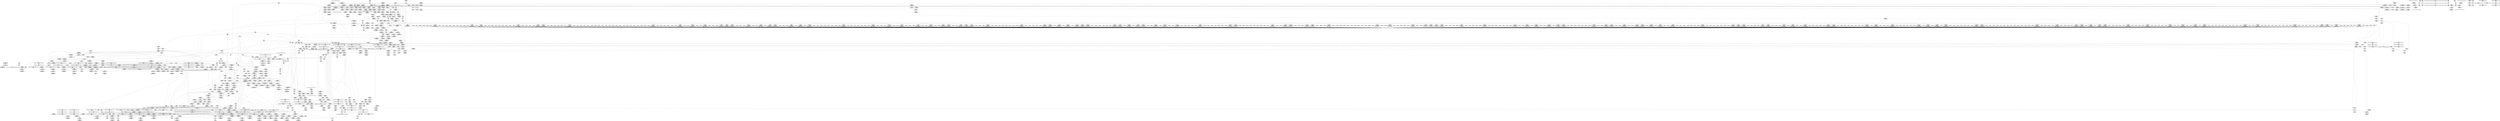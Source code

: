 digraph {
	CE0x4d1fb20 [shape=record,shape=Mrecord,label="{CE0x4d1fb20|__aa_current_profile:tmp20|security/apparmor/include/context.h,138|*SummSource*}"]
	CE0x4d6d0c0 [shape=record,shape=Mrecord,label="{CE0x4d6d0c0|i8_1|*Constant*}"]
	CE0x4cf5cb0 [shape=record,shape=Mrecord,label="{CE0x4cf5cb0|80:_i64,_:_CRE_224,240_|*MultipleSource*|security/apparmor/include/apparmor.h,117|*LoadInst*|security/apparmor/include/apparmor.h,117}"]
	CE0x4daaa20 [shape=record,shape=Mrecord,label="{CE0x4daaa20|aa_cred_profile:do.body6|*SummSink*}"]
	CE0x4d4dbd0 [shape=record,shape=Mrecord,label="{CE0x4d4dbd0|aa_path_perm:profile|Function::aa_path_perm&Arg::profile::|*SummSink*}"]
	CE0x4ccb710 [shape=record,shape=Mrecord,label="{CE0x4ccb710|apparmor_path_chown:tmp|*SummSink*}"]
	CE0x4d392d0 [shape=record,shape=Mrecord,label="{CE0x4d392d0|80:_i64,_:_CRE_1631,1632_}"]
	CE0x4d2a050 [shape=record,shape=Mrecord,label="{CE0x4d2a050|80:_i64,_:_CRE_612,613_}"]
	CE0x4d69180 [shape=record,shape=Mrecord,label="{CE0x4d69180|__aa_current_profile:if.end|*SummSink*}"]
	CE0x4d4fa00 [shape=record,shape=Mrecord,label="{CE0x4d4fa00|common_perm:error.0|*SummSink*}"]
	CE0x4d01fd0 [shape=record,shape=Mrecord,label="{CE0x4d01fd0|80:_i64,_:_CRE_456,457_}"]
	CE0x4d14a20 [shape=record,shape=Mrecord,label="{CE0x4d14a20|GLOBAL:common_perm|*Constant*|*SummSink*}"]
	CE0x4d294a0 [shape=record,shape=Mrecord,label="{CE0x4d294a0|80:_i64,_:_CRE_601,602_}"]
	CE0x4d648f0 [shape=record,shape=Mrecord,label="{CE0x4d648f0|aa_cred_profile:tmp8|security/apparmor/include/context.h,100|*SummSink*}"]
	CE0x4d8a590 [shape=record,shape=Mrecord,label="{CE0x4d8a590|aa_cred_profile:tmp33|security/apparmor/include/context.h,101|*SummSink*}"]
	CE0x4cdc790 [shape=record,shape=Mrecord,label="{CE0x4cdc790|apparmor_path_chown:path|Function::apparmor_path_chown&Arg::path::|*SummSink*}"]
	CE0x4d519a0 [shape=record,shape=Mrecord,label="{CE0x4d519a0|mediated_filesystem:and|security/apparmor/include/apparmor.h,117}"]
	CE0x4d5f4a0 [shape=record,shape=Mrecord,label="{CE0x4d5f4a0|__aa_current_profile:tmp12|security/apparmor/include/context.h,138|*SummSource*}"]
	CE0x4d6dc70 [shape=record,shape=Mrecord,label="{CE0x4d6dc70|_call_void_lockdep_rcu_suspicious(i8*_getelementptr_inbounds_(_36_x_i8_,_36_x_i8_*_.str12,_i32_0,_i32_0),_i32_138,_i8*_getelementptr_inbounds_(_45_x_i8_,_45_x_i8_*_.str14,_i32_0,_i32_0))_#7,_!dbg_!18575|security/apparmor/include/context.h,138|*SummSink*}"]
	CE0x4cdc960 [shape=record,shape=Mrecord,label="{CE0x4cdc960|0:_i16,_4:_i32,_8:_i16,_40:_%struct.super_block*,_72:_i32,_:_SCMRE_4,6_|*MultipleSource*|security/apparmor/lsm.c, 357|security/apparmor/lsm.c,357}"]
	CE0x4d33510 [shape=record,shape=Mrecord,label="{CE0x4d33510|80:_i64,_:_CRE_1321,1322_}"]
	CE0x4d30080 [shape=record,shape=Mrecord,label="{CE0x4d30080|80:_i64,_:_CRE_1253,1254_}"]
	CE0x4d41670 [shape=record,shape=Mrecord,label="{CE0x4d41670|80:_i64,_:_CRE_2264,2268_|*MultipleSource*|security/apparmor/include/apparmor.h,117|*LoadInst*|security/apparmor/include/apparmor.h,117}"]
	CE0x4d5eac0 [shape=record,shape=Mrecord,label="{CE0x4d5eac0|aa_cred_profile:tmp1}"]
	CE0x4d0b540 [shape=record,shape=Mrecord,label="{CE0x4d0b540|apparmor_path_chown:tmp8|security/apparmor/lsm.c,358|*SummSource*}"]
	CE0x4d39c60 [shape=record,shape=Mrecord,label="{CE0x4d39c60|80:_i64,_:_CRE_1640,1641_}"]
	CE0x4cc7560 [shape=record,shape=Mrecord,label="{CE0x4cc7560|apparmor_path_chown:if.then|*SummSource*}"]
	CE0x4ce12b0 [shape=record,shape=Mrecord,label="{CE0x4ce12b0|apparmor_path_chown:tmp16|security/apparmor/lsm.c,362|*SummSource*}"]
	CE0x4cdbb30 [shape=record,shape=Mrecord,label="{CE0x4cdbb30|apparmor_path_chown:d_inode|security/apparmor/lsm.c,357|*SummSink*}"]
	CE0x4cbd160 [shape=record,shape=Mrecord,label="{CE0x4cbd160|common_perm:cmp|security/apparmor/lsm.c,169}"]
	CE0x4cc1f70 [shape=record,shape=Mrecord,label="{CE0x4cc1f70|i64*_getelementptr_inbounds_(_6_x_i64_,_6_x_i64_*___llvm_gcov_ctr84,_i64_0,_i64_0)|*Constant*}"]
	CE0x4d15b00 [shape=record,shape=Mrecord,label="{CE0x4d15b00|i32_512|*Constant*}"]
	CE0x4cd0f40 [shape=record,shape=Mrecord,label="{CE0x4cd0f40|apparmor_path_chown:tmp14|security/apparmor/lsm.c,361|*SummSink*}"]
	CE0x4d410a0 [shape=record,shape=Mrecord,label="{CE0x4d410a0|80:_i64,_:_CRE_2120,2248_|*MultipleSource*|security/apparmor/include/apparmor.h,117|*LoadInst*|security/apparmor/include/apparmor.h,117}"]
	CE0x4d327a0 [shape=record,shape=Mrecord,label="{CE0x4d327a0|80:_i64,_:_CRE_1308,1309_}"]
	CE0x4d05770 [shape=record,shape=Mrecord,label="{CE0x4d05770|apparmor_path_chown:mode|security/apparmor/lsm.c,357}"]
	CE0x4cf2080 [shape=record,shape=Mrecord,label="{CE0x4cf2080|i32_100|*Constant*|*SummSource*}"]
	CE0x4d0c6b0 [shape=record,shape=Mrecord,label="{CE0x4d0c6b0|80:_i64,_:_CRE_288,296_|*MultipleSource*|security/apparmor/include/apparmor.h,117|*LoadInst*|security/apparmor/include/apparmor.h,117}"]
	CE0x4d0f590 [shape=record,shape=Mrecord,label="{CE0x4d0f590|80:_i64,_:_CRE_421,422_}"]
	CE0x4cf4870 [shape=record,shape=Mrecord,label="{CE0x4cf4870|80:_i64,_:_CRE_128,132_|*MultipleSource*|security/apparmor/include/apparmor.h,117|*LoadInst*|security/apparmor/include/apparmor.h,117}"]
	CE0x4d07a80 [shape=record,shape=Mrecord,label="{CE0x4d07a80|apparmor_path_chown:tmp5|security/apparmor/lsm.c,357|*SummSource*}"]
	CE0x4d57ac0 [shape=record,shape=Mrecord,label="{CE0x4d57ac0|common_perm:if.then|*SummSink*}"]
	CE0x4d3a0a0 [shape=record,shape=Mrecord,label="{CE0x4d3a0a0|80:_i64,_:_CRE_1644,1645_}"]
	CE0x4d38370 [shape=record,shape=Mrecord,label="{CE0x4d38370|80:_i64,_:_CRE_1617,1618_}"]
	CE0x4d352d0 [shape=record,shape=Mrecord,label="{CE0x4d352d0|80:_i64,_:_CRE_1349,1350_}"]
	CE0x4d02520 [shape=record,shape=Mrecord,label="{CE0x4d02520|80:_i64,_:_CRE_461,462_}"]
	CE0x4d2e920 [shape=record,shape=Mrecord,label="{CE0x4d2e920|80:_i64,_:_CRE_1231,1232_}"]
	CE0x4d52cd0 [shape=record,shape=Mrecord,label="{CE0x4d52cd0|common_perm:if.end}"]
	CE0x4d3fc80 [shape=record,shape=Mrecord,label="{CE0x4d3fc80|80:_i64,_:_CRE_1874,1875_}"]
	CE0x4cdd8d0 [shape=record,shape=Mrecord,label="{CE0x4cdd8d0|apparmor_path_chown:gid.coerce|Function::apparmor_path_chown&Arg::gid.coerce::|*SummSink*}"]
	CE0x4da9270 [shape=record,shape=Mrecord,label="{CE0x4da9270|aa_cred_profile:tmp17|security/apparmor/include/context.h,100|*SummSource*}"]
	CE0x4d64ad0 [shape=record,shape=Mrecord,label="{CE0x4d64ad0|aa_cred_profile:tmp9|security/apparmor/include/context.h,100}"]
	CE0x4d1a760 [shape=record,shape=Mrecord,label="{CE0x4d1a760|mediated_filesystem:bb}"]
	CE0x4cceaa0 [shape=record,shape=Mrecord,label="{CE0x4cceaa0|mediated_filesystem:s_flags|security/apparmor/include/apparmor.h,117|*SummSource*}"]
	CE0x4ce4e80 [shape=record,shape=Mrecord,label="{CE0x4ce4e80|aa_cred_profile:tmp3|*SummSink*}"]
	CE0x4d35c60 [shape=record,shape=Mrecord,label="{CE0x4d35c60|80:_i64,_:_CRE_1358,1359_}"]
	CE0x4d67580 [shape=record,shape=Mrecord,label="{CE0x4d67580|_call_void_mcount()_#2|*SummSink*}"]
	CE0x4d3e730 [shape=record,shape=Mrecord,label="{CE0x4d3e730|80:_i64,_:_CRE_1800,1804_|*MultipleSource*|security/apparmor/include/apparmor.h,117|*LoadInst*|security/apparmor/include/apparmor.h,117}"]
	CE0x4ce7030 [shape=record,shape=Mrecord,label="{CE0x4ce7030|__aa_current_profile:call|security/apparmor/include/context.h,138}"]
	CE0x4d6bc90 [shape=record,shape=Mrecord,label="{CE0x4d6bc90|i64*_getelementptr_inbounds_(_11_x_i64_,_11_x_i64_*___llvm_gcov_ctr58,_i64_0,_i64_6)|*Constant*|*SummSink*}"]
	CE0x4cf1150 [shape=record,shape=Mrecord,label="{CE0x4cf1150|void_(i8*,_i32,_i64)*_asm_sideeffect_1:_09ud2_0A.pushsection___bug_table,_22a_22_0A2:_09.long_1b_-_2b,_$_0:c_-_2b_0A_09.word_$_1:c_,_0_0A_09.org_2b+$_2:c_0A.popsection_,_i,i,i,_dirflag_,_fpsr_,_flags_}"]
	CE0x4d50810 [shape=record,shape=Mrecord,label="{CE0x4d50810|common_perm:tmp10|security/apparmor/lsm.c,172|*SummSource*}"]
	CE0x4d47e80 [shape=record,shape=Mrecord,label="{CE0x4d47e80|aa_cred_profile:lnot|security/apparmor/include/context.h,100}"]
	CE0x4d3f0e0 [shape=record,shape=Mrecord,label="{CE0x4d3f0e0|80:_i64,_:_CRE_1840,1848_|*MultipleSource*|security/apparmor/include/apparmor.h,117|*LoadInst*|security/apparmor/include/apparmor.h,117}"]
	CE0x4d3ae70 [shape=record,shape=Mrecord,label="{CE0x4d3ae70|80:_i64,_:_CRE_1657,1658_}"]
	CE0x4d07b90 [shape=record,shape=Mrecord,label="{CE0x4d07b90|apparmor_path_chown:tmp5|security/apparmor/lsm.c,357|*SummSink*}"]
	CE0x4d54f40 [shape=record,shape=Mrecord,label="{CE0x4d54f40|aa_cred_profile:tobool|security/apparmor/include/context.h,100|*SummSink*}"]
	CE0x4da5030 [shape=record,shape=Mrecord,label="{CE0x4da5030|i64_0|*Constant*}"]
	CE0x4d0b950 [shape=record,shape=Mrecord,label="{CE0x4d0b950|apparmor_path_chown:dentry5|security/apparmor/lsm.c,361}"]
	CE0x4d543b0 [shape=record,shape=Mrecord,label="{CE0x4d543b0|aa_cred_profile:tobool|security/apparmor/include/context.h,100}"]
	CE0x4d53460 [shape=record,shape=Mrecord,label="{CE0x4d53460|__aa_current_profile:entry|*SummSource*}"]
	CE0x4d491d0 [shape=record,shape=Mrecord,label="{CE0x4d491d0|common_perm:tmp6|security/apparmor/lsm.c,169|*SummSource*}"]
	CE0x4d13dc0 [shape=record,shape=Mrecord,label="{CE0x4d13dc0|aa_path_perm:entry|*SummSink*}"]
	CE0x4d2eb40 [shape=record,shape=Mrecord,label="{CE0x4d2eb40|80:_i64,_:_CRE_1233,1234_}"]
	CE0x4d2f4d0 [shape=record,shape=Mrecord,label="{CE0x4d2f4d0|80:_i64,_:_CRE_1242,1243_}"]
	CE0x4d36d60 [shape=record,shape=Mrecord,label="{CE0x4d36d60|80:_i64,_:_CRE_1374,1375_}"]
	CE0x4d277f0 [shape=record,shape=Mrecord,label="{CE0x4d277f0|80:_i64,_:_CRE_574,575_}"]
	CE0x4d0ebd0 [shape=record,shape=Mrecord,label="{CE0x4d0ebd0|80:_i64,_:_CRE_409,410_}"]
	CE0x4d0f3f0 [shape=record,shape=Mrecord,label="{CE0x4d0f3f0|80:_i64,_:_CRE_419,420_}"]
	CE0x4d3c080 [shape=record,shape=Mrecord,label="{CE0x4d3c080|80:_i64,_:_CRE_1674,1675_}"]
	CE0x4d17690 [shape=record,shape=Mrecord,label="{CE0x4d17690|i64*_getelementptr_inbounds_(_6_x_i64_,_6_x_i64_*___llvm_gcov_ctr84,_i64_0,_i64_5)|*Constant*|*SummSink*}"]
	CE0x4ce47a0 [shape=record,shape=Mrecord,label="{CE0x4ce47a0|mediated_filesystem:tmp|*SummSource*}"]
	CE0x4d20180 [shape=record,shape=Mrecord,label="{CE0x4d20180|__aa_current_profile:call3|security/apparmor/include/context.h,138|*SummSource*}"]
	CE0x4d6a570 [shape=record,shape=Mrecord,label="{CE0x4d6a570|__aa_current_profile:bb|*SummSource*}"]
	CE0x4d58450 [shape=record,shape=Mrecord,label="{CE0x4d58450|__aa_current_profile:tmp3|*SummSource*}"]
	CE0x4cf1680 [shape=record,shape=Mrecord,label="{CE0x4cf1680|void_(i8*,_i32,_i64)*_asm_sideeffect_1:_09ud2_0A.pushsection___bug_table,_22a_22_0A2:_09.long_1b_-_2b,_$_0:c_-_2b_0A_09.word_$_1:c_,_0_0A_09.org_2b+$_2:c_0A.popsection_,_i,i,i,_dirflag_,_fpsr_,_flags_|*SummSource*}"]
	CE0x4d564f0 [shape=record,shape=Mrecord,label="{CE0x4d564f0|i32_0|*Constant*}"]
	CE0x4d08170 [shape=record,shape=Mrecord,label="{CE0x4d08170|i32_4|*Constant*|*SummSource*}"]
	CE0x4d0eb00 [shape=record,shape=Mrecord,label="{CE0x4d0eb00|80:_i64,_:_CRE_408,409_}"]
	CE0x4d34e90 [shape=record,shape=Mrecord,label="{CE0x4d34e90|80:_i64,_:_CRE_1345,1346_}"]
	CE0x4d317e0 [shape=record,shape=Mrecord,label="{CE0x4d317e0|80:_i64,_:_CRE_1275,1276_}"]
	CE0x4d875b0 [shape=record,shape=Mrecord,label="{CE0x4d875b0|i64*_getelementptr_inbounds_(_16_x_i64_,_16_x_i64_*___llvm_gcov_ctr46,_i64_0,_i64_15)|*Constant*|*SummSource*}"]
	CE0x4d32850 [shape=record,shape=Mrecord,label="{CE0x4d32850|80:_i64,_:_CRE_1309,1310_}"]
	CE0x4d07d00 [shape=record,shape=Mrecord,label="{CE0x4d07d00|i64_4|*Constant*|*SummSink*}"]
	CE0x4d605a0 [shape=record,shape=Mrecord,label="{CE0x4d605a0|__aa_current_profile:tmp}"]
	CE0x4d1bab0 [shape=record,shape=Mrecord,label="{CE0x4d1bab0|i32_138|*Constant*|*SummSink*}"]
	CE0x4d38560 [shape=record,shape=Mrecord,label="{CE0x4d38560|80:_i64,_:_CRE_1618,1619_}"]
	CE0x4cdcef0 [shape=record,shape=Mrecord,label="{CE0x4cdcef0|__aa_current_profile:tmp7|security/apparmor/include/context.h,138|*SummSource*}"]
	CE0x4d28070 [shape=record,shape=Mrecord,label="{CE0x4d28070|80:_i64,_:_CRE_582,583_}"]
	CE0x4d204a0 [shape=record,shape=Mrecord,label="{CE0x4d204a0|GLOBAL:get_current|*Constant*}"]
	CE0x4d209b0 [shape=record,shape=Mrecord,label="{CE0x4d209b0|GLOBAL:get_current|*Constant*|*SummSink*}"]
	CE0x4d3e540 [shape=record,shape=Mrecord,label="{CE0x4d3e540|80:_i64,_:_CRE_1792,1800_|*MultipleSource*|security/apparmor/include/apparmor.h,117|*LoadInst*|security/apparmor/include/apparmor.h,117}"]
	CE0x4d3ad60 [shape=record,shape=Mrecord,label="{CE0x4d3ad60|80:_i64,_:_CRE_1656,1657_}"]
	CE0x4d45210 [shape=record,shape=Mrecord,label="{CE0x4d45210|common_perm:tmp2|security/apparmor/lsm.c,169|*SummSink*}"]
	CE0x4d3fdf0 [shape=record,shape=Mrecord,label="{CE0x4d3fdf0|80:_i64,_:_CRE_1875,1876_}"]
	CE0x4d35600 [shape=record,shape=Mrecord,label="{CE0x4d35600|80:_i64,_:_CRE_1352,1353_}"]
	CE0x4cdbac0 [shape=record,shape=Mrecord,label="{CE0x4cdbac0|apparmor_path_chown:d_inode|security/apparmor/lsm.c,357|*SummSource*}"]
	CE0x4d44460 [shape=record,shape=Mrecord,label="{CE0x4d44460|aa_cred_profile:tmp15|security/apparmor/include/context.h,100|*SummSink*}"]
	CE0x4d31c20 [shape=record,shape=Mrecord,label="{CE0x4d31c20|80:_i64,_:_CRE_1279,1280_}"]
	CE0x4d37bb0 [shape=record,shape=Mrecord,label="{CE0x4d37bb0|80:_i64,_:_CRE_1596,1600_|*MultipleSource*|security/apparmor/include/apparmor.h,117|*LoadInst*|security/apparmor/include/apparmor.h,117}"]
	CE0x4d1a130 [shape=record,shape=Mrecord,label="{CE0x4d1a130|apparmor_path_chown:tmp20|security/apparmor/lsm.c,365|*SummSink*}"]
	CE0x4d0fc10 [shape=record,shape=Mrecord,label="{CE0x4d0fc10|80:_i64,_:_CRE_429,430_}"]
	CE0x4cf28e0 [shape=record,shape=Mrecord,label="{CE0x4cf28e0|i64*_getelementptr_inbounds_(_16_x_i64_,_16_x_i64_*___llvm_gcov_ctr46,_i64_0,_i64_9)|*Constant*}"]
	CE0x4d658f0 [shape=record,shape=Mrecord,label="{CE0x4d658f0|0:_i8,_:_GCMR___aa_current_profile.__warned_internal_global_i8_0,_section_.data.unlikely_,_align_1:_elem_0:default:}"]
	CE0x4d09010 [shape=record,shape=Mrecord,label="{CE0x4d09010|apparmor_path_chown:d_inode6|security/apparmor/lsm.c,361|*SummSource*}"]
	CE0x4d533d0 [shape=record,shape=Mrecord,label="{CE0x4d533d0|__aa_current_profile:entry}"]
	CE0x4d3a920 [shape=record,shape=Mrecord,label="{CE0x4d3a920|80:_i64,_:_CRE_1652,1653_}"]
	CE0x4d020e0 [shape=record,shape=Mrecord,label="{CE0x4d020e0|80:_i64,_:_CRE_457,458_}"]
	CE0x4d0ed70 [shape=record,shape=Mrecord,label="{CE0x4d0ed70|80:_i64,_:_CRE_411,412_}"]
	CE0x4d1e6d0 [shape=record,shape=Mrecord,label="{CE0x4d1e6d0|aa_cred_profile:entry|*SummSource*}"]
	CE0x4d87290 [shape=record,shape=Mrecord,label="{CE0x4d87290|i64*_getelementptr_inbounds_(_16_x_i64_,_16_x_i64_*___llvm_gcov_ctr46,_i64_0,_i64_15)|*Constant*}"]
	CE0x4ce5f20 [shape=record,shape=Mrecord,label="{CE0x4ce5f20|common_perm:tmp1}"]
	CE0x4d56dc0 [shape=record,shape=Mrecord,label="{CE0x4d56dc0|%struct.aa_task_cxt*_null|*Constant*}"]
	CE0x4ce6f20 [shape=record,shape=Mrecord,label="{CE0x4ce6f20|_call_void_mcount()_#2|*SummSink*}"]
	CE0x4da2ce0 [shape=record,shape=Mrecord,label="{CE0x4da2ce0|aa_cred_profile:lor.end|*SummSink*}"]
	CE0x4d07770 [shape=record,shape=Mrecord,label="{CE0x4d07770|apparmor_path_chown:tmp4|security/apparmor/lsm.c,357|*SummSink*}"]
	CE0x4d07fd0 [shape=record,shape=Mrecord,label="{CE0x4d07fd0|i32_4|*Constant*}"]
	CE0x4ccbaf0 [shape=record,shape=Mrecord,label="{CE0x4ccbaf0|apparmor_path_chown:tmp6|*LoadInst*|security/apparmor/lsm.c,358}"]
	CE0x4d2cb70 [shape=record,shape=Mrecord,label="{CE0x4d2cb70|80:_i64,_:_CRE_880,896_|*MultipleSource*|security/apparmor/include/apparmor.h,117|*LoadInst*|security/apparmor/include/apparmor.h,117}"]
	CE0x4d0cd70 [shape=record,shape=Mrecord,label="{CE0x4d0cd70|80:_i64,_:_CRE_320,328_|*MultipleSource*|security/apparmor/include/apparmor.h,117|*LoadInst*|security/apparmor/include/apparmor.h,117}"]
	CE0x4ce6000 [shape=record,shape=Mrecord,label="{CE0x4ce6000|common_perm:tmp1|*SummSink*}"]
	CE0x4d64510 [shape=record,shape=Mrecord,label="{CE0x4d64510|__aa_current_profile:tmp5|security/apparmor/include/context.h,138|*SummSource*}"]
	CE0x4d8c1a0 [shape=record,shape=Mrecord,label="{CE0x4d8c1a0|aa_cred_profile:lnot.ext|security/apparmor/include/context.h,100|*SummSink*}"]
	CE0x4d4bea0 [shape=record,shape=Mrecord,label="{CE0x4d4bea0|aa_cred_profile:tmp26|security/apparmor/include/context.h,100|*SummSource*}"]
	CE0x4cbc7e0 [shape=record,shape=Mrecord,label="{CE0x4cbc7e0|apparmor_path_chown:gid|security/apparmor/lsm.c, 355}"]
	CE0x4d60f10 [shape=record,shape=Mrecord,label="{CE0x4d60f10|i32_22|*Constant*}"]
	CE0x56a2a30 [shape=record,shape=Mrecord,label="{CE0x56a2a30|apparmor_path_chown:entry|*SummSource*}"]
	CE0x4d1e570 [shape=record,shape=Mrecord,label="{CE0x4d1e570|GLOBAL:aa_cred_profile|*Constant*|*SummSink*}"]
	CE0x4d67e10 [shape=record,shape=Mrecord,label="{CE0x4d67e10|aa_cred_profile:if.end}"]
	CE0x4d32a70 [shape=record,shape=Mrecord,label="{CE0x4d32a70|80:_i64,_:_CRE_1311,1312_}"]
	CE0x4cbe1c0 [shape=record,shape=Mrecord,label="{CE0x4cbe1c0|i32_5|*Constant*}"]
	CE0x4ccf0c0 [shape=record,shape=Mrecord,label="{CE0x4ccf0c0|80:_i64,_:_CRE_8,16_|*MultipleSource*|security/apparmor/include/apparmor.h,117|*LoadInst*|security/apparmor/include/apparmor.h,117}"]
	CE0x4d274c0 [shape=record,shape=Mrecord,label="{CE0x4d274c0|80:_i64,_:_CRE_571,572_}"]
	CE0x4cf44e0 [shape=record,shape=Mrecord,label="{CE0x4cf44e0|80:_i64,_:_CRE_112,120_|*MultipleSource*|security/apparmor/include/apparmor.h,117|*LoadInst*|security/apparmor/include/apparmor.h,117}"]
	CE0x4d2bfd0 [shape=record,shape=Mrecord,label="{CE0x4d2bfd0|80:_i64,_:_CRE_680,696_|*MultipleSource*|security/apparmor/include/apparmor.h,117|*LoadInst*|security/apparmor/include/apparmor.h,117}"]
	CE0x4d8c900 [shape=record,shape=Mrecord,label="{CE0x4d8c900|aa_cred_profile:do.end8}"]
	CE0x4d2fc40 [shape=record,shape=Mrecord,label="{CE0x4d2fc40|80:_i64,_:_CRE_1249,1250_}"]
	CE0x4da05b0 [shape=record,shape=Mrecord,label="{CE0x4da05b0|aa_cred_profile:tmp24|security/apparmor/include/context.h,100|*SummSink*}"]
	CE0x4da8320 [shape=record,shape=Mrecord,label="{CE0x4da8320|aa_cred_profile:tmp12|security/apparmor/include/context.h,100|*SummSource*}"]
	CE0x4d100f0 [shape=record,shape=Mrecord,label="{CE0x4d100f0|80:_i64,_:_CRE_435,436_}"]
	CE0x4d1f5d0 [shape=record,shape=Mrecord,label="{CE0x4d1f5d0|__aa_current_profile:tmp19|security/apparmor/include/context.h,138|*SummSource*}"]
	CE0x4d1dfb0 [shape=record,shape=Mrecord,label="{CE0x4d1dfb0|GLOBAL:aa_cred_profile|*Constant*}"]
	CE0x4d1fc20 [shape=record,shape=Mrecord,label="{CE0x4d1fc20|__aa_current_profile:tmp20|security/apparmor/include/context.h,138|*SummSink*}"]
	CE0x4d9f890 [shape=record,shape=Mrecord,label="{CE0x4d9f890|aa_cred_profile:tmp23|security/apparmor/include/context.h,100|*SummSink*}"]
	CE0x4da85b0 [shape=record,shape=Mrecord,label="{CE0x4da85b0|aa_cred_profile:tobool1|security/apparmor/include/context.h,100|*SummSink*}"]
	CE0x4cc6a80 [shape=record,shape=Mrecord,label="{CE0x4cc6a80|apparmor_path_chown:tmp14|security/apparmor/lsm.c,361}"]
	CE0x4d273b0 [shape=record,shape=Mrecord,label="{CE0x4d273b0|80:_i64,_:_CRE_570,571_}"]
	CE0x4cdc1b0 [shape=record,shape=Mrecord,label="{CE0x4cdc1b0|aa_cred_profile:security|security/apparmor/include/context.h,99|*SummSource*}"]
	CE0x4d66580 [shape=record,shape=Mrecord,label="{CE0x4d66580|__aa_current_profile:tobool1|security/apparmor/include/context.h,138}"]
	CE0x4d6e970 [shape=record,shape=Mrecord,label="{CE0x4d6e970|i1_true|*Constant*}"]
	CE0x4d2fd50 [shape=record,shape=Mrecord,label="{CE0x4d2fd50|80:_i64,_:_CRE_1250,1251_}"]
	CE0x4d153d0 [shape=record,shape=Mrecord,label="{CE0x4d153d0|common_perm:path|Function::common_perm&Arg::path::}"]
	CE0x4d50db0 [shape=record,shape=Mrecord,label="{CE0x4d50db0|__aa_current_profile:land.lhs.true}"]
	CE0x4ce1790 [shape=record,shape=Mrecord,label="{CE0x4ce1790|apparmor_path_chown:call|security/apparmor/lsm.c,361}"]
	CE0x4d57d10 [shape=record,shape=Mrecord,label="{CE0x4d57d10|aa_cred_profile:do.end}"]
	CE0x4da8540 [shape=record,shape=Mrecord,label="{CE0x4da8540|i1_true|*Constant*}"]
	CE0x4d2fb30 [shape=record,shape=Mrecord,label="{CE0x4d2fb30|80:_i64,_:_CRE_1248,1249_}"]
	CE0x4d25fc0 [shape=record,shape=Mrecord,label="{CE0x4d25fc0|80:_i64,_:_CRE_528,536_|*MultipleSource*|security/apparmor/include/apparmor.h,117|*LoadInst*|security/apparmor/include/apparmor.h,117}"]
	CE0x4d088e0 [shape=record,shape=Mrecord,label="{CE0x4d088e0|common_perm:tmp4|security/apparmor/lsm.c,169|*SummSink*}"]
	CE0x4da15d0 [shape=record,shape=Mrecord,label="{CE0x4da15d0|aa_cred_profile:tmp21|security/apparmor/include/context.h,100}"]
	CE0x4d05c50 [shape=record,shape=Mrecord,label="{CE0x4d05c50|i64*_getelementptr_inbounds_(_6_x_i64_,_6_x_i64_*___llvm_gcov_ctr84,_i64_0,_i64_4)|*Constant*|*SummSource*}"]
	CE0x4d624c0 [shape=record,shape=Mrecord,label="{CE0x4d624c0|i64*_getelementptr_inbounds_(_11_x_i64_,_11_x_i64_*___llvm_gcov_ctr58,_i64_0,_i64_0)|*Constant*}"]
	CE0x4d41a50 [shape=record,shape=Mrecord,label="{CE0x4d41a50|mediated_filesystem:tmp5|security/apparmor/include/apparmor.h,117}"]
	CE0x4d18a40 [shape=record,shape=Mrecord,label="{CE0x4d18a40|i64*_getelementptr_inbounds_(_11_x_i64_,_11_x_i64_*___llvm_gcov_ctr58,_i64_0,_i64_1)|*Constant*|*SummSource*}"]
	CE0x4d23270 [shape=record,shape=Mrecord,label="{CE0x4d23270|80:_i64,_:_CRE_448,449_}"]
	CE0x4d35e80 [shape=record,shape=Mrecord,label="{CE0x4d35e80|80:_i64,_:_CRE_1360,1361_}"]
	CE0x4d1d7d0 [shape=record,shape=Mrecord,label="{CE0x4d1d7d0|__aa_current_profile:call4|security/apparmor/include/context.h,138}"]
	CE0x4cc8420 [shape=record,shape=Mrecord,label="{CE0x4cc8420|0:_i32,_:_SCM_0,4_|*MultipleSource*|security/apparmor/lsm.c, 355}"]
	CE0x4cd5460 [shape=record,shape=Mrecord,label="{CE0x4cd5460|__aa_current_profile:land.lhs.true2}"]
	CE0x4d48bc0 [shape=record,shape=Mrecord,label="{CE0x4d48bc0|aa_cred_profile:lnot3|security/apparmor/include/context.h,100}"]
	CE0x4cdb0b0 [shape=record,shape=Mrecord,label="{CE0x4cdb0b0|i64*_getelementptr_inbounds_(_2_x_i64_,_2_x_i64_*___llvm_gcov_ctr55,_i64_0,_i64_0)|*Constant*|*SummSource*}"]
	CE0x4d2ae20 [shape=record,shape=Mrecord,label="{CE0x4d2ae20|80:_i64,_:_CRE_625,626_}"]
	CE0x4d069c0 [shape=record,shape=Mrecord,label="{CE0x4d069c0|apparmor_path_chown:tmp18|security/apparmor/lsm.c,364|*SummSink*}"]
	CE0x4d15e90 [shape=record,shape=Mrecord,label="{CE0x4d15e90|i32_512|*Constant*|*SummSink*}"]
	CE0x4d39600 [shape=record,shape=Mrecord,label="{CE0x4d39600|80:_i64,_:_CRE_1634,1635_}"]
	CE0x4cbd830 [shape=record,shape=Mrecord,label="{CE0x4cbd830|i64_1|*Constant*|*SummSource*}"]
	CE0x4d57c00 [shape=record,shape=Mrecord,label="{CE0x4d57c00|aa_cred_profile:do.body5|*SummSink*}"]
	CE0x4d10ae0 [shape=record,shape=Mrecord,label="{CE0x4d10ae0|common_perm:tmp3|security/apparmor/lsm.c,169|*SummSource*}"]
	CE0x4d53210 [shape=record,shape=Mrecord,label="{CE0x4d53210|GLOBAL:__aa_current_profile|*Constant*|*SummSink*}"]
	CE0x4d49020 [shape=record,shape=Mrecord,label="{CE0x4d49020|common_perm:tmp6|security/apparmor/lsm.c,169}"]
	CE0x4d56180 [shape=record,shape=Mrecord,label="{CE0x4d56180|_ret_%struct.aa_profile*_%call4,_!dbg_!18586|security/apparmor/include/context.h,138}"]
	CE0x4d65660 [shape=record,shape=Mrecord,label="{CE0x4d65660|aa_cred_profile:tmp2|*SummSource*}"]
	CE0x4d21860 [shape=record,shape=Mrecord,label="{CE0x4d21860|__aa_current_profile:cred|security/apparmor/include/context.h,138}"]
	CE0x4cf6520 [shape=record,shape=Mrecord,label="{CE0x4cf6520|80:_i64,_:_CRE_268,272_|*MultipleSource*|security/apparmor/include/apparmor.h,117|*LoadInst*|security/apparmor/include/apparmor.h,117}"]
	"CONST[source:0(mediator),value:2(dynamic)][purpose:{object}][SnkIdx:2]"
	CE0x4d286d0 [shape=record,shape=Mrecord,label="{CE0x4d286d0|80:_i64,_:_CRE_588,589_}"]
	CE0x4d4f890 [shape=record,shape=Mrecord,label="{CE0x4d4f890|common_perm:error.0|*SummSource*}"]
	CE0x4d52e60 [shape=record,shape=Mrecord,label="{CE0x4d52e60|common_perm:if.end|*SummSource*}"]
	CE0x4d01370 [shape=record,shape=Mrecord,label="{CE0x4d01370|apparmor_path_chown:d_inode4|security/apparmor/lsm.c,358|*SummSink*}"]
	CE0x4d62f20 [shape=record,shape=Mrecord,label="{CE0x4d62f20|i32_0|*Constant*}"]
	CE0x4d2de80 [shape=record,shape=Mrecord,label="{CE0x4d2de80|80:_i64,_:_CRE_1221,1222_}"]
	CE0x4d68990 [shape=record,shape=Mrecord,label="{CE0x4d68990|__aa_current_profile:if.then|*SummSource*}"]
	CE0x4cc1af0 [shape=record,shape=Mrecord,label="{CE0x4cc1af0|apparmor_path_chown:tmp1|*SummSource*}"]
	CE0x4d23380 [shape=record,shape=Mrecord,label="{CE0x4d23380|80:_i64,_:_CRE_449,450_}"]
	CE0x4d28a00 [shape=record,shape=Mrecord,label="{CE0x4d28a00|80:_i64,_:_CRE_591,592_}"]
	CE0x4d1c3c0 [shape=record,shape=Mrecord,label="{CE0x4d1c3c0|__aa_current_profile:tmp17|security/apparmor/include/context.h,138|*SummSource*}"]
	CE0x4d04c10 [shape=record,shape=Mrecord,label="{CE0x4d04c10|apparmor_path_chown:tmp12|security/apparmor/lsm.c,361}"]
	CE0x4d67640 [shape=record,shape=Mrecord,label="{CE0x4d67640|get_current:tmp4|./arch/x86/include/asm/current.h,14}"]
	CE0x4d8c570 [shape=record,shape=Mrecord,label="{CE0x4d8c570|aa_cred_profile:conv|security/apparmor/include/context.h,100|*SummSource*}"]
	CE0x4d27d40 [shape=record,shape=Mrecord,label="{CE0x4d27d40|80:_i64,_:_CRE_579,580_}"]
	CE0x4d19e30 [shape=record,shape=Mrecord,label="{CE0x4d19e30|apparmor_path_chown:tmp20|security/apparmor/lsm.c,365}"]
	CE0x5a588f0 [shape=record,shape=Mrecord,label="{CE0x5a588f0|_call_void_mcount()_#2|*SummSource*}"]
	CE0x4ce11a0 [shape=record,shape=Mrecord,label="{CE0x4ce11a0|apparmor_path_chown:tmp16|security/apparmor/lsm.c,362}"]
	CE0x4cc7420 [shape=record,shape=Mrecord,label="{CE0x4cc7420|i64_1|*Constant*}"]
	CE0x4d2b590 [shape=record,shape=Mrecord,label="{CE0x4d2b590|80:_i64,_:_CRE_632,640_|*MultipleSource*|security/apparmor/include/apparmor.h,117|*LoadInst*|security/apparmor/include/apparmor.h,117}"]
	CE0x4d1dd70 [shape=record,shape=Mrecord,label="{CE0x4d1dd70|__aa_current_profile:call4|security/apparmor/include/context.h,138|*SummSink*}"]
	CE0x4d6aa90 [shape=record,shape=Mrecord,label="{CE0x4d6aa90|COLLAPSED:_SCMRE:_elem_0::|security/apparmor/include/context.h,99}"]
	CE0x4d343f0 [shape=record,shape=Mrecord,label="{CE0x4d343f0|80:_i64,_:_CRE_1335,1336_}"]
	CE0x4d4d810 [shape=record,shape=Mrecord,label="{CE0x4d4d810|aa_path_perm:profile|Function::aa_path_perm&Arg::profile::}"]
	CE0x4d3bf70 [shape=record,shape=Mrecord,label="{CE0x4d3bf70|80:_i64,_:_CRE_1673,1674_}"]
	CE0x4d07660 [shape=record,shape=Mrecord,label="{CE0x4d07660|apparmor_path_chown:tmp4|security/apparmor/lsm.c,357|*SummSource*}"]
	CE0x4d2c980 [shape=record,shape=Mrecord,label="{CE0x4d2c980|80:_i64,_:_CRE_736,880_|*MultipleSource*|security/apparmor/include/apparmor.h,117|*LoadInst*|security/apparmor/include/apparmor.h,117}"]
	CE0x4d61bc0 [shape=record,shape=Mrecord,label="{CE0x4d61bc0|__aa_current_profile:tobool|security/apparmor/include/context.h,138|*SummSource*}"]
	CE0x4ce1800 [shape=record,shape=Mrecord,label="{CE0x4ce1800|apparmor_path_chown:call|security/apparmor/lsm.c,361|*SummSource*}"]
	CE0x4d64480 [shape=record,shape=Mrecord,label="{CE0x4d64480|GLOBAL:__llvm_gcov_ctr58|Global_var:__llvm_gcov_ctr58|*SummSource*}"]
	CE0x4d29f40 [shape=record,shape=Mrecord,label="{CE0x4d29f40|80:_i64,_:_CRE_611,612_}"]
	CE0x4d155b0 [shape=record,shape=Mrecord,label="{CE0x4d155b0|common_perm:op|Function::common_perm&Arg::op::|*SummSource*}"]
	CE0x4d36b40 [shape=record,shape=Mrecord,label="{CE0x4d36b40|80:_i64,_:_CRE_1372,1373_}"]
	CE0x4d5db70 [shape=record,shape=Mrecord,label="{CE0x4d5db70|i64*_getelementptr_inbounds_(_11_x_i64_,_11_x_i64_*___llvm_gcov_ctr58,_i64_0,_i64_1)|*Constant*|*SummSink*}"]
	CE0x4d9f770 [shape=record,shape=Mrecord,label="{CE0x4d9f770|aa_cred_profile:tmp23|security/apparmor/include/context.h,100|*SummSource*}"]
	CE0x4d86cc0 [shape=record,shape=Mrecord,label="{CE0x4d86cc0|aa_cred_profile:tmp7|security/apparmor/include/context.h,100|*SummSink*}"]
	CE0x4d63a20 [shape=record,shape=Mrecord,label="{CE0x4d63a20|i64_5|*Constant*|*SummSink*}"]
	CE0x4cf55f0 [shape=record,shape=Mrecord,label="{CE0x4cf55f0|80:_i64,_:_CRE_192,200_|*MultipleSource*|security/apparmor/include/apparmor.h,117|*LoadInst*|security/apparmor/include/apparmor.h,117}"]
	CE0x4d5e700 [shape=record,shape=Mrecord,label="{CE0x4d5e700|__aa_current_profile:call|security/apparmor/include/context.h,138|*SummSource*}"]
	CE0x4d306e0 [shape=record,shape=Mrecord,label="{CE0x4d306e0|80:_i64,_:_CRE_1259,1260_}"]
	CE0x4d3f6b0 [shape=record,shape=Mrecord,label="{CE0x4d3f6b0|80:_i64,_:_CRE_1864,1872_|*MultipleSource*|security/apparmor/include/apparmor.h,117|*LoadInst*|security/apparmor/include/apparmor.h,117}"]
	CE0x4d078e0 [shape=record,shape=Mrecord,label="{CE0x4d078e0|apparmor_path_chown:tmp5|security/apparmor/lsm.c,357}"]
	CE0x4d31070 [shape=record,shape=Mrecord,label="{CE0x4d31070|80:_i64,_:_CRE_1268,1269_}"]
	CE0x4d03530 [shape=record,shape=Mrecord,label="{CE0x4d03530|mediated_filesystem:inode|Function::mediated_filesystem&Arg::inode::|*SummSink*}"]
	CE0x4d19450 [shape=record,shape=Mrecord,label="{CE0x4d19450|_call_void_mcount()_#2|*SummSource*}"]
	CE0x4d4b9a0 [shape=record,shape=Mrecord,label="{CE0x4d4b9a0|aa_cred_profile:tmp31|security/apparmor/include/context.h,100|*SummSource*}"]
	CE0x4d1ad10 [shape=record,shape=Mrecord,label="{CE0x4d1ad10|GLOBAL:lockdep_rcu_suspicious|*Constant*}"]
	CE0x4d529e0 [shape=record,shape=Mrecord,label="{CE0x4d529e0|mediated_filesystem:lnot|security/apparmor/include/apparmor.h,117|*SummSink*}"]
	CE0x4d57e50 [shape=record,shape=Mrecord,label="{CE0x4d57e50|aa_cred_profile:do.end|*SummSource*}"]
	CE0x4d4f3d0 [shape=record,shape=Mrecord,label="{CE0x4d4f3d0|_ret_i32_%call17,_!dbg_!18618|security/apparmor/file.c,307|*SummSink*}"]
	CE0x4d16200 [shape=record,shape=Mrecord,label="{CE0x4d16200|common_perm:mask|Function::common_perm&Arg::mask::|*SummSource*}"]
	CE0x4d269a0 [shape=record,shape=Mrecord,label="{CE0x4d269a0|80:_i64,_:_CRE_561,562_}"]
	CE0x4cdd3a0 [shape=record,shape=Mrecord,label="{CE0x4cdd3a0|COLLAPSED:_GCMRE___llvm_gcov_ctr57_internal_global_5_x_i64_zeroinitializer:_elem_0:default:}"]
	CE0x4d61f60 [shape=record,shape=Mrecord,label="{CE0x4d61f60|i64*_getelementptr_inbounds_(_2_x_i64_,_2_x_i64_*___llvm_gcov_ctr112,_i64_0,_i64_1)|*Constant*|*SummSource*}"]
	CE0x4d40060 [shape=record,shape=Mrecord,label="{CE0x4d40060|80:_i64,_:_CRE_1878,1879_}"]
	CE0x4d2a380 [shape=record,shape=Mrecord,label="{CE0x4d2a380|80:_i64,_:_CRE_615,616_}"]
	CE0x4d30190 [shape=record,shape=Mrecord,label="{CE0x4d30190|80:_i64,_:_CRE_1254,1255_}"]
	CE0x4d2ad10 [shape=record,shape=Mrecord,label="{CE0x4d2ad10|80:_i64,_:_CRE_624,625_}"]
	CE0x4d6cc00 [shape=record,shape=Mrecord,label="{CE0x4d6cc00|__aa_current_profile:tmp16|security/apparmor/include/context.h,138}"]
	CE0x4d5f050 [shape=record,shape=Mrecord,label="{CE0x4d5f050|%struct.task_struct*_(%struct.task_struct**)*_asm_movq_%gs:$_1:P_,$0_,_r,im,_dirflag_,_fpsr_,_flags_}"]
	CE0x4d57980 [shape=record,shape=Mrecord,label="{CE0x4d57980|common_perm:bb|*SummSink*}"]
	CE0x4d236b0 [shape=record,shape=Mrecord,label="{CE0x4d236b0|80:_i64,_:_CRE_452,453_}"]
	CE0x4d38830 [shape=record,shape=Mrecord,label="{CE0x4d38830|80:_i64,_:_CRE_1621,1622_}"]
	CE0x4d6b2d0 [shape=record,shape=Mrecord,label="{CE0x4d6b2d0|_call_void_mcount()_#2|*SummSink*}"]
	CE0x4d332f0 [shape=record,shape=Mrecord,label="{CE0x4d332f0|80:_i64,_:_CRE_1319,1320_}"]
	CE0x4d06640 [shape=record,shape=Mrecord,label="{CE0x4d06640|apparmor_path_chown:tmp17|security/apparmor/lsm.c,364|*SummSink*}"]
	CE0x4d39d70 [shape=record,shape=Mrecord,label="{CE0x4d39d70|80:_i64,_:_CRE_1641,1642_}"]
	CE0x4d31f50 [shape=record,shape=Mrecord,label="{CE0x4d31f50|80:_i64,_:_CRE_1296,1300_|*MultipleSource*|security/apparmor/include/apparmor.h,117|*LoadInst*|security/apparmor/include/apparmor.h,117}"]
	CE0x4d202e0 [shape=record,shape=Mrecord,label="{CE0x4d202e0|__aa_current_profile:call3|security/apparmor/include/context.h,138|*SummSink*}"]
	CE0x4d08e70 [shape=record,shape=Mrecord,label="{CE0x4d08e70|i64_0|*Constant*}"]
	CE0x4d254a0 [shape=record,shape=Mrecord,label="{CE0x4d254a0|i64_4|*Constant*}"]
	CE0x4d29e30 [shape=record,shape=Mrecord,label="{CE0x4d29e30|80:_i64,_:_CRE_610,611_}"]
	CE0x4cce6d0 [shape=record,shape=Mrecord,label="{CE0x4cce6d0|i32_10|*Constant*|*SummSource*}"]
	CE0x4d361b0 [shape=record,shape=Mrecord,label="{CE0x4d361b0|80:_i64,_:_CRE_1363,1364_}"]
	CE0x4d24980 [shape=record,shape=Mrecord,label="{CE0x4d24980|__aa_current_profile:tmp|*SummSink*}"]
	CE0x4daaae0 [shape=record,shape=Mrecord,label="{CE0x4daaae0|aa_cred_profile:lor.end}"]
	CE0x4d261b0 [shape=record,shape=Mrecord,label="{CE0x4d261b0|80:_i64,_:_CRE_536,540_|*MultipleSource*|security/apparmor/include/apparmor.h,117|*LoadInst*|security/apparmor/include/apparmor.h,117}"]
	CE0x4d01ec0 [shape=record,shape=Mrecord,label="{CE0x4d01ec0|80:_i64,_:_CRE_455,456_}"]
	CE0x4cce180 [shape=record,shape=Mrecord,label="{CE0x4cce180|mediated_filesystem:tmp4|*LoadInst*|security/apparmor/include/apparmor.h,117}"]
	CE0x4d0fa70 [shape=record,shape=Mrecord,label="{CE0x4d0fa70|80:_i64,_:_CRE_427,428_}"]
	CE0x4d68fc0 [shape=record,shape=Mrecord,label="{CE0x4d68fc0|__aa_current_profile:bb|*SummSink*}"]
	CE0x4d93ff0 [shape=record,shape=Mrecord,label="{CE0x4d93ff0|aa_cred_profile:profile|security/apparmor/include/context.h,100|*SummSink*}"]
	CE0x4d17c20 [shape=record,shape=Mrecord,label="{CE0x4d17c20|mediated_filesystem:tmp1|*SummSink*}"]
	CE0x4ccc080 [shape=record,shape=Mrecord,label="{CE0x4ccc080|apparmor_path_chown:d_inode4|security/apparmor/lsm.c,358}"]
	CE0x4d2d4a0 [shape=record,shape=Mrecord,label="{CE0x4d2d4a0|80:_i64,_:_CRE_1211,1212_}"]
	CE0x4d140d0 [shape=record,shape=Mrecord,label="{CE0x4d140d0|apparmor_path_chown:tmp18|security/apparmor/lsm.c,364|*SummSource*}"]
	CE0x4cf7af0 [shape=record,shape=Mrecord,label="{CE0x4cf7af0|aa_cred_profile:lor.rhs}"]
	CE0x4d33b70 [shape=record,shape=Mrecord,label="{CE0x4d33b70|80:_i64,_:_CRE_1327,1328_}"]
	CE0x4d29280 [shape=record,shape=Mrecord,label="{CE0x4d29280|80:_i64,_:_CRE_599,600_}"]
	CE0x4ce5090 [shape=record,shape=Mrecord,label="{CE0x4ce5090|0:_i32,_:_SCM_0,4_|*MultipleSource*|security/apparmor/lsm.c, 355}"]
	CE0x4d32960 [shape=record,shape=Mrecord,label="{CE0x4d32960|80:_i64,_:_CRE_1310,1311_}"]
	CE0x4ccc620 [shape=record,shape=Mrecord,label="{CE0x4ccc620|i64*_getelementptr_inbounds_(_6_x_i64_,_6_x_i64_*___llvm_gcov_ctr84,_i64_0,_i64_0)|*Constant*|*SummSink*}"]
	CE0x4d23d50 [shape=record,shape=Mrecord,label="{CE0x4d23d50|__aa_current_profile:tmp11|security/apparmor/include/context.h,138|*SummSink*}"]
	CE0x4da0540 [shape=record,shape=Mrecord,label="{CE0x4da0540|aa_cred_profile:tmp24|security/apparmor/include/context.h,100|*SummSource*}"]
	CE0x4d41f60 [shape=record,shape=Mrecord,label="{CE0x4d41f60|common_perm:if.then|*SummSource*}"]
	CE0x4d38e90 [shape=record,shape=Mrecord,label="{CE0x4d38e90|80:_i64,_:_CRE_1627,1628_}"]
	CE0x4d134c0 [shape=record,shape=Mrecord,label="{CE0x4d134c0|common_perm:call1|security/apparmor/lsm.c,170|*SummSink*}"]
	CE0x4d39f90 [shape=record,shape=Mrecord,label="{CE0x4d39f90|80:_i64,_:_CRE_1643,1644_}"]
	CE0x4ce1f20 [shape=record,shape=Mrecord,label="{CE0x4ce1f20|mediated_filesystem:entry|*SummSource*}"]
	CE0x4d2b370 [shape=record,shape=Mrecord,label="{CE0x4d2b370|80:_i64,_:_CRE_630,631_}"]
	CE0x4d8c020 [shape=record,shape=Mrecord,label="{CE0x4d8c020|aa_cred_profile:lnot.ext|security/apparmor/include/context.h,100|*SummSource*}"]
	CE0x4d408e0 [shape=record,shape=Mrecord,label="{CE0x4d408e0|80:_i64,_:_CRE_1920,1928_|*MultipleSource*|security/apparmor/include/apparmor.h,117|*LoadInst*|security/apparmor/include/apparmor.h,117}"]
	CE0x4d3c2a0 [shape=record,shape=Mrecord,label="{CE0x4d3c2a0|80:_i64,_:_CRE_1676,1677_}"]
	CE0x4d159d0 [shape=record,shape=Mrecord,label="{CE0x4d159d0|common_perm:path|Function::common_perm&Arg::path::|*SummSink*}"]
	CE0x4d1e7d0 [shape=record,shape=Mrecord,label="{CE0x4d1e7d0|aa_cred_profile:cred|Function::aa_cred_profile&Arg::cred::}"]
	CE0x4d619b0 [shape=record,shape=Mrecord,label="{CE0x4d619b0|i64*_getelementptr_inbounds_(_16_x_i64_,_16_x_i64_*___llvm_gcov_ctr46,_i64_0,_i64_1)|*Constant*|*SummSink*}"]
	CE0x4d299f0 [shape=record,shape=Mrecord,label="{CE0x4d299f0|80:_i64,_:_CRE_606,607_}"]
	CE0x4d304c0 [shape=record,shape=Mrecord,label="{CE0x4d304c0|80:_i64,_:_CRE_1257,1258_}"]
	CE0x4d3a5f0 [shape=record,shape=Mrecord,label="{CE0x4d3a5f0|80:_i64,_:_CRE_1649,1650_}"]
	CE0x5961f90 [shape=record,shape=Mrecord,label="{CE0x5961f90|apparmor_path_chown:entry|*SummSink*}"]
	CE0x4d3ff50 [shape=record,shape=Mrecord,label="{CE0x4d3ff50|80:_i64,_:_CRE_1877,1878_}"]
	CE0x4d13050 [shape=record,shape=Mrecord,label="{CE0x4d13050|common_perm:tmp8|security/apparmor/lsm.c,170|*SummSink*}"]
	CE0x4d20b90 [shape=record,shape=Mrecord,label="{CE0x4d20b90|get_current:entry}"]
	CE0x4d10d20 [shape=record,shape=Mrecord,label="{CE0x4d10d20|common_perm:tmp3|security/apparmor/lsm.c,169|*SummSink*}"]
	CE0x4d144d0 [shape=record,shape=Mrecord,label="{CE0x4d144d0|apparmor_path_chown:call7|security/apparmor/lsm.c,364|*SummSink*}"]
	CE0x4d38940 [shape=record,shape=Mrecord,label="{CE0x4d38940|80:_i64,_:_CRE_1622,1623_}"]
	CE0x4cc1a80 [shape=record,shape=Mrecord,label="{CE0x4cc1a80|apparmor_path_chown:tmp1}"]
	CE0x4d06430 [shape=record,shape=Mrecord,label="{CE0x4d06430|apparmor_path_chown:tmp17|security/apparmor/lsm.c,364|*SummSource*}"]
	CE0x4d1a440 [shape=record,shape=Mrecord,label="{CE0x4d1a440|_ret_i32_%retval.0,_!dbg_!18580|security/apparmor/lsm.c,365|*SummSource*}"]
	CE0x4da08c0 [shape=record,shape=Mrecord,label="{CE0x4da08c0|aa_cred_profile:tmp25|security/apparmor/include/context.h,100}"]
	CE0x4d69090 [shape=record,shape=Mrecord,label="{CE0x4d69090|__aa_current_profile:if.end|*SummSource*}"]
	CE0x4d8ce70 [shape=record,shape=Mrecord,label="{CE0x4d8ce70|aa_cred_profile:tmp7|security/apparmor/include/context.h,100}"]
	CE0x4d2c790 [shape=record,shape=Mrecord,label="{CE0x4d2c790|80:_i64,_:_CRE_720,736_|*MultipleSource*|security/apparmor/include/apparmor.h,117|*LoadInst*|security/apparmor/include/apparmor.h,117}"]
	CE0x4cccea0 [shape=record,shape=Mrecord,label="{CE0x4cccea0|i64*_getelementptr_inbounds_(_16_x_i64_,_16_x_i64_*___llvm_gcov_ctr46,_i64_0,_i64_4)|*Constant*|*SummSink*}"]
	CE0x4cf6880 [shape=record,shape=Mrecord,label="{CE0x4cf6880|80:_i64,_:_CRE_280,288_|*MultipleSource*|security/apparmor/include/apparmor.h,117|*LoadInst*|security/apparmor/include/apparmor.h,117}"]
	CE0x4d31b10 [shape=record,shape=Mrecord,label="{CE0x4d31b10|80:_i64,_:_CRE_1278,1279_}"]
	CE0x4cf4bd0 [shape=record,shape=Mrecord,label="{CE0x4cf4bd0|80:_i64,_:_CRE_136,140_|*MultipleSource*|security/apparmor/include/apparmor.h,117|*LoadInst*|security/apparmor/include/apparmor.h,117}"]
	CE0x4d621d0 [shape=record,shape=Mrecord,label="{CE0x4d621d0|i64*_getelementptr_inbounds_(_2_x_i64_,_2_x_i64_*___llvm_gcov_ctr112,_i64_0,_i64_1)|*Constant*}"]
	CE0x4d19550 [shape=record,shape=Mrecord,label="{CE0x4d19550|_call_void_mcount()_#2|*SummSink*}"]
	CE0x4da9920 [shape=record,shape=Mrecord,label="{CE0x4da9920|i64*_getelementptr_inbounds_(_16_x_i64_,_16_x_i64_*___llvm_gcov_ctr46,_i64_0,_i64_7)|*Constant*|*SummSource*}"]
	CE0x4d353e0 [shape=record,shape=Mrecord,label="{CE0x4d353e0|80:_i64,_:_CRE_1350,1351_}"]
	CE0x4d0fdb0 [shape=record,shape=Mrecord,label="{CE0x4d0fdb0|80:_i64,_:_CRE_431,432_}"]
	CE0x4d0e890 [shape=record,shape=Mrecord,label="{CE0x4d0e890|80:_i64,_:_CRE_405,406_}"]
	CE0x4d86c50 [shape=record,shape=Mrecord,label="{CE0x4d86c50|aa_cred_profile:tmp7|security/apparmor/include/context.h,100|*SummSource*}"]
	CE0x4d93820 [shape=record,shape=Mrecord,label="{CE0x4d93820|aa_cred_profile:tmp11|security/apparmor/include/context.h,100|*SummSource*}"]
	CE0x4d10020 [shape=record,shape=Mrecord,label="{CE0x4d10020|80:_i64,_:_CRE_434,435_}"]
	CE0x4d5f7c0 [shape=record,shape=Mrecord,label="{CE0x4d5f7c0|i64*_getelementptr_inbounds_(_11_x_i64_,_11_x_i64_*___llvm_gcov_ctr58,_i64_0,_i64_6)|*Constant*}"]
	CE0x4d316d0 [shape=record,shape=Mrecord,label="{CE0x4d316d0|80:_i64,_:_CRE_1274,1275_}"]
	CE0x4d2b9d0 [shape=record,shape=Mrecord,label="{CE0x4d2b9d0|80:_i64,_:_CRE_656,664_|*MultipleSource*|security/apparmor/include/apparmor.h,117|*LoadInst*|security/apparmor/include/apparmor.h,117}"]
	CE0x4da84a0 [shape=record,shape=Mrecord,label="{CE0x4da84a0|aa_cred_profile:tmp12|security/apparmor/include/context.h,100|*SummSink*}"]
	CE0x4cd1810 [shape=record,shape=Mrecord,label="{CE0x4cd1810|apparmor_path_chown:cond|security/apparmor/lsm.c, 357}"]
	CE0x4d0f730 [shape=record,shape=Mrecord,label="{CE0x4d0f730|80:_i64,_:_CRE_423,424_}"]
	CE0x4d2e1b0 [shape=record,shape=Mrecord,label="{CE0x4d2e1b0|80:_i64,_:_CRE_1224,1225_}"]
	CE0x4d351c0 [shape=record,shape=Mrecord,label="{CE0x4d351c0|80:_i64,_:_CRE_1348,1349_}"]
	CE0x4d49eb0 [shape=record,shape=Mrecord,label="{CE0x4d49eb0|aa_cred_profile:tmp29|security/apparmor/include/context.h,100|*SummSource*}"]
	CE0x4d23bf0 [shape=record,shape=Mrecord,label="{CE0x4d23bf0|__aa_current_profile:tmp11|security/apparmor/include/context.h,138|*SummSource*}"]
	CE0x4cc59d0 [shape=record,shape=Mrecord,label="{CE0x4cc59d0|i32_5|*Constant*|*SummSource*}"]
	CE0x4d89cd0 [shape=record,shape=Mrecord,label="{CE0x4d89cd0|aa_cred_profile:tmp32|security/apparmor/include/context.h,101}"]
	CE0x4ccf9e0 [shape=record,shape=Mrecord,label="{CE0x4ccf9e0|common_perm:call|security/apparmor/lsm.c,168|*SummSink*}"]
	CE0x4d28f50 [shape=record,shape=Mrecord,label="{CE0x4d28f50|80:_i64,_:_CRE_596,597_}"]
	CE0x4d61e70 [shape=record,shape=Mrecord,label="{CE0x4d61e70|i64_3|*Constant*}"]
	CE0x4d27b20 [shape=record,shape=Mrecord,label="{CE0x4d27b20|80:_i64,_:_CRE_577,578_}"]
	CE0x4d36810 [shape=record,shape=Mrecord,label="{CE0x4d36810|80:_i64,_:_CRE_1369,1370_}"]
	CE0x4d33840 [shape=record,shape=Mrecord,label="{CE0x4d33840|80:_i64,_:_CRE_1324,1325_}"]
	CE0x4d6ed10 [shape=record,shape=Mrecord,label="{CE0x4d6ed10|i64*_getelementptr_inbounds_(_11_x_i64_,_11_x_i64_*___llvm_gcov_ctr58,_i64_0,_i64_8)|*Constant*|*SummSource*}"]
	CE0x4d4d280 [shape=record,shape=Mrecord,label="{CE0x4d4d280|aa_cred_profile:tmp28|security/apparmor/include/context.h,100|*SummSink*}"]
	CE0x4d33730 [shape=record,shape=Mrecord,label="{CE0x4d33730|80:_i64,_:_CRE_1323,1324_}"]
	CE0x4d9f070 [shape=record,shape=Mrecord,label="{CE0x4d9f070|aa_cred_profile:tmp22|security/apparmor/include/context.h,100}"]
	CE0x4d0fce0 [shape=record,shape=Mrecord,label="{CE0x4d0fce0|80:_i64,_:_CRE_430,431_}"]
	CE0x4d0f0b0 [shape=record,shape=Mrecord,label="{CE0x4d0f0b0|80:_i64,_:_CRE_415,416_}"]
	CE0x4ce5f90 [shape=record,shape=Mrecord,label="{CE0x4ce5f90|common_perm:tmp1|*SummSource*}"]
	CE0x4cf2540 [shape=record,shape=Mrecord,label="{CE0x4cf2540|i64_12|*Constant*}"]
	CE0x4d04510 [shape=record,shape=Mrecord,label="{CE0x4d04510|GLOBAL:__llvm_gcov_ctr84|Global_var:__llvm_gcov_ctr84|*SummSource*}"]
	CE0x4cdd050 [shape=record,shape=Mrecord,label="{CE0x4cdd050|__aa_current_profile:tmp7|security/apparmor/include/context.h,138|*SummSink*}"]
	CE0x4d3d180 [shape=record,shape=Mrecord,label="{CE0x4d3d180|80:_i64,_:_CRE_1704,1712_|*MultipleSource*|security/apparmor/include/apparmor.h,117|*LoadInst*|security/apparmor/include/apparmor.h,117}"]
	CE0x4d0c330 [shape=record,shape=Mrecord,label="{CE0x4d0c330|apparmor_path_chown:tmp9|*LoadInst*|security/apparmor/lsm.c,361|*SummSink*}"]
	CE0x4d297d0 [shape=record,shape=Mrecord,label="{CE0x4d297d0|80:_i64,_:_CRE_604,605_}"]
	CE0x4d4be30 [shape=record,shape=Mrecord,label="{CE0x4d4be30|aa_cred_profile:tmp26|security/apparmor/include/context.h,100}"]
	CE0x4d314b0 [shape=record,shape=Mrecord,label="{CE0x4d314b0|80:_i64,_:_CRE_1272,1273_}"]
	CE0x4d8ab20 [shape=record,shape=Mrecord,label="{CE0x4d8ab20|aa_cred_profile:profile11|security/apparmor/include/context.h,101|*SummSink*}"]
	CE0x4d42bf0 [shape=record,shape=Mrecord,label="{CE0x4d42bf0|i64_2|*Constant*}"]
	CE0x4d073b0 [shape=record,shape=Mrecord,label="{CE0x4d073b0|apparmor_path_chown:i_uid|security/apparmor/lsm.c,357|*SummSource*}"]
	CE0x4d26b90 [shape=record,shape=Mrecord,label="{CE0x4d26b90|80:_i64,_:_CRE_562,563_}"]
	CE0x4d3c3b0 [shape=record,shape=Mrecord,label="{CE0x4d3c3b0|80:_i64,_:_CRE_1677,1678_}"]
	CE0x4d2e0a0 [shape=record,shape=Mrecord,label="{CE0x4d2e0a0|80:_i64,_:_CRE_1223,1224_}"]
	CE0x4d1e290 [shape=record,shape=Mrecord,label="{CE0x4d1e290|aa_cred_profile:entry}"]
	CE0x4d09150 [shape=record,shape=Mrecord,label="{CE0x4d09150|i32_11|*Constant*|*SummSource*}"]
	CE0x4d1c430 [shape=record,shape=Mrecord,label="{CE0x4d1c430|__aa_current_profile:tmp17|security/apparmor/include/context.h,138|*SummSink*}"]
	CE0x4d34940 [shape=record,shape=Mrecord,label="{CE0x4d34940|80:_i64,_:_CRE_1340,1341_}"]
	CE0x4d15220 [shape=record,shape=Mrecord,label="{CE0x4d15220|i32_13|*Constant*|*SummSource*}"]
	CE0x4d1f560 [shape=record,shape=Mrecord,label="{CE0x4d1f560|__aa_current_profile:tmp19|security/apparmor/include/context.h,138}"]
	CE0x4d655f0 [shape=record,shape=Mrecord,label="{CE0x4d655f0|aa_cred_profile:tmp2}"]
	CE0x4d0a560 [shape=record,shape=Mrecord,label="{CE0x4d0a560|i64_2|*Constant*|*SummSink*}"]
	CE0x4ccd250 [shape=record,shape=Mrecord,label="{CE0x4ccd250|aa_cred_profile:tmp10|security/apparmor/include/context.h,100}"]
	CE0x4d15870 [shape=record,shape=Mrecord,label="{CE0x4d15870|common_perm:path|Function::common_perm&Arg::path::|*SummSource*}"]
	CE0x4d0f180 [shape=record,shape=Mrecord,label="{CE0x4d0f180|80:_i64,_:_CRE_416,417_}"]
	CE0x4d43f60 [shape=record,shape=Mrecord,label="{CE0x4d43f60|aa_cred_profile:tmp14|security/apparmor/include/context.h,100|*SummSink*}"]
	CE0x4d28b10 [shape=record,shape=Mrecord,label="{CE0x4d28b10|80:_i64,_:_CRE_592,593_}"]
	CE0x4d04790 [shape=record,shape=Mrecord,label="{CE0x4d04790|i64_0|*Constant*|*SummSource*}"]
	CE0x4d101c0 [shape=record,shape=Mrecord,label="{CE0x4d101c0|80:_i64,_:_CRE_436,437_}"]
	CE0x4ce5510 [shape=record,shape=Mrecord,label="{CE0x4ce5510|i64_1|*Constant*}"]
	CE0x4d64690 [shape=record,shape=Mrecord,label="{CE0x4d64690|__aa_current_profile:tmp6|security/apparmor/include/context.h,138}"]
	CE0x4d40cc0 [shape=record,shape=Mrecord,label="{CE0x4d40cc0|80:_i64,_:_CRE_2056,2112_|*MultipleSource*|security/apparmor/include/apparmor.h,117|*LoadInst*|security/apparmor/include/apparmor.h,117}"]
	CE0x4d3be60 [shape=record,shape=Mrecord,label="{CE0x4d3be60|80:_i64,_:_CRE_1672,1673_}"]
	CE0x4d628f0 [shape=record,shape=Mrecord,label="{CE0x4d628f0|aa_cred_profile:do.cond|*SummSource*}"]
	CE0x4cf41a0 [shape=record,shape=Mrecord,label="{CE0x4cf41a0|80:_i64,_:_CRE_96,104_|*MultipleSource*|security/apparmor/include/apparmor.h,117|*LoadInst*|security/apparmor/include/apparmor.h,117}"]
	CE0x4cd1740 [shape=record,shape=Mrecord,label="{CE0x4cd1740|apparmor_path_chown:uid.coerce|Function::apparmor_path_chown&Arg::uid.coerce::|*SummSource*}"]
	CE0x4ce7f00 [shape=record,shape=Mrecord,label="{CE0x4ce7f00|i64_1|*Constant*|*SummSink*}"]
	CE0x4da7ad0 [shape=record,shape=Mrecord,label="{CE0x4da7ad0|aa_cred_profile:do.body}"]
	CE0x4d2b480 [shape=record,shape=Mrecord,label="{CE0x4d2b480|80:_i64,_:_CRE_631,632_}"]
	CE0x4d13bc0 [shape=record,shape=Mrecord,label="{CE0x4d13bc0|aa_path_perm:entry}"]
	CE0x4d442e0 [shape=record,shape=Mrecord,label="{CE0x4d442e0|aa_cred_profile:tmp15|security/apparmor/include/context.h,100|*SummSource*}"]
	CE0x4ce4980 [shape=record,shape=Mrecord,label="{CE0x4ce4980|apparmor_path_chown:dentry|security/apparmor/lsm.c,357|*SummSink*}"]
	CE0x4d14b30 [shape=record,shape=Mrecord,label="{CE0x4d14b30|common_perm:entry}"]
	CE0x4d6f680 [shape=record,shape=Mrecord,label="{CE0x4d6f680|aa_cred_profile:tmp5|security/apparmor/include/context.h,99}"]
	CE0x4d0f250 [shape=record,shape=Mrecord,label="{CE0x4d0f250|80:_i64,_:_CRE_417,418_}"]
	CE0x4d27f60 [shape=record,shape=Mrecord,label="{CE0x4d27f60|80:_i64,_:_CRE_581,582_}"]
	CE0x4d4c440 [shape=record,shape=Mrecord,label="{CE0x4d4c440|aa_cred_profile:tmp27|security/apparmor/include/context.h,100|*SummSource*}"]
	CE0x4d65780 [shape=record,shape=Mrecord,label="{CE0x4d65780|__aa_current_profile:tmp8|security/apparmor/include/context.h,138}"]
	CE0x4d8b070 [shape=record,shape=Mrecord,label="{CE0x4d8b070|aa_cred_profile:tmp34|security/apparmor/include/context.h,101|*SummSource*}"]
	"CONST[source:0(mediator),value:0(static)][purpose:{operation}][SrcIdx:3]"
	CE0x4d63d60 [shape=record,shape=Mrecord,label="{CE0x4d63d60|get_current:tmp}"]
	CE0x4d4e6d0 [shape=record,shape=Mrecord,label="{CE0x4d4e6d0|aa_path_perm:request|Function::aa_path_perm&Arg::request::}"]
	CE0x4cbc850 [shape=record,shape=Mrecord,label="{CE0x4cbc850|apparmor_path_chown:gid|security/apparmor/lsm.c, 355|*SummSource*}"]
	CE0x4d173e0 [shape=record,shape=Mrecord,label="{CE0x4d173e0|i64*_getelementptr_inbounds_(_6_x_i64_,_6_x_i64_*___llvm_gcov_ctr84,_i64_0,_i64_5)|*Constant*|*SummSource*}"]
	CE0x4d2ee70 [shape=record,shape=Mrecord,label="{CE0x4d2ee70|80:_i64,_:_CRE_1236,1237_}"]
	CE0x4d342e0 [shape=record,shape=Mrecord,label="{CE0x4d342e0|80:_i64,_:_CRE_1334,1335_}"]
	CE0x4cdb3f0 [shape=record,shape=Mrecord,label="{CE0x4cdb3f0|apparmor_path_chown:uid|security/apparmor/lsm.c, 355}"]
	CE0x4d091c0 [shape=record,shape=Mrecord,label="{CE0x4d091c0|i32_11|*Constant*}"]
	CE0x4cc7750 [shape=record,shape=Mrecord,label="{CE0x4cc7750|apparmor_path_chown:if.end|*SummSink*}"]
	CE0x4d57060 [shape=record,shape=Mrecord,label="{CE0x4d57060|_ret_%struct.aa_profile*_%call4,_!dbg_!18586|security/apparmor/include/context.h,138|*SummSource*}"]
	CE0x4d520c0 [shape=record,shape=Mrecord,label="{CE0x4d520c0|i1_true|*Constant*}"]
	CE0x4ccde60 [shape=record,shape=Mrecord,label="{CE0x4ccde60|mediated_filesystem:i_sb|security/apparmor/include/apparmor.h,117|*SummSink*}"]
	CE0x4ce0cf0 [shape=record,shape=Mrecord,label="{CE0x4ce0cf0|apparmor_path_chown:tmp15|security/apparmor/lsm.c,362|*SummSource*}"]
	CE0x4d8bbd0 [shape=record,shape=Mrecord,label="{CE0x4d8bbd0|aa_cred_profile:lnot3|security/apparmor/include/context.h,100|*SummSink*}"]
	CE0x4d1e930 [shape=record,shape=Mrecord,label="{CE0x4d1e930|aa_cred_profile:cred|Function::aa_cred_profile&Arg::cred::|*SummSource*}"]
	CE0x4d2a160 [shape=record,shape=Mrecord,label="{CE0x4d2a160|80:_i64,_:_CRE_613,614_}"]
	CE0x4d2fa20 [shape=record,shape=Mrecord,label="{CE0x4d2fa20|80:_i64,_:_CRE_1247,1248_}"]
	CE0x4d4df60 [shape=record,shape=Mrecord,label="{CE0x4d4df60|aa_path_perm:path|Function::aa_path_perm&Arg::path::|*SummSource*}"]
	CE0x4d13a90 [shape=record,shape=Mrecord,label="{CE0x4d13a90|GLOBAL:aa_path_perm|*Constant*|*SummSink*}"]
	CE0x4d5d510 [shape=record,shape=Mrecord,label="{CE0x4d5d510|__aa_current_profile:tobool|security/apparmor/include/context.h,138}"]
	CE0x4cc72d0 [shape=record,shape=Mrecord,label="{CE0x4cc72d0|apparmor_path_chown:if.then|*SummSink*}"]
	CE0x4ccdc50 [shape=record,shape=Mrecord,label="{CE0x4ccdc50|i32_10|*Constant*}"]
	CE0x4d3c6e0 [shape=record,shape=Mrecord,label="{CE0x4d3c6e0|80:_i64,_:_CRE_1680,1681_}"]
	CE0x4d35a40 [shape=record,shape=Mrecord,label="{CE0x4d35a40|80:_i64,_:_CRE_1356,1357_}"]
	CE0x4cdc680 [shape=record,shape=Mrecord,label="{CE0x4cdc680|apparmor_path_chown:path|Function::apparmor_path_chown&Arg::path::|*SummSource*}"]
	CE0x4cf5b00 [shape=record,shape=Mrecord,label="{CE0x4cf5b00|80:_i64,_:_CRE_216,224_|*MultipleSource*|security/apparmor/include/apparmor.h,117|*LoadInst*|security/apparmor/include/apparmor.h,117}"]
	CE0x4d8a2b0 [shape=record,shape=Mrecord,label="{CE0x4d8a2b0|aa_cred_profile:tmp33|security/apparmor/include/context.h,101}"]
	CE0x4d947f0 [shape=record,shape=Mrecord,label="{CE0x4d947f0|aa_cred_profile:expval|security/apparmor/include/context.h,100|*SummSource*}"]
	CE0x4d00ba0 [shape=record,shape=Mrecord,label="{CE0x4d00ba0|apparmor_path_chown:tmp3|security/apparmor/lsm.c,357|*SummSink*}"]
	CE0x4cdf1b0 [shape=record,shape=Mrecord,label="{CE0x4cdf1b0|i32_2|*Constant*}"]
	CE0x4d12940 [shape=record,shape=Mrecord,label="{CE0x4d12940|common_perm:tmp7|security/apparmor/lsm.c,170|*SummSink*}"]
	CE0x4cf0370 [shape=record,shape=Mrecord,label="{CE0x4cf0370|i64*_getelementptr_inbounds_(_16_x_i64_,_16_x_i64_*___llvm_gcov_ctr46,_i64_0,_i64_8)|*Constant*}"]
	CE0x4d305d0 [shape=record,shape=Mrecord,label="{CE0x4d305d0|80:_i64,_:_CRE_1258,1259_}"]
	CE0x4d54ae0 [shape=record,shape=Mrecord,label="{CE0x4d54ae0|__aa_current_profile:tmp2|*SummSink*}"]
	CE0x4da8b90 [shape=record,shape=Mrecord,label="{CE0x4da8b90|aa_cred_profile:tobool1|security/apparmor/include/context.h,100|*SummSource*}"]
	CE0x4d5e2b0 [shape=record,shape=Mrecord,label="{CE0x4d5e2b0|%struct.aa_task_cxt*_null|*Constant*|*SummSink*}"]
	CE0x4d22f40 [shape=record,shape=Mrecord,label="{CE0x4d22f40|80:_i64,_:_CRE_445,446_}"]
	CE0x4da2150 [shape=record,shape=Mrecord,label="{CE0x4da2150|i32_100|*Constant*|*SummSink*}"]
	CE0x4d35b50 [shape=record,shape=Mrecord,label="{CE0x4d35b50|80:_i64,_:_CRE_1357,1358_}"]
	CE0x4ce5eb0 [shape=record,shape=Mrecord,label="{CE0x4ce5eb0|common_perm:tmp|*SummSink*}"]
	CE0x4d57180 [shape=record,shape=Mrecord,label="{CE0x4d57180|_ret_%struct.aa_profile*_%call4,_!dbg_!18586|security/apparmor/include/context.h,138|*SummSink*}"]
	CE0x4da1aa0 [shape=record,shape=Mrecord,label="{CE0x4da1aa0|_call_void_asm_sideeffect_1:_09ud2_0A.pushsection___bug_table,_22a_22_0A2:_09.long_1b_-_2b,_$_0:c_-_2b_0A_09.word_$_1:c_,_0_0A_09.org_2b+$_2:c_0A.popsection_,_i,i,i,_dirflag_,_fpsr_,_flags_(i8*_getelementptr_inbounds_(_36_x_i8_,_36_x_i8_*_.str12,_i32_0,_i32_0),_i32_100,_i64_12)_#2,_!dbg_!18582,_!srcloc_!18585|security/apparmor/include/context.h,100}"]
	CE0x4d1ca70 [shape=record,shape=Mrecord,label="{CE0x4d1ca70|i64*_getelementptr_inbounds_(_11_x_i64_,_11_x_i64_*___llvm_gcov_ctr58,_i64_0,_i64_10)|*Constant*}"]
	CE0x4d364e0 [shape=record,shape=Mrecord,label="{CE0x4d364e0|80:_i64,_:_CRE_1366,1367_}"]
	CE0x4da8a10 [shape=record,shape=Mrecord,label="{CE0x4da8a10|%struct.aa_profile*_null|*Constant*|*SummSource*}"]
	CE0x4d16540 [shape=record,shape=Mrecord,label="{CE0x4d16540|common_perm:cond|Function::common_perm&Arg::cond::|*SummSource*}"]
	CE0x4d93940 [shape=record,shape=Mrecord,label="{CE0x4d93940|aa_cred_profile:tmp11|security/apparmor/include/context.h,100|*SummSink*}"]
	CE0x4d68d80 [shape=record,shape=Mrecord,label="{CE0x4d68d80|aa_cred_profile:bb|*SummSink*}"]
	CE0x4cf57a0 [shape=record,shape=Mrecord,label="{CE0x4cf57a0|80:_i64,_:_CRE_200,204_|*MultipleSource*|security/apparmor/include/apparmor.h,117|*LoadInst*|security/apparmor/include/apparmor.h,117}"]
	CE0x4d8e590 [shape=record,shape=Mrecord,label="{CE0x4d8e590|aa_cred_profile:do.end8|*SummSink*}"]
	CE0x4d063c0 [shape=record,shape=Mrecord,label="{CE0x4d063c0|apparmor_path_chown:tmp17|security/apparmor/lsm.c,364}"]
	CE0x4d5ea50 [shape=record,shape=Mrecord,label="{CE0x4d5ea50|aa_cred_profile:tmp|*SummSink*}"]
	CE0x4d1e760 [shape=record,shape=Mrecord,label="{CE0x4d1e760|aa_cred_profile:entry|*SummSink*}"]
	CE0x4d591e0 [shape=record,shape=Mrecord,label="{CE0x4d591e0|i64_0|*Constant*}"]
	CE0x4d41290 [shape=record,shape=Mrecord,label="{CE0x4d41290|80:_i64,_:_CRE_2248,2256_|*MultipleSource*|security/apparmor/include/apparmor.h,117|*LoadInst*|security/apparmor/include/apparmor.h,117}"]
	CE0x4d2a7c0 [shape=record,shape=Mrecord,label="{CE0x4d2a7c0|80:_i64,_:_CRE_619,620_}"]
	CE0x4d16670 [shape=record,shape=Mrecord,label="{CE0x4d16670|common_perm:cond|Function::common_perm&Arg::cond::|*SummSink*}"]
	CE0x4cdcaf0 [shape=record,shape=Mrecord,label="{CE0x4cdcaf0|aa_cred_profile:do.body|*SummSink*}"]
	CE0x4d3ba20 [shape=record,shape=Mrecord,label="{CE0x4d3ba20|80:_i64,_:_CRE_1668,1669_}"]
	CE0x4d8d210 [shape=record,shape=Mrecord,label="{CE0x4d8d210|GLOBAL:__llvm_gcov_ctr46|Global_var:__llvm_gcov_ctr46|*SummSink*}"]
	CE0x4d0fe80 [shape=record,shape=Mrecord,label="{CE0x4d0fe80|80:_i64,_:_CRE_432,433_}"]
	"CONST[source:0(mediator),value:0(static)][purpose:{operation}][SnkIdx:0]"
	CE0x4d69d60 [shape=record,shape=Mrecord,label="{CE0x4d69d60|__aa_current_profile:tmp10|security/apparmor/include/context.h,138|*SummSource*}"]
	CE0x4cd54d0 [shape=record,shape=Mrecord,label="{CE0x4cd54d0|__aa_current_profile:land.lhs.true2|*SummSource*}"]
	CE0x4d948f0 [shape=record,shape=Mrecord,label="{CE0x4d948f0|aa_cred_profile:expval|security/apparmor/include/context.h,100|*SummSink*}"]
	CE0x4d19dc0 [shape=record,shape=Mrecord,label="{CE0x4d19dc0|_ret_i32_%retval.0,_!dbg_!18580|security/apparmor/lsm.c,365}"]
	CE0x4d6e1b0 [shape=record,shape=Mrecord,label="{CE0x4d6e1b0|__aa_current_profile:tmp13|security/apparmor/include/context.h,138|*SummSource*}"]
	CE0x4d27e50 [shape=record,shape=Mrecord,label="{CE0x4d27e50|80:_i64,_:_CRE_580,581_}"]
	CE0x4d2af30 [shape=record,shape=Mrecord,label="{CE0x4d2af30|80:_i64,_:_CRE_626,627_}"]
	CE0x4d52260 [shape=record,shape=Mrecord,label="{CE0x4d52260|mediated_filesystem:tobool|security/apparmor/include/apparmor.h,117|*SummSink*}"]
	CE0x4d17940 [shape=record,shape=Mrecord,label="{CE0x4d17940|mediated_filesystem:bb|*SummSource*}"]
	CE0x4d18e70 [shape=record,shape=Mrecord,label="{CE0x4d18e70|mediated_filesystem:tmp3}"]
	CE0x4d8d8a0 [shape=record,shape=Mrecord,label="{CE0x4d8d8a0|get_current:tmp2|*SummSink*}"]
	CE0x4cf1f20 [shape=record,shape=Mrecord,label="{CE0x4cf1f20|i32_100|*Constant*}"]
	CE0x4d3c7f0 [shape=record,shape=Mrecord,label="{CE0x4d3c7f0|80:_i64,_:_CRE_1681,1682_}"]
	CE0x4cf50e0 [shape=record,shape=Mrecord,label="{CE0x4cf50e0|80:_i64,_:_CRE_160,176_|*MultipleSource*|security/apparmor/include/apparmor.h,117|*LoadInst*|security/apparmor/include/apparmor.h,117}"]
	CE0x4d39a40 [shape=record,shape=Mrecord,label="{CE0x4d39a40|80:_i64,_:_CRE_1638,1639_}"]
	CE0x4d58830 [shape=record,shape=Mrecord,label="{CE0x4d58830|common_perm:mode|security/apparmor/lsm.c,169|*SummSource*}"]
	CE0x4d0eca0 [shape=record,shape=Mrecord,label="{CE0x4d0eca0|80:_i64,_:_CRE_410,411_}"]
	CE0x4d22b00 [shape=record,shape=Mrecord,label="{CE0x4d22b00|80:_i64,_:_CRE_441,442_}"]
	CE0x4d32c90 [shape=record,shape=Mrecord,label="{CE0x4d32c90|80:_i64,_:_CRE_1313,1314_}"]
	CE0x4d40170 [shape=record,shape=Mrecord,label="{CE0x4d40170|80:_i64,_:_CRE_1879,1880_}"]
	CE0x4d68860 [shape=record,shape=Mrecord,label="{CE0x4d68860|__aa_current_profile:if.then}"]
	CE0x4d33950 [shape=record,shape=Mrecord,label="{CE0x4d33950|80:_i64,_:_CRE_1325,1326_}"]
	CE0x4d19f90 [shape=record,shape=Mrecord,label="{CE0x4d19f90|apparmor_path_chown:tmp20|security/apparmor/lsm.c,365|*SummSource*}"]
	CE0x4d48000 [shape=record,shape=Mrecord,label="{CE0x4d48000|aa_cred_profile:lnot|security/apparmor/include/context.h,100|*SummSource*}"]
	CE0x4d094d0 [shape=record,shape=Mrecord,label="{CE0x4d094d0|common_perm:mode|security/apparmor/lsm.c,169}"]
	CE0x4d2aaf0 [shape=record,shape=Mrecord,label="{CE0x4d2aaf0|80:_i64,_:_CRE_622,623_}"]
	CE0x4d3a700 [shape=record,shape=Mrecord,label="{CE0x4d3a700|80:_i64,_:_CRE_1650,1651_}"]
	CE0x4d362c0 [shape=record,shape=Mrecord,label="{CE0x4d362c0|80:_i64,_:_CRE_1364,1365_}"]
	CE0x4d275d0 [shape=record,shape=Mrecord,label="{CE0x4d275d0|80:_i64,_:_CRE_572,573_}"]
	CE0x4d41e30 [shape=record,shape=Mrecord,label="{CE0x4d41e30|mediated_filesystem:tmp5|security/apparmor/include/apparmor.h,117|*SummSink*}"]
	CE0x4d3c4c0 [shape=record,shape=Mrecord,label="{CE0x4d3c4c0|80:_i64,_:_CRE_1678,1679_}"]
	CE0x4cf7cc0 [shape=record,shape=Mrecord,label="{CE0x4cf7cc0|apparmor_path_chown:tmp11|security/apparmor/lsm.c,361}"]
	CE0x4d04930 [shape=record,shape=Mrecord,label="{CE0x4d04930|apparmor_path_chown:tmp12|security/apparmor/lsm.c,361|*SummSink*}"]
	CE0x4d69840 [shape=record,shape=Mrecord,label="{CE0x4d69840|__aa_current_profile:tmp9|security/apparmor/include/context.h,138}"]
	CE0x4d29060 [shape=record,shape=Mrecord,label="{CE0x4d29060|80:_i64,_:_CRE_597,598_}"]
	CE0x4da0d90 [shape=record,shape=Mrecord,label="{CE0x4da0d90|i64*_getelementptr_inbounds_(_16_x_i64_,_16_x_i64_*___llvm_gcov_ctr46,_i64_0,_i64_12)|*Constant*}"]
	CE0x4d41fd0 [shape=record,shape=Mrecord,label="{CE0x4d41fd0|i64*_getelementptr_inbounds_(_5_x_i64_,_5_x_i64_*___llvm_gcov_ctr57,_i64_0,_i64_0)|*Constant*}"]
	CE0x4d42d70 [shape=record,shape=Mrecord,label="{CE0x4d42d70|aa_cred_profile:tmp6|security/apparmor/include/context.h,100|*SummSource*}"]
	CE0x4d340c0 [shape=record,shape=Mrecord,label="{CE0x4d340c0|80:_i64,_:_CRE_1332,1333_}"]
	CE0x4d302a0 [shape=record,shape=Mrecord,label="{CE0x4d302a0|80:_i64,_:_CRE_1255,1256_}"]
	CE0x4d30d40 [shape=record,shape=Mrecord,label="{CE0x4d30d40|80:_i64,_:_CRE_1265,1266_}"]
	CE0x4d52970 [shape=record,shape=Mrecord,label="{CE0x4d52970|mediated_filesystem:lnot|security/apparmor/include/apparmor.h,117|*SummSource*}"]
	CE0x4d45030 [shape=record,shape=Mrecord,label="{CE0x4d45030|common_perm:tmp2|security/apparmor/lsm.c,169|*SummSource*}"]
	CE0x4d298e0 [shape=record,shape=Mrecord,label="{CE0x4d298e0|80:_i64,_:_CRE_605,606_}"]
	CE0x4d238e0 [shape=record,shape=Mrecord,label="{CE0x4d238e0|__aa_current_profile:tmp11|security/apparmor/include/context.h,138}"]
	CE0x4cc08f0 [shape=record,shape=Mrecord,label="{CE0x4cc08f0|apparmor_path_chown:coerce.dive|*SummSource*}"]
	CE0x4d10430 [shape=record,shape=Mrecord,label="{CE0x4d10430|80:_i64,_:_CRE_439,440_}"]
	CE0x4daa840 [shape=record,shape=Mrecord,label="{CE0x4daa840|aa_cred_profile:lor.end|*SummSource*}"]
	CE0x4d2f2b0 [shape=record,shape=Mrecord,label="{CE0x4d2f2b0|80:_i64,_:_CRE_1240,1241_}"]
	CE0x4d17b00 [shape=record,shape=Mrecord,label="{CE0x4d17b00|mediated_filesystem:bb|*SummSink*}"]
	CE0x4d5f600 [shape=record,shape=Mrecord,label="{CE0x4d5f600|__aa_current_profile:tmp12|security/apparmor/include/context.h,138|*SummSink*}"]
	CE0x4ce4fd0 [shape=record,shape=Mrecord,label="{CE0x4ce4fd0|_call_void_mcount()_#2}"]
	CE0x4da17c0 [shape=record,shape=Mrecord,label="{CE0x4da17c0|aa_cred_profile:tmp21|security/apparmor/include/context.h,100|*SummSource*}"]
	CE0x4d4c720 [shape=record,shape=Mrecord,label="{CE0x4d4c720|i64*_getelementptr_inbounds_(_16_x_i64_,_16_x_i64_*___llvm_gcov_ctr46,_i64_0,_i64_13)|*Constant*}"]
	"CONST[source:0(mediator),value:2(dynamic)][purpose:{object}][SnkIdx:3]"
	CE0x4d9fa50 [shape=record,shape=Mrecord,label="{CE0x4d9fa50|i64*_getelementptr_inbounds_(_16_x_i64_,_16_x_i64_*___llvm_gcov_ctr46,_i64_0,_i64_10)|*Constant*}"]
	CE0x4d39930 [shape=record,shape=Mrecord,label="{CE0x4d39930|80:_i64,_:_CRE_1637,1638_}"]
	CE0x4d341d0 [shape=record,shape=Mrecord,label="{CE0x4d341d0|80:_i64,_:_CRE_1333,1334_}"]
	CE0x4d43c10 [shape=record,shape=Mrecord,label="{CE0x4d43c10|aa_cred_profile:tmp15|security/apparmor/include/context.h,100}"]
	CE0x4d42590 [shape=record,shape=Mrecord,label="{CE0x4d42590|i64*_getelementptr_inbounds_(_16_x_i64_,_16_x_i64_*___llvm_gcov_ctr46,_i64_0,_i64_0)|*Constant*|*SummSink*}"]
	CE0x4d56430 [shape=record,shape=Mrecord,label="{CE0x4d56430|__aa_current_profile:call|security/apparmor/include/context.h,138|*SummSink*}"]
	CE0x4d56fa0 [shape=record,shape=Mrecord,label="{CE0x4d56fa0|%struct.aa_task_cxt*_null|*Constant*|*SummSource*}"]
	CE0x4d4e220 [shape=record,shape=Mrecord,label="{CE0x4d4e220|aa_path_perm:flags|Function::aa_path_perm&Arg::flags::}"]
	CE0x4d4f2a0 [shape=record,shape=Mrecord,label="{CE0x4d4f2a0|_ret_i32_%call17,_!dbg_!18618|security/apparmor/file.c,307|*SummSource*}"]
	CE0x4d2ff70 [shape=record,shape=Mrecord,label="{CE0x4d2ff70|80:_i64,_:_CRE_1252,1253_}"]
	CE0x4cf7820 [shape=record,shape=Mrecord,label="{CE0x4cf7820|aa_cred_profile:if.end|*SummSink*}"]
	CE0x4d26e60 [shape=record,shape=Mrecord,label="{CE0x4d26e60|80:_i64,_:_CRE_565,566_}"]
	CE0x4d20db0 [shape=record,shape=Mrecord,label="{CE0x4d20db0|get_current:entry|*SummSink*}"]
	CE0x4d19b70 [shape=record,shape=Mrecord,label="{CE0x4d19b70|apparmor_path_chown:tmp19|security/apparmor/lsm.c,365|*SummSink*}"]
	CE0x4d0cbc0 [shape=record,shape=Mrecord,label="{CE0x4d0cbc0|80:_i64,_:_CRE_312,320_|*MultipleSource*|security/apparmor/include/apparmor.h,117|*LoadInst*|security/apparmor/include/apparmor.h,117}"]
	CE0x4cd1600 [shape=record,shape=Mrecord,label="{CE0x4cd1600|apparmor_path_chown:uid.coerce|Function::apparmor_path_chown&Arg::uid.coerce::}"]
	CE0x4d43e00 [shape=record,shape=Mrecord,label="{CE0x4d43e00|aa_cred_profile:tmp14|security/apparmor/include/context.h,100}"]
	CE0x4d04d50 [shape=record,shape=Mrecord,label="{CE0x4d04d50|apparmor_path_chown:tmp13|security/apparmor/lsm.c,361}"]
	CE0x4d3fa90 [shape=record,shape=Mrecord,label="{CE0x4d3fa90|80:_i64,_:_CRE_1873,1874_}"]
	CE0x4d1ec80 [shape=record,shape=Mrecord,label="{CE0x4d1ec80|_ret_%struct.aa_profile*_%tmp34,_!dbg_!18602|security/apparmor/include/context.h,101|*SummSource*}"]
	CE0x4d284b0 [shape=record,shape=Mrecord,label="{CE0x4d284b0|80:_i64,_:_CRE_586,587_}"]
	CE0x4d35710 [shape=record,shape=Mrecord,label="{CE0x4d35710|80:_i64,_:_CRE_1353,1354_}"]
	CE0x4cd1930 [shape=record,shape=Mrecord,label="{CE0x4cd1930|apparmor_path_chown:cond|security/apparmor/lsm.c, 357|*SummSource*}"]
	CE0x4cbd690 [shape=record,shape=Mrecord,label="{CE0x4cbd690|apparmor_path_chown:tmp11|security/apparmor/lsm.c,361|*SummSource*}"]
	CE0x4d43d90 [shape=record,shape=Mrecord,label="{CE0x4d43d90|i64_5|*Constant*}"]
	CE0x4d04620 [shape=record,shape=Mrecord,label="{CE0x4d04620|GLOBAL:__llvm_gcov_ctr84|Global_var:__llvm_gcov_ctr84|*SummSink*}"]
	CE0x4d45160 [shape=record,shape=Mrecord,label="{CE0x4d45160|i64_3|*Constant*}"]
	CE0x4d62b90 [shape=record,shape=Mrecord,label="{CE0x4d62b90|__aa_current_profile:tmp5|security/apparmor/include/context.h,138}"]
	CE0x4d36920 [shape=record,shape=Mrecord,label="{CE0x4d36920|80:_i64,_:_CRE_1370,1371_}"]
	CE0x4d1f640 [shape=record,shape=Mrecord,label="{CE0x4d1f640|__aa_current_profile:tmp19|security/apparmor/include/context.h,138|*SummSink*}"]
	CE0x4d15cd0 [shape=record,shape=Mrecord,label="{CE0x4d15cd0|i32_512|*Constant*|*SummSource*}"]
	CE0x4d60610 [shape=record,shape=Mrecord,label="{CE0x4d60610|COLLAPSED:_GCMRE___llvm_gcov_ctr58_internal_global_11_x_i64_zeroinitializer:_elem_0:default:}"]
	CE0x4d8e170 [shape=record,shape=Mrecord,label="{CE0x4d8e170|%struct.aa_profile*_null|*Constant*}"]
	CE0x4d3cc30 [shape=record,shape=Mrecord,label="{CE0x4d3cc30|80:_i64,_:_CRE_1685,1686_}"]
	CE0x4d0c220 [shape=record,shape=Mrecord,label="{CE0x4d0c220|apparmor_path_chown:tmp9|*LoadInst*|security/apparmor/lsm.c,361|*SummSource*}"]
	CE0x4cf06e0 [shape=record,shape=Mrecord,label="{CE0x4cf06e0|i64*_getelementptr_inbounds_(_16_x_i64_,_16_x_i64_*___llvm_gcov_ctr46,_i64_0,_i64_8)|*Constant*|*SummSource*}"]
	CE0x4d12480 [shape=record,shape=Mrecord,label="{CE0x4d12480|i64*_getelementptr_inbounds_(_5_x_i64_,_5_x_i64_*___llvm_gcov_ctr57,_i64_0,_i64_3)|*Constant*|*SummSink*}"]
	CE0x4d57740 [shape=record,shape=Mrecord,label="{CE0x4d57740|__aa_current_profile:tmp7|security/apparmor/include/context.h,138}"]
	CE0x4d53020 [shape=record,shape=Mrecord,label="{CE0x4d53020|common_perm:if.end|*SummSink*}"]
	CE0x4d32170 [shape=record,shape=Mrecord,label="{CE0x4d32170|80:_i64,_:_CRE_1304,1305_}"]
	CE0x4cf3980 [shape=record,shape=Mrecord,label="{CE0x4cf3980|80:_i64,_:_CRE_56,64_|*MultipleSource*|security/apparmor/include/apparmor.h,117|*LoadInst*|security/apparmor/include/apparmor.h,117}"]
	CE0x4d4bf10 [shape=record,shape=Mrecord,label="{CE0x4d4bf10|aa_cred_profile:tmp26|security/apparmor/include/context.h,100|*SummSink*}"]
	CE0x4d22c10 [shape=record,shape=Mrecord,label="{CE0x4d22c10|80:_i64,_:_CRE_442,443_}"]
	CE0x4d252a0 [shape=record,shape=Mrecord,label="{CE0x4d252a0|__aa_current_profile:tobool1|security/apparmor/include/context.h,138|*SummSource*}"]
	CE0x4d1d4f0 [shape=record,shape=Mrecord,label="{CE0x4d1d4f0|__aa_current_profile:tmp21|security/apparmor/include/context.h,138}"]
	CE0x4ce6350 [shape=record,shape=Mrecord,label="{CE0x4ce6350|_call_void_mcount()_#2}"]
	CE0x4d0bc70 [shape=record,shape=Mrecord,label="{CE0x4d0bc70|apparmor_path_chown:tmp9|*LoadInst*|security/apparmor/lsm.c,361}"]
	CE0x4da1f90 [shape=record,shape=Mrecord,label="{CE0x4da1f90|_call_void_asm_sideeffect_1:_09ud2_0A.pushsection___bug_table,_22a_22_0A2:_09.long_1b_-_2b,_$_0:c_-_2b_0A_09.word_$_1:c_,_0_0A_09.org_2b+$_2:c_0A.popsection_,_i,i,i,_dirflag_,_fpsr_,_flags_(i8*_getelementptr_inbounds_(_36_x_i8_,_36_x_i8_*_.str12,_i32_0,_i32_0),_i32_100,_i64_12)_#2,_!dbg_!18582,_!srcloc_!18585|security/apparmor/include/context.h,100|*SummSink*}"]
	CE0x4d48320 [shape=record,shape=Mrecord,label="{CE0x4d48320|aa_cred_profile:lnot|security/apparmor/include/context.h,100|*SummSink*}"]
	CE0x4d01ac0 [shape=record,shape=Mrecord,label="{CE0x4d01ac0|apparmor_path_chown:tmp7|security/apparmor/lsm.c,358|*SummSink*}"]
	CE0x4d3b4d0 [shape=record,shape=Mrecord,label="{CE0x4d3b4d0|80:_i64,_:_CRE_1663,1664_}"]
	CE0x4d6a680 [shape=record,shape=Mrecord,label="{CE0x4d6a680|__aa_current_profile:if.end}"]
	CE0x4d6dc00 [shape=record,shape=Mrecord,label="{CE0x4d6dc00|_call_void_lockdep_rcu_suspicious(i8*_getelementptr_inbounds_(_36_x_i8_,_36_x_i8_*_.str12,_i32_0,_i32_0),_i32_138,_i8*_getelementptr_inbounds_(_45_x_i8_,_45_x_i8_*_.str14,_i32_0,_i32_0))_#7,_!dbg_!18575|security/apparmor/include/context.h,138|*SummSource*}"]
	CE0x4d40390 [shape=record,shape=Mrecord,label="{CE0x4d40390|80:_i64,_:_CRE_1888,1896_|*MultipleSource*|security/apparmor/include/apparmor.h,117|*LoadInst*|security/apparmor/include/apparmor.h,117}"]
	CE0x4d2e700 [shape=record,shape=Mrecord,label="{CE0x4d2e700|80:_i64,_:_CRE_1229,1230_}"]
	CE0x4d501d0 [shape=record,shape=Mrecord,label="{CE0x4d501d0|common_perm:tmp9|security/apparmor/lsm.c,172|*SummSource*}"]
	CE0x4d2a490 [shape=record,shape=Mrecord,label="{CE0x4d2a490|80:_i64,_:_CRE_616,617_}"]
	CE0x4cf3300 [shape=record,shape=Mrecord,label="{CE0x4cf3300|80:_i64,_:_CRE_24,32_|*MultipleSource*|security/apparmor/include/apparmor.h,117|*LoadInst*|security/apparmor/include/apparmor.h,117}"]
	CE0x4d38d80 [shape=record,shape=Mrecord,label="{CE0x4d38d80|80:_i64,_:_CRE_1626,1627_}"]
	CE0x4d1f100 [shape=record,shape=Mrecord,label="{CE0x4d1f100|_ret_%struct.aa_profile*_%tmp34,_!dbg_!18602|security/apparmor/include/context.h,101|*SummSink*}"]
	CE0x4d50ee0 [shape=record,shape=Mrecord,label="{CE0x4d50ee0|__aa_current_profile:land.lhs.true|*SummSource*}"]
	CE0x4d94ed0 [shape=record,shape=Mrecord,label="{CE0x4d94ed0|aa_cred_profile:tobool4|security/apparmor/include/context.h,100|*SummSink*}"]
	CE0x4da0bd0 [shape=record,shape=Mrecord,label="{CE0x4da0bd0|aa_cred_profile:tmp25|security/apparmor/include/context.h,100|*SummSink*}"]
	CE0x4d313a0 [shape=record,shape=Mrecord,label="{CE0x4d313a0|80:_i64,_:_CRE_1271,1272_}"]
	CE0x4d8d350 [shape=record,shape=Mrecord,label="{CE0x4d8d350|aa_cred_profile:do.body6|*SummSource*}"]
	CE0x4ce5b50 [shape=record,shape=Mrecord,label="{CE0x4ce5b50|apparmor_path_chown:uid2|security/apparmor/lsm.c,357}"]
	CE0x4d44a80 [shape=record,shape=Mrecord,label="{CE0x4d44a80|aa_cred_profile:tmp16|security/apparmor/include/context.h,100|*SummSink*}"]
	CE0x4d35820 [shape=record,shape=Mrecord,label="{CE0x4d35820|80:_i64,_:_CRE_1354,1355_}"]
	CE0x4d6d5c0 [shape=record,shape=Mrecord,label="{CE0x4d6d5c0|i8_1|*Constant*|*SummSink*}"]
	CE0x4d4e530 [shape=record,shape=Mrecord,label="{CE0x4d4e530|aa_path_perm:flags|Function::aa_path_perm&Arg::flags::|*SummSink*}"]
	CE0x4d4c560 [shape=record,shape=Mrecord,label="{CE0x4d4c560|aa_cred_profile:tmp27|security/apparmor/include/context.h,100|*SummSink*}"]
	CE0x4d08700 [shape=record,shape=Mrecord,label="{CE0x4d08700|GLOBAL:__llvm_gcov_ctr57|Global_var:__llvm_gcov_ctr57|*SummSink*}"]
	CE0x4d2cd60 [shape=record,shape=Mrecord,label="{CE0x4d2cd60|80:_i64,_:_CRE_896,1208_|*MultipleSource*|security/apparmor/include/apparmor.h,117|*LoadInst*|security/apparmor/include/apparmor.h,117}"]
	CE0x4d04dc0 [shape=record,shape=Mrecord,label="{CE0x4d04dc0|apparmor_path_chown:tmp13|security/apparmor/lsm.c,361|*SummSource*}"]
	CE0x4d6e220 [shape=record,shape=Mrecord,label="{CE0x4d6e220|__aa_current_profile:tmp13|security/apparmor/include/context.h,138|*SummSink*}"]
	CE0x4d6a350 [shape=record,shape=Mrecord,label="{CE0x4d6a350|aa_cred_profile:tmp5|security/apparmor/include/context.h,99|*SummSink*}"]
	CE0x4d0d430 [shape=record,shape=Mrecord,label="{CE0x4d0d430|80:_i64,_:_CRE_352,360_|*MultipleSource*|security/apparmor/include/apparmor.h,117|*LoadInst*|security/apparmor/include/apparmor.h,117}"]
	CE0x4d41480 [shape=record,shape=Mrecord,label="{CE0x4d41480|80:_i64,_:_CRE_2256,2264_|*MultipleSource*|security/apparmor/include/apparmor.h,117|*LoadInst*|security/apparmor/include/apparmor.h,117}"]
	CE0x4d3bb30 [shape=record,shape=Mrecord,label="{CE0x4d3bb30|80:_i64,_:_CRE_1669,1670_}"]
	CE0x4d38c70 [shape=record,shape=Mrecord,label="{CE0x4d38c70|80:_i64,_:_CRE_1625,1626_}"]
	CE0x4d2ed60 [shape=record,shape=Mrecord,label="{CE0x4d2ed60|80:_i64,_:_CRE_1235,1236_}"]
	CE0x4cd1300 [shape=record,shape=Mrecord,label="{CE0x4cd1300|i64*_getelementptr_inbounds_(_6_x_i64_,_6_x_i64_*___llvm_gcov_ctr84,_i64_0,_i64_3)|*Constant*|*SummSink*}"]
	CE0x4d31d30 [shape=record,shape=Mrecord,label="{CE0x4d31d30|80:_i64,_:_CRE_1280,1288_|*MultipleSource*|security/apparmor/include/apparmor.h,117|*LoadInst*|security/apparmor/include/apparmor.h,117}"]
	CE0x4d2ac00 [shape=record,shape=Mrecord,label="{CE0x4d2ac00|80:_i64,_:_CRE_623,624_}"]
	CE0x4d4b430 [shape=record,shape=Mrecord,label="{CE0x4d4b430|aa_cred_profile:tmp30|security/apparmor/include/context.h,100|*SummSource*}"]
	CE0x4d546b0 [shape=record,shape=Mrecord,label="{CE0x4d546b0|_call_void_mcount()_#2}"]
	CE0x4d68660 [shape=record,shape=Mrecord,label="{CE0x4d68660|aa_cred_profile:if.end|*SummSource*}"]
	CE0x4d44620 [shape=record,shape=Mrecord,label="{CE0x4d44620|aa_cred_profile:tmp16|security/apparmor/include/context.h,100}"]
	CE0x4d51f40 [shape=record,shape=Mrecord,label="{CE0x4d51f40|mediated_filesystem:tobool|security/apparmor/include/apparmor.h,117|*SummSource*}"]
	CE0x4da11e0 [shape=record,shape=Mrecord,label="{CE0x4da11e0|aa_cred_profile:tmp20|security/apparmor/include/context.h,100}"]
	CE0x4d4b020 [shape=record,shape=Mrecord,label="{CE0x4d4b020|i64*_getelementptr_inbounds_(_16_x_i64_,_16_x_i64_*___llvm_gcov_ctr46,_i64_0,_i64_14)|*Constant*|*SummSink*}"]
	CE0x4d59020 [shape=record,shape=Mrecord,label="{CE0x4d59020|i64_-2147483648|*Constant*|*SummSource*}"]
	CE0x4d199f0 [shape=record,shape=Mrecord,label="{CE0x4d199f0|apparmor_path_chown:tmp19|security/apparmor/lsm.c,365|*SummSource*}"]
	CE0x4d66100 [shape=record,shape=Mrecord,label="{CE0x4d66100|i64*_getelementptr_inbounds_(_16_x_i64_,_16_x_i64_*___llvm_gcov_ctr46,_i64_0,_i64_4)|*Constant*|*SummSource*}"]
	CE0x4ccba10 [shape=record,shape=Mrecord,label="{CE0x4ccba10|apparmor_path_chown:dentry3|security/apparmor/lsm.c,358|*SummSink*}"]
	CE0x4d16190 [shape=record,shape=Mrecord,label="{CE0x4d16190|common_perm:mask|Function::common_perm&Arg::mask::}"]
	CE0x4d0f9a0 [shape=record,shape=Mrecord,label="{CE0x4d0f9a0|80:_i64,_:_CRE_426,427_}"]
	CE0x4d143c0 [shape=record,shape=Mrecord,label="{CE0x4d143c0|apparmor_path_chown:call7|security/apparmor/lsm.c,364|*SummSource*}"]
	CE0x4d0d5e0 [shape=record,shape=Mrecord,label="{CE0x4d0d5e0|80:_i64,_:_CRE_360,368_|*MultipleSource*|security/apparmor/include/apparmor.h,117|*LoadInst*|security/apparmor/include/apparmor.h,117}"]
	CE0x4d3ca10 [shape=record,shape=Mrecord,label="{CE0x4d3ca10|80:_i64,_:_CRE_1683,1684_}"]
	CE0x4d1d650 [shape=record,shape=Mrecord,label="{CE0x4d1d650|__aa_current_profile:tmp21|security/apparmor/include/context.h,138|*SummSource*}"]
	CE0x4d535b0 [shape=record,shape=Mrecord,label="{CE0x4d535b0|i64_2|*Constant*}"]
	CE0x4d1d130 [shape=record,shape=Mrecord,label="{CE0x4d1d130|i64*_getelementptr_inbounds_(_11_x_i64_,_11_x_i64_*___llvm_gcov_ctr58,_i64_0,_i64_10)|*Constant*|*SummSink*}"]
	CE0x4cdb380 [shape=record,shape=Mrecord,label="{CE0x4cdb380|apparmor_path_chown:uid|security/apparmor/lsm.c, 355|*SummSink*}"]
	CE0x4da50a0 [shape=record,shape=Mrecord,label="{CE0x4da50a0|aa_cred_profile:tmp6|security/apparmor/include/context.h,100|*SummSink*}"]
	CE0x4d10980 [shape=record,shape=Mrecord,label="{CE0x4d10980|i64_2|*Constant*}"]
	CE0x4d265c0 [shape=record,shape=Mrecord,label="{CE0x4d265c0|80:_i64,_:_CRE_552,556_|*MultipleSource*|security/apparmor/include/apparmor.h,117|*LoadInst*|security/apparmor/include/apparmor.h,117}"]
	CE0x4d09350 [shape=record,shape=Mrecord,label="{CE0x4d09350|i32_11|*Constant*|*SummSink*}"]
	CE0x4d1c7b0 [shape=record,shape=Mrecord,label="{CE0x4d1c7b0|__aa_current_profile:tmp18|security/apparmor/include/context.h,138|*SummSource*}"]
	CE0x4d4d700 [shape=record,shape=Mrecord,label="{CE0x4d4d700|aa_path_perm:op|Function::aa_path_perm&Arg::op::|*SummSink*}"]
	CE0x4d4f730 [shape=record,shape=Mrecord,label="{CE0x4d4f730|common_perm:error.0}"]
	CE0x4d3d3a0 [shape=record,shape=Mrecord,label="{CE0x4d3d3a0|80:_i64,_:_CRE_1712,1720_|*MultipleSource*|security/apparmor/include/apparmor.h,117|*LoadInst*|security/apparmor/include/apparmor.h,117}"]
	CE0x4d55c10 [shape=record,shape=Mrecord,label="{CE0x4d55c10|aa_cred_profile:tmp1|*SummSource*}"]
	CE0x4d32390 [shape=record,shape=Mrecord,label="{CE0x4d32390|80:_i64,_:_CRE_1305,1306_}"]
	CE0x4d08b60 [shape=record,shape=Mrecord,label="{CE0x4d08b60|common_perm:tmp5|security/apparmor/lsm.c,169|*SummSource*}"]
	CE0x4ccdcc0 [shape=record,shape=Mrecord,label="{CE0x4ccdcc0|mediated_filesystem:i_sb|security/apparmor/include/apparmor.h,117}"]
	CE0x4d3a4e0 [shape=record,shape=Mrecord,label="{CE0x4d3a4e0|80:_i64,_:_CRE_1648,1649_}"]
	CE0x4d0e2e0 [shape=record,shape=Mrecord,label="{CE0x4d0e2e0|80:_i64,_:_CRE_398,399_}"]
	CE0x4d44e40 [shape=record,shape=Mrecord,label="{CE0x4d44e40|get_current:tmp4|./arch/x86/include/asm/current.h,14|*SummSource*}"]
	CE0x4d02c90 [shape=record,shape=Mrecord,label="{CE0x4d02c90|80:_i64,_:_CRE_488,496_|*MultipleSource*|security/apparmor/include/apparmor.h,117|*LoadInst*|security/apparmor/include/apparmor.h,117}"]
	CE0x4d19200 [shape=record,shape=Mrecord,label="{CE0x4d19200|_call_void_mcount()_#2}"]
	CE0x4d2d710 [shape=record,shape=Mrecord,label="{CE0x4d2d710|80:_i64,_:_CRE_1214,1215_}"]
	CE0x4d3cf60 [shape=record,shape=Mrecord,label="{CE0x4d3cf60|80:_i64,_:_CRE_1688,1696_|*MultipleSource*|security/apparmor/include/apparmor.h,117|*LoadInst*|security/apparmor/include/apparmor.h,117}"]
	CE0x4cf29a0 [shape=record,shape=Mrecord,label="{CE0x4cf29a0|i64*_getelementptr_inbounds_(_16_x_i64_,_16_x_i64_*___llvm_gcov_ctr46,_i64_0,_i64_9)|*Constant*|*SummSource*}"]
	CE0x4ccd2c0 [shape=record,shape=Mrecord,label="{CE0x4ccd2c0|aa_cred_profile:tmp10|security/apparmor/include/context.h,100|*SummSource*}"]
	CE0x4d35d70 [shape=record,shape=Mrecord,label="{CE0x4d35d70|80:_i64,_:_CRE_1359,1360_}"]
	CE0x4d89d40 [shape=record,shape=Mrecord,label="{CE0x4d89d40|aa_cred_profile:tmp32|security/apparmor/include/context.h,101|*SummSource*}"]
	CE0x4d12da0 [shape=record,shape=Mrecord,label="{CE0x4d12da0|common_perm:tmp8|security/apparmor/lsm.c,170}"]
	CE0x4d36f80 [shape=record,shape=Mrecord,label="{CE0x4d36f80|80:_i64,_:_CRE_1376,1384_|*MultipleSource*|security/apparmor/include/apparmor.h,117|*LoadInst*|security/apparmor/include/apparmor.h,117}"]
	CE0x4d51a10 [shape=record,shape=Mrecord,label="{CE0x4d51a10|mediated_filesystem:and|security/apparmor/include/apparmor.h,117|*SummSource*}"]
	CE0x4cf25b0 [shape=record,shape=Mrecord,label="{CE0x4cf25b0|i64_12|*Constant*|*SummSource*}"]
	CE0x4ccb900 [shape=record,shape=Mrecord,label="{CE0x4ccb900|apparmor_path_chown:dentry3|security/apparmor/lsm.c,358|*SummSource*}"]
	CE0x4d8a3d0 [shape=record,shape=Mrecord,label="{CE0x4d8a3d0|aa_cred_profile:tmp33|security/apparmor/include/context.h,101|*SummSource*}"]
	CE0x4d44900 [shape=record,shape=Mrecord,label="{CE0x4d44900|aa_cred_profile:tmp16|security/apparmor/include/context.h,100|*SummSource*}"]
	CE0x4d01950 [shape=record,shape=Mrecord,label="{CE0x4d01950|apparmor_path_chown:tmp7|security/apparmor/lsm.c,358|*SummSource*}"]
	CE0x4d2d820 [shape=record,shape=Mrecord,label="{CE0x4d2d820|80:_i64,_:_CRE_1215,1216_}"]
	CE0x4d8c360 [shape=record,shape=Mrecord,label="{CE0x4d8c360|aa_cred_profile:conv|security/apparmor/include/context.h,100}"]
	CE0x4d2f1a0 [shape=record,shape=Mrecord,label="{CE0x4d2f1a0|80:_i64,_:_CRE_1239,1240_}"]
	CE0x4d27190 [shape=record,shape=Mrecord,label="{CE0x4d27190|80:_i64,_:_CRE_568,569_}"]
	CE0x4d34500 [shape=record,shape=Mrecord,label="{CE0x4d34500|80:_i64,_:_CRE_1336,1337_}"]
	CE0x4d16e80 [shape=record,shape=Mrecord,label="{CE0x4d16e80|apparmor_path_chown:retval.0}"]
	CE0x4d8ace0 [shape=record,shape=Mrecord,label="{CE0x4d8ace0|aa_cred_profile:tmp34|security/apparmor/include/context.h,101}"]
	CE0x4ce44e0 [shape=record,shape=Mrecord,label="{CE0x4ce44e0|i64*_getelementptr_inbounds_(_2_x_i64_,_2_x_i64_*___llvm_gcov_ctr55,_i64_0,_i64_0)|*Constant*|*SummSink*}"]
	CE0x4d5d6d0 [shape=record,shape=Mrecord,label="{CE0x4d5d6d0|__aa_current_profile:tobool|security/apparmor/include/context.h,138|*SummSink*}"]
	CE0x4d33fb0 [shape=record,shape=Mrecord,label="{CE0x4d33fb0|80:_i64,_:_CRE_1331,1332_}"]
	CE0x4ce0c80 [shape=record,shape=Mrecord,label="{CE0x4ce0c80|apparmor_path_chown:tmp15|security/apparmor/lsm.c,362}"]
	CE0x4d2e2c0 [shape=record,shape=Mrecord,label="{CE0x4d2e2c0|80:_i64,_:_CRE_1225,1226_}"]
	CE0x4d38fa0 [shape=record,shape=Mrecord,label="{CE0x4d38fa0|80:_i64,_:_CRE_1628,1629_}"]
	CE0x4d267b0 [shape=record,shape=Mrecord,label="{CE0x4d267b0|80:_i64,_:_CRE_560,561_}"]
	CE0x4d14ca0 [shape=record,shape=Mrecord,label="{CE0x4d14ca0|common_perm:entry|*SummSource*}"]
	CE0x4d48870 [shape=record,shape=Mrecord,label="{CE0x4d48870|aa_cred_profile:lnot2|security/apparmor/include/context.h,100}"]
	CE0x4ce6190 [shape=record,shape=Mrecord,label="{CE0x4ce6190|apparmor_path_chown:coerce.dive1|*SummSink*}"]
	CE0x4d0daf0 [shape=record,shape=Mrecord,label="{CE0x4d0daf0|80:_i64,_:_CRE_384,388_|*MultipleSource*|security/apparmor/include/apparmor.h,117|*LoadInst*|security/apparmor/include/apparmor.h,117}"]
	CE0x4d5e880 [shape=record,shape=Mrecord,label="{CE0x4d5e880|aa_cred_profile:tmp|*SummSource*}"]
	CE0x4d28e40 [shape=record,shape=Mrecord,label="{CE0x4d28e40|80:_i64,_:_CRE_595,596_}"]
	CE0x4cf0a20 [shape=record,shape=Mrecord,label="{CE0x4cf0a20|i64*_getelementptr_inbounds_(_16_x_i64_,_16_x_i64_*___llvm_gcov_ctr46,_i64_0,_i64_8)|*Constant*|*SummSink*}"]
	CE0x4d2b150 [shape=record,shape=Mrecord,label="{CE0x4d2b150|80:_i64,_:_CRE_628,629_}"]
	CE0x4ce1450 [shape=record,shape=Mrecord,label="{CE0x4ce1450|apparmor_path_chown:tmp16|security/apparmor/lsm.c,362|*SummSink*}"]
	CE0x4ccc770 [shape=record,shape=Mrecord,label="{CE0x4ccc770|i32_0|*Constant*|*SummSource*}"]
	CE0x4d8bd90 [shape=record,shape=Mrecord,label="{CE0x4d8bd90|aa_cred_profile:lnot.ext|security/apparmor/include/context.h,100}"]
	CE0x4daa290 [shape=record,shape=Mrecord,label="{CE0x4daa290|aa_cred_profile:tmp18|security/apparmor/include/context.h,100|*SummSink*}"]
	CE0x4d36c50 [shape=record,shape=Mrecord,label="{CE0x4d36c50|80:_i64,_:_CRE_1373,1374_}"]
	CE0x4d94660 [shape=record,shape=Mrecord,label="{CE0x4d94660|GLOBAL:llvm.expect.i64|*Constant*|*SummSink*}"]
	CE0x4d60be0 [shape=record,shape=Mrecord,label="{CE0x4d60be0|__aa_current_profile:tmp4|security/apparmor/include/context.h,138|*SummSource*}"]
	CE0x4d6f8d0 [shape=record,shape=Mrecord,label="{CE0x4d6f8d0|aa_cred_profile:tmp4|*LoadInst*|security/apparmor/include/context.h,99|*SummSink*}"]
	CE0x4d296c0 [shape=record,shape=Mrecord,label="{CE0x4d296c0|80:_i64,_:_CRE_603,604_}"]
	CE0x4d670c0 [shape=record,shape=Mrecord,label="{CE0x4d670c0|i64*_getelementptr_inbounds_(_16_x_i64_,_16_x_i64_*___llvm_gcov_ctr46,_i64_0,_i64_14)|*Constant*|*SummSource*}"]
	CE0x4d17150 [shape=record,shape=Mrecord,label="{CE0x4d17150|apparmor_path_chown:retval.0|*SummSink*}"]
	CE0x4d49670 [shape=record,shape=Mrecord,label="{CE0x4d49670|i64*_getelementptr_inbounds_(_16_x_i64_,_16_x_i64_*___llvm_gcov_ctr46,_i64_0,_i64_12)|*Constant*|*SummSource*}"]
	CE0x5961d90 [shape=record,shape=Mrecord,label="{CE0x5961d90|apparmor_path_chown:return|*SummSink*}"]
	CE0x4d0ff50 [shape=record,shape=Mrecord,label="{CE0x4d0ff50|80:_i64,_:_CRE_433,434_}"]
	CE0x4d0e130 [shape=record,shape=Mrecord,label="{CE0x4d0e130|80:_i64,_:_CRE_395,396_}"]
	CE0x4d606a0 [shape=record,shape=Mrecord,label="{CE0x4d606a0|GLOBAL:current_task|Global_var:current_task}"]
	CE0x4d6d460 [shape=record,shape=Mrecord,label="{CE0x4d6d460|i8_1|*Constant*|*SummSource*}"]
	CE0x4ccdd90 [shape=record,shape=Mrecord,label="{CE0x4ccdd90|mediated_filesystem:i_sb|security/apparmor/include/apparmor.h,117|*SummSource*}"]
	CE0x4d6d780 [shape=record,shape=Mrecord,label="{CE0x4d6d780|i8*_getelementptr_inbounds_(_36_x_i8_,_36_x_i8_*_.str12,_i32_0,_i32_0)|*Constant*}"]
	CE0x4d1c350 [shape=record,shape=Mrecord,label="{CE0x4d1c350|__aa_current_profile:tmp17|security/apparmor/include/context.h,138}"]
	CE0x4d32da0 [shape=record,shape=Mrecord,label="{CE0x4d32da0|80:_i64,_:_CRE_1314,1315_}"]
	CE0x4d0a910 [shape=record,shape=Mrecord,label="{CE0x4d0a910|_ret_i1_%lnot,_!dbg_!18565|security/apparmor/include/apparmor.h,117|*SummSink*}"]
	CE0x4cf4a20 [shape=record,shape=Mrecord,label="{CE0x4cf4a20|80:_i64,_:_CRE_132,136_|*MultipleSource*|security/apparmor/include/apparmor.h,117|*LoadInst*|security/apparmor/include/apparmor.h,117}"]
	CE0x4d3b800 [shape=record,shape=Mrecord,label="{CE0x4d3b800|80:_i64,_:_CRE_1666,1667_}"]
	CE0x4ccd950 [shape=record,shape=Mrecord,label="{CE0x4ccd950|i32_8|*Constant*}"]
	CE0x57a0df0 [shape=record,shape=Mrecord,label="{CE0x57a0df0|i32_0|*Constant*}"]
	"CONST[source:0(mediator),value:2(dynamic)][purpose:{subject}][SnkIdx:1]"
	CE0x4d56020 [shape=record,shape=Mrecord,label="{CE0x4d56020|__aa_current_profile:entry|*SummSink*}"]
	CE0x4d4fcf0 [shape=record,shape=Mrecord,label="{CE0x4d4fcf0|i64*_getelementptr_inbounds_(_5_x_i64_,_5_x_i64_*___llvm_gcov_ctr57,_i64_0,_i64_4)|*Constant*|*SummSource*}"]
	CE0x4d93e70 [shape=record,shape=Mrecord,label="{CE0x4d93e70|aa_cred_profile:profile|security/apparmor/include/context.h,100|*SummSource*}"]
	CE0x4d54a70 [shape=record,shape=Mrecord,label="{CE0x4d54a70|__aa_current_profile:tmp2|*SummSource*}"]
	CE0x4d423b0 [shape=record,shape=Mrecord,label="{CE0x4d423b0|i64*_getelementptr_inbounds_(_16_x_i64_,_16_x_i64_*___llvm_gcov_ctr46,_i64_0,_i64_0)|*Constant*|*SummSource*}"]
	CE0x4d014f0 [shape=record,shape=Mrecord,label="{CE0x4d014f0|apparmor_path_chown:i_mode|security/apparmor/lsm.c,358}"]
	CE0x4d32b80 [shape=record,shape=Mrecord,label="{CE0x4d32b80|80:_i64,_:_CRE_1312,1313_}"]
	CE0x4d089f0 [shape=record,shape=Mrecord,label="{CE0x4d089f0|common_perm:tmp5|security/apparmor/lsm.c,169}"]
	CE0x4cc5aa0 [shape=record,shape=Mrecord,label="{CE0x4cc5aa0|i32_5|*Constant*|*SummSink*}"]
	CE0x4d0e210 [shape=record,shape=Mrecord,label="{CE0x4d0e210|80:_i64,_:_CRE_397,398_}"]
	CE0x4d4ea10 [shape=record,shape=Mrecord,label="{CE0x4d4ea10|aa_path_perm:request|Function::aa_path_perm&Arg::request::|*SummSink*}"]
	CE0x4cbd7c0 [shape=record,shape=Mrecord,label="{CE0x4cbd7c0|i64_1|*Constant*}"]
	CE0x4d01840 [shape=record,shape=Mrecord,label="{CE0x4d01840|apparmor_path_chown:tmp7|security/apparmor/lsm.c,358}"]
	CE0x4d3e350 [shape=record,shape=Mrecord,label="{CE0x4d3e350|80:_i64,_:_CRE_1784,1792_|*MultipleSource*|security/apparmor/include/apparmor.h,117|*LoadInst*|security/apparmor/include/apparmor.h,117}"]
	CE0x4d4e8e0 [shape=record,shape=Mrecord,label="{CE0x4d4e8e0|aa_path_perm:request|Function::aa_path_perm&Arg::request::|*SummSource*}"]
	CE0x4da1250 [shape=record,shape=Mrecord,label="{CE0x4da1250|aa_cred_profile:tmp20|security/apparmor/include/context.h,100|*SummSource*}"]
	CE0x4cdba50 [shape=record,shape=Mrecord,label="{CE0x4cdba50|apparmor_path_chown:d_inode|security/apparmor/lsm.c,357}"]
	CE0x4d38b60 [shape=record,shape=Mrecord,label="{CE0x4d38b60|80:_i64,_:_CRE_1624,1625_}"]
	CE0x4d0f800 [shape=record,shape=Mrecord,label="{CE0x4d0f800|80:_i64,_:_CRE_424,425_}"]
	CE0x4ccc180 [shape=record,shape=Mrecord,label="{CE0x4ccc180|apparmor_path_chown:entry}"]
	CE0x4cf5e60 [shape=record,shape=Mrecord,label="{CE0x4cf5e60|80:_i64,_:_CRE_240,248_|*MultipleSource*|security/apparmor/include/apparmor.h,117|*LoadInst*|security/apparmor/include/apparmor.h,117}"]
	CE0x4cdc080 [shape=record,shape=Mrecord,label="{CE0x4cdc080|72:_%struct.hlist_bl_node**,_80:_%struct.dentry*,_104:_%struct.inode*,_:_CRE_104,112_|*MultipleSource*|*LoadInst*|security/apparmor/lsm.c,357|security/apparmor/lsm.c,357}"]
	CE0x4d942c0 [shape=record,shape=Mrecord,label="{CE0x4d942c0|aa_cred_profile:expval|security/apparmor/include/context.h,100}"]
	CE0x4ce0f00 [shape=record,shape=Mrecord,label="{CE0x4ce0f00|apparmor_path_chown:tmp15|security/apparmor/lsm.c,362|*SummSink*}"]
	CE0x4d30f60 [shape=record,shape=Mrecord,label="{CE0x4d30f60|80:_i64,_:_CRE_1267,1268_}"]
	CE0x4ccbf10 [shape=record,shape=Mrecord,label="{CE0x4ccbf10|apparmor_path_chown:tmp6|*LoadInst*|security/apparmor/lsm.c,358|*SummSink*}"]
	CE0x4cd5100 [shape=record,shape=Mrecord,label="{CE0x4cd5100|mediated_filesystem:tmp2|*SummSource*}"]
	CE0x4d21690 [shape=record,shape=Mrecord,label="{CE0x4d21690|i32_78|*Constant*|*SummSink*}"]
	CE0x4d19660 [shape=record,shape=Mrecord,label="{CE0x4d19660|i32_0|*Constant*}"]
	CE0x4ce40a0 [shape=record,shape=Mrecord,label="{CE0x4ce40a0|apparmor_path_chown:uid2|security/apparmor/lsm.c,357|*SummSink*}"]
	CE0x4d6c820 [shape=record,shape=Mrecord,label="{CE0x4d6c820|__aa_current_profile:tmp15|security/apparmor/include/context.h,138|*SummSource*}"]
	CE0x4d24d30 [shape=record,shape=Mrecord,label="{CE0x4d24d30|get_current:tmp3}"]
	CE0x4d3a3d0 [shape=record,shape=Mrecord,label="{CE0x4d3a3d0|80:_i64,_:_CRE_1647,1648_}"]
	CE0x4d3ac50 [shape=record,shape=Mrecord,label="{CE0x4d3ac50|80:_i64,_:_CRE_1655,1656_}"]
	CE0x4d67c30 [shape=record,shape=Mrecord,label="{CE0x4d67c30|aa_cred_profile:lor.rhs|*SummSource*}"]
	CE0x4cf3640 [shape=record,shape=Mrecord,label="{CE0x4cf3640|80:_i64,_:_CRE_40,48_|*MultipleSource*|security/apparmor/include/apparmor.h,117|*LoadInst*|security/apparmor/include/apparmor.h,117}"]
	CE0x4d8c700 [shape=record,shape=Mrecord,label="{CE0x4d8c700|aa_cred_profile:conv|security/apparmor/include/context.h,100|*SummSink*}"]
	CE0x4d3cd40 [shape=record,shape=Mrecord,label="{CE0x4d3cd40|80:_i64,_:_CRE_1686,1687_}"]
	CE0x4d3b910 [shape=record,shape=Mrecord,label="{CE0x4d3b910|80:_i64,_:_CRE_1667,1668_}"]
	CE0x4da2da0 [shape=record,shape=Mrecord,label="{CE0x4da2da0|aa_cred_profile:if.then}"]
	CE0x4d3f2d0 [shape=record,shape=Mrecord,label="{CE0x4d3f2d0|80:_i64,_:_CRE_1848,1856_|*MultipleSource*|security/apparmor/include/apparmor.h,117|*LoadInst*|security/apparmor/include/apparmor.h,117}"]
	CE0x4d6e7b0 [shape=record,shape=Mrecord,label="{CE0x4d6e7b0|__aa_current_profile:tmp14|security/apparmor/include/context.h,138|*SummSink*}"]
	CE0x4d2dc60 [shape=record,shape=Mrecord,label="{CE0x4d2dc60|80:_i64,_:_CRE_1219,1220_}"]
	CE0x4cdaca0 [shape=record,shape=Mrecord,label="{CE0x4cdaca0|i32_0|*Constant*|*SummSink*}"]
	CE0x4d52900 [shape=record,shape=Mrecord,label="{CE0x4d52900|mediated_filesystem:lnot|security/apparmor/include/apparmor.h,117}"]
	CE0x4d8e450 [shape=record,shape=Mrecord,label="{CE0x4d8e450|aa_cred_profile:tobool1|security/apparmor/include/context.h,100}"]
	CE0x4d5d8b0 [shape=record,shape=Mrecord,label="{CE0x4d5d8b0|_call_void_mcount()_#2}"]
	CE0x4d29d20 [shape=record,shape=Mrecord,label="{CE0x4d29d20|80:_i64,_:_CRE_609,610_}"]
	"CONST[source:0(mediator),value:0(static)][purpose:{operation}][SnkIdx:4]"
	CE0x4d371a0 [shape=record,shape=Mrecord,label="{CE0x4d371a0|80:_i64,_:_CRE_1392,1536_|*MultipleSource*|security/apparmor/include/apparmor.h,117|*LoadInst*|security/apparmor/include/apparmor.h,117}"]
	CE0x4ccd5c0 [shape=record,shape=Mrecord,label="{CE0x4ccd5c0|aa_cred_profile:tmp11|security/apparmor/include/context.h,100}"]
	CE0x4cc8590 [shape=record,shape=Mrecord,label="{CE0x4cc8590|apparmor_path_chown:coerce.dive}"]
	CE0x4d68150 [shape=record,shape=Mrecord,label="{CE0x4d68150|__aa_current_profile:do.body|*SummSink*}"]
	CE0x4d1b410 [shape=record,shape=Mrecord,label="{CE0x4d1b410|i8*_getelementptr_inbounds_(_36_x_i8_,_36_x_i8_*_.str12,_i32_0,_i32_0)|*Constant*|*SummSink*}"]
	CE0x4d8cff0 [shape=record,shape=Mrecord,label="{CE0x4d8cff0|GLOBAL:__llvm_gcov_ctr46|Global_var:__llvm_gcov_ctr46}"]
	CE0x4d085d0 [shape=record,shape=Mrecord,label="{CE0x4d085d0|GLOBAL:__llvm_gcov_ctr57|Global_var:__llvm_gcov_ctr57|*SummSource*}"]
	CE0x4d259f0 [shape=record,shape=Mrecord,label="{CE0x4d259f0|80:_i64,_:_CRE_496,504_|*MultipleSource*|security/apparmor/include/apparmor.h,117|*LoadInst*|security/apparmor/include/apparmor.h,117}"]
	CE0x4d05010 [shape=record,shape=Mrecord,label="{CE0x4d05010|i64_4|*Constant*}"]
	CE0x4d21100 [shape=record,shape=Mrecord,label="{CE0x4d21100|_ret_%struct.task_struct*_%tmp4,_!dbg_!18563|./arch/x86/include/asm/current.h,14}"]
	CE0x4d5e320 [shape=record,shape=Mrecord,label="{CE0x4d5e320|i64_3|*Constant*}"]
	CE0x4d62cf0 [shape=record,shape=Mrecord,label="{CE0x4d62cf0|GLOBAL:__llvm_gcov_ctr58|Global_var:__llvm_gcov_ctr58}"]
	CE0x4d69910 [shape=record,shape=Mrecord,label="{CE0x4d69910|__aa_current_profile:tmp9|security/apparmor/include/context.h,138|*SummSource*}"]
	CE0x4d23160 [shape=record,shape=Mrecord,label="{CE0x4d23160|80:_i64,_:_CRE_447,448_}"]
	CE0x4d27080 [shape=record,shape=Mrecord,label="{CE0x4d27080|80:_i64,_:_CRE_567,568_}"]
	CE0x4d2bbf0 [shape=record,shape=Mrecord,label="{CE0x4d2bbf0|80:_i64,_:_CRE_664,672_|*MultipleSource*|security/apparmor/include/apparmor.h,117|*LoadInst*|security/apparmor/include/apparmor.h,117}"]
	CE0x4d6db90 [shape=record,shape=Mrecord,label="{CE0x4d6db90|_call_void_lockdep_rcu_suspicious(i8*_getelementptr_inbounds_(_36_x_i8_,_36_x_i8_*_.str12,_i32_0,_i32_0),_i32_138,_i8*_getelementptr_inbounds_(_45_x_i8_,_45_x_i8_*_.str14,_i32_0,_i32_0))_#7,_!dbg_!18575|security/apparmor/include/context.h,138}"]
	CE0x4d2bde0 [shape=record,shape=Mrecord,label="{CE0x4d2bde0|80:_i64,_:_CRE_672,680_|*MultipleSource*|security/apparmor/include/apparmor.h,117|*LoadInst*|security/apparmor/include/apparmor.h,117}"]
	CE0x4d1e3f0 [shape=record,shape=Mrecord,label="{CE0x4d1e3f0|GLOBAL:aa_cred_profile|*Constant*|*SummSource*}"]
	CE0x4d40280 [shape=record,shape=Mrecord,label="{CE0x4d40280|80:_i64,_:_CRE_1880,1884_|*MultipleSource*|security/apparmor/include/apparmor.h,117|*LoadInst*|security/apparmor/include/apparmor.h,117}"]
	CE0x4d0ae30 [shape=record,shape=Mrecord,label="{CE0x4d0ae30|apparmor_path_chown:i_mode|security/apparmor/lsm.c,358|*SummSource*}"]
	CE0x4cf7940 [shape=record,shape=Mrecord,label="{CE0x4cf7940|GLOBAL:current_task|Global_var:current_task|*SummSink*}"]
	CE0x4ce6e40 [shape=record,shape=Mrecord,label="{CE0x4ce6e40|_call_void_mcount()_#2|*SummSource*}"]
	CE0x4d21b20 [shape=record,shape=Mrecord,label="{CE0x4d21b20|__aa_current_profile:cred|security/apparmor/include/context.h,138|*SummSink*}"]
	CE0x4d29c10 [shape=record,shape=Mrecord,label="{CE0x4d29c10|80:_i64,_:_CRE_608,609_}"]
	CE0x4d2dd70 [shape=record,shape=Mrecord,label="{CE0x4d2dd70|80:_i64,_:_CRE_1220,1221_}"]
	CE0x4d121d0 [shape=record,shape=Mrecord,label="{CE0x4d121d0|i64*_getelementptr_inbounds_(_5_x_i64_,_5_x_i64_*___llvm_gcov_ctr57,_i64_0,_i64_3)|*Constant*|*SummSource*}"]
	CE0x4d011b0 [shape=record,shape=Mrecord,label="{CE0x4d011b0|apparmor_path_chown:d_inode4|security/apparmor/lsm.c,358|*SummSource*}"]
	CE0x4d3aa30 [shape=record,shape=Mrecord,label="{CE0x4d3aa30|80:_i64,_:_CRE_1653,1654_}"]
	CE0x4cdcd30 [shape=record,shape=Mrecord,label="{CE0x4cdcd30|aa_cred_profile:do.body5|*SummSource*}"]
	CE0x4d2b7b0 [shape=record,shape=Mrecord,label="{CE0x4d2b7b0|80:_i64,_:_CRE_648,656_|*MultipleSource*|security/apparmor/include/apparmor.h,117|*LoadInst*|security/apparmor/include/apparmor.h,117}"]
	CE0x4d283a0 [shape=record,shape=Mrecord,label="{CE0x4d283a0|80:_i64,_:_CRE_585,586_}"]
	CE0x4d2f3c0 [shape=record,shape=Mrecord,label="{CE0x4d2f3c0|80:_i64,_:_CRE_1241,1242_}"]
	CE0x4d57880 [shape=record,shape=Mrecord,label="{CE0x4d57880|common_perm:bb|*SummSource*}"]
	CE0x4d68000 [shape=record,shape=Mrecord,label="{CE0x4d68000|__aa_current_profile:do.body|*SummSource*}"]
	CE0x4d237c0 [shape=record,shape=Mrecord,label="{CE0x4d237c0|80:_i64,_:_CRE_453,454_}"]
	CE0x4d35f90 [shape=record,shape=Mrecord,label="{CE0x4d35f90|80:_i64,_:_CRE_1361,1362_}"]
	CE0x4d030f0 [shape=record,shape=Mrecord,label="{CE0x4d030f0|apparmor_path_chown:tmp10|security/apparmor/lsm.c,361|*SummSource*}"]
	CE0x4cf2d10 [shape=record,shape=Mrecord,label="{CE0x4cf2d10|i64_-2147483648|*Constant*}"]
	CE0x4d50690 [shape=record,shape=Mrecord,label="{CE0x4d50690|common_perm:tmp10|security/apparmor/lsm.c,172}"]
	CE0x4d53710 [shape=record,shape=Mrecord,label="{CE0x4d53710|__aa_current_profile:tmp4|security/apparmor/include/context.h,138}"]
	CE0x4d288f0 [shape=record,shape=Mrecord,label="{CE0x4d288f0|80:_i64,_:_CRE_590,591_}"]
	CE0x4d438d0 [shape=record,shape=Mrecord,label="{CE0x4d438d0|i64_6|*Constant*|*SummSource*}"]
	CE0x4d651f0 [shape=record,shape=Mrecord,label="{CE0x4d651f0|get_current:tmp|*SummSink*}"]
	CE0x4d31290 [shape=record,shape=Mrecord,label="{CE0x4d31290|80:_i64,_:_CRE_1270,1271_}"]
	CE0x4cce840 [shape=record,shape=Mrecord,label="{CE0x4cce840|i32_10|*Constant*|*SummSink*}"]
	CE0x4d2e4e0 [shape=record,shape=Mrecord,label="{CE0x4d2e4e0|80:_i64,_:_CRE_1227,1228_}"]
	CE0x4d13910 [shape=record,shape=Mrecord,label="{CE0x4d13910|GLOBAL:aa_path_perm|*Constant*|*SummSource*}"]
	CE0x4d105d0 [shape=record,shape=Mrecord,label="{CE0x4d105d0|mediated_filesystem:entry|*SummSink*}"]
	CE0x4d1aff0 [shape=record,shape=Mrecord,label="{CE0x4d1aff0|GLOBAL:lockdep_rcu_suspicious|*Constant*|*SummSink*}"]
	CE0x4daa220 [shape=record,shape=Mrecord,label="{CE0x4daa220|aa_cred_profile:tmp18|security/apparmor/include/context.h,100|*SummSource*}"]
	CE0x4d635a0 [shape=record,shape=Mrecord,label="{CE0x4d635a0|i64_5|*Constant*}"]
	CE0x4d36700 [shape=record,shape=Mrecord,label="{CE0x4d36700|80:_i64,_:_CRE_1368,1369_}"]
	CE0x4d3df70 [shape=record,shape=Mrecord,label="{CE0x4d3df70|80:_i64,_:_CRE_1768,1776_|*MultipleSource*|security/apparmor/include/apparmor.h,117|*LoadInst*|security/apparmor/include/apparmor.h,117}"]
	CE0x4d0e960 [shape=record,shape=Mrecord,label="{CE0x4d0e960|80:_i64,_:_CRE_406,407_}"]
	CE0x4d12f20 [shape=record,shape=Mrecord,label="{CE0x4d12f20|common_perm:tmp8|security/apparmor/lsm.c,170|*SummSource*}"]
	CE0x4d386d0 [shape=record,shape=Mrecord,label="{CE0x4d386d0|80:_i64,_:_CRE_1619,1620_}"]
	CE0x4d54970 [shape=record,shape=Mrecord,label="{CE0x4d54970|_call_void_mcount()_#2|*SummSource*}"]
	CE0x4d068b0 [shape=record,shape=Mrecord,label="{CE0x4d068b0|apparmor_path_chown:tmp18|security/apparmor/lsm.c,364}"]
	CE0x4cce250 [shape=record,shape=Mrecord,label="{CE0x4cce250|mediated_filesystem:tmp4|*LoadInst*|security/apparmor/include/apparmor.h,117|*SummSource*}"]
	CE0x4d65a80 [shape=record,shape=Mrecord,label="{CE0x4d65a80|__aa_current_profile:tmp8|security/apparmor/include/context.h,138|*SummSink*}"]
	CE0x4d617f0 [shape=record,shape=Mrecord,label="{CE0x4d617f0|i64*_getelementptr_inbounds_(_16_x_i64_,_16_x_i64_*___llvm_gcov_ctr46,_i64_0,_i64_1)|*Constant*|*SummSource*}"]
	CE0x4d394f0 [shape=record,shape=Mrecord,label="{CE0x4d394f0|80:_i64,_:_CRE_1633,1634_}"]
	CE0x4d3f8a0 [shape=record,shape=Mrecord,label="{CE0x4d3f8a0|80:_i64,_:_CRE_1872,1873_}"]
	CE0x4d28290 [shape=record,shape=Mrecord,label="{CE0x4d28290|80:_i64,_:_CRE_584,585_}"]
	CE0x4d55840 [shape=record,shape=Mrecord,label="{CE0x4d55840|__aa_current_profile:tmp6|security/apparmor/include/context.h,138|*SummSource*}"]
	CE0x4d02a70 [shape=record,shape=Mrecord,label="{CE0x4d02a70|80:_i64,_:_CRE_480,488_|*MultipleSource*|security/apparmor/include/apparmor.h,117|*LoadInst*|security/apparmor/include/apparmor.h,117}"]
	CE0x4d94960 [shape=record,shape=Mrecord,label="{CE0x4d94960|aa_cred_profile:tobool4|security/apparmor/include/context.h,100}"]
	CE0x4cc2280 [shape=record,shape=Mrecord,label="{CE0x4cc2280|apparmor_path_chown:if.end}"]
	CE0x4d41c40 [shape=record,shape=Mrecord,label="{CE0x4d41c40|mediated_filesystem:tmp5|security/apparmor/include/apparmor.h,117|*SummSource*}"]
	CE0x4cd14e0 [shape=record,shape=Mrecord,label="{CE0x4cd14e0|apparmor_path_chown:coerce.dive|*SummSink*}"]
	CE0x4d3eef0 [shape=record,shape=Mrecord,label="{CE0x4d3eef0|80:_i64,_:_CRE_1832,1840_|*MultipleSource*|security/apparmor/include/apparmor.h,117|*LoadInst*|security/apparmor/include/apparmor.h,117}"]
	CE0x4d86d80 [shape=record,shape=Mrecord,label="{CE0x4d86d80|aa_cred_profile:tmp8|security/apparmor/include/context.h,100}"]
	CE0x4d8da60 [shape=record,shape=Mrecord,label="{CE0x4d8da60|0:_%struct.aa_profile*,_:_CMRE_0,8_|*MultipleSource*|security/apparmor/include/context.h,99|*LoadInst*|security/apparmor/include/context.h,99|security/apparmor/include/context.h,100}"]
	CE0x4d499b0 [shape=record,shape=Mrecord,label="{CE0x4d499b0|i64*_getelementptr_inbounds_(_16_x_i64_,_16_x_i64_*___llvm_gcov_ctr46,_i64_0,_i64_12)|*Constant*|*SummSink*}"]
	CE0x4d3b090 [shape=record,shape=Mrecord,label="{CE0x4d3b090|80:_i64,_:_CRE_1659,1660_}"]
	CE0x4d0d790 [shape=record,shape=Mrecord,label="{CE0x4d0d790|80:_i64,_:_CRE_368,372_|*MultipleSource*|security/apparmor/include/apparmor.h,117|*LoadInst*|security/apparmor/include/apparmor.h,117}"]
	CE0x4d16fb0 [shape=record,shape=Mrecord,label="{CE0x4d16fb0|apparmor_path_chown:retval.0|*SummSource*}"]
	CE0x4d60380 [shape=record,shape=Mrecord,label="{CE0x4d60380|i64*_getelementptr_inbounds_(_11_x_i64_,_11_x_i64_*___llvm_gcov_ctr58,_i64_0,_i64_0)|*Constant*|*SummSink*}"]
	CE0x4d20cf0 [shape=record,shape=Mrecord,label="{CE0x4d20cf0|get_current:entry|*SummSource*}"]
	CE0x5a58a10 [shape=record,shape=Mrecord,label="{CE0x5a58a10|_call_void_mcount()_#2|*SummSink*}"]
	CE0x4d0ea30 [shape=record,shape=Mrecord,label="{CE0x4d0ea30|80:_i64,_:_CRE_407,408_}"]
	CE0x4d68270 [shape=record,shape=Mrecord,label="{CE0x4d68270|__aa_current_profile:do.end}"]
	CE0x4d404a0 [shape=record,shape=Mrecord,label="{CE0x4d404a0|80:_i64,_:_CRE_1896,1904_|*MultipleSource*|security/apparmor/include/apparmor.h,117|*LoadInst*|security/apparmor/include/apparmor.h,117}"]
	CE0x4d315c0 [shape=record,shape=Mrecord,label="{CE0x4d315c0|80:_i64,_:_CRE_1273,1274_}"]
	CE0x4d4f0c0 [shape=record,shape=Mrecord,label="{CE0x4d4f0c0|_ret_i32_%call17,_!dbg_!18618|security/apparmor/file.c,307}"]
	CE0x4cf3cc0 [shape=record,shape=Mrecord,label="{CE0x4cf3cc0|80:_i64,_:_CRE_72,80_|*MultipleSource*|security/apparmor/include/apparmor.h,117|*LoadInst*|security/apparmor/include/apparmor.h,117}"]
	CE0x4d22300 [shape=record,shape=Mrecord,label="{CE0x4d22300|i8*_getelementptr_inbounds_(_45_x_i8_,_45_x_i8_*_.str14,_i32_0,_i32_0)|*Constant*|*SummSink*}"]
	CE0x4d538d0 [shape=record,shape=Mrecord,label="{CE0x4d538d0|i64_0|*Constant*}"]
	CE0x4d49480 [shape=record,shape=Mrecord,label="{CE0x4d49480|i64*_getelementptr_inbounds_(_5_x_i64_,_5_x_i64_*___llvm_gcov_ctr57,_i64_0,_i64_3)|*Constant*}"]
	CE0x4d2c3b0 [shape=record,shape=Mrecord,label="{CE0x4d2c3b0|80:_i64,_:_CRE_704,708_|*MultipleSource*|security/apparmor/include/apparmor.h,117|*LoadInst*|security/apparmor/include/apparmor.h,117}"]
	CE0x4d377d0 [shape=record,shape=Mrecord,label="{CE0x4d377d0|80:_i64,_:_CRE_1584,1592_|*MultipleSource*|security/apparmor/include/apparmor.h,117|*LoadInst*|security/apparmor/include/apparmor.h,117}"]
	CE0x4d3c190 [shape=record,shape=Mrecord,label="{CE0x4d3c190|80:_i64,_:_CRE_1675,1676_}"]
	CE0x4d075f0 [shape=record,shape=Mrecord,label="{CE0x4d075f0|apparmor_path_chown:tmp4|security/apparmor/lsm.c,357}"]
	CE0x4d66bb0 [shape=record,shape=Mrecord,label="{CE0x4d66bb0|aa_cred_profile:tmp29|security/apparmor/include/context.h,100|*SummSink*}"]
	CE0x4d247a0 [shape=record,shape=Mrecord,label="{CE0x4d247a0|get_current:tmp1|*SummSink*}"]
	CE0x4d33ea0 [shape=record,shape=Mrecord,label="{CE0x4d33ea0|80:_i64,_:_CRE_1330,1331_}"]
	CE0x4d32fc0 [shape=record,shape=Mrecord,label="{CE0x4d32fc0|80:_i64,_:_CRE_1316,1317_}"]
	CE0x4ce46c0 [shape=record,shape=Mrecord,label="{CE0x4ce46c0|mediated_filesystem:tmp}"]
	CE0x4d32eb0 [shape=record,shape=Mrecord,label="{CE0x4d32eb0|80:_i64,_:_CRE_1315,1316_}"]
	CE0x4d0e000 [shape=record,shape=Mrecord,label="{CE0x4d0e000|80:_i64,_:_CRE_394,395_}"]
	CE0x4d6f750 [shape=record,shape=Mrecord,label="{CE0x4d6f750|aa_cred_profile:tmp4|*LoadInst*|security/apparmor/include/context.h,99}"]
	CE0x4d03430 [shape=record,shape=Mrecord,label="{CE0x4d03430|apparmor_path_chown:tmp10|security/apparmor/lsm.c,361|*SummSink*}"]
	CE0x4d215e0 [shape=record,shape=Mrecord,label="{CE0x4d215e0|i32_78|*Constant*}"]
	CE0x4d627a0 [shape=record,shape=Mrecord,label="{CE0x4d627a0|aa_cred_profile:do.cond}"]
	CE0x4d167e0 [shape=record,shape=Mrecord,label="{CE0x4d167e0|_ret_i32_%error.0,_!dbg_!18575|security/apparmor/lsm.c,172}"]
	CE0x4daa520 [shape=record,shape=Mrecord,label="{CE0x4daa520|aa_cred_profile:tmp19|security/apparmor/include/context.h,100}"]
	CE0x4d22e30 [shape=record,shape=Mrecord,label="{CE0x4d22e30|80:_i64,_:_CRE_444,445_}"]
	CE0x4d1b900 [shape=record,shape=Mrecord,label="{CE0x4d1b900|i32_138|*Constant*|*SummSource*}"]
	CE0x4d62eb0 [shape=record,shape=Mrecord,label="{CE0x4d62eb0|GLOBAL:__llvm_gcov_ctr58|Global_var:__llvm_gcov_ctr58|*SummSink*}"]
	CE0x4d375e0 [shape=record,shape=Mrecord,label="{CE0x4d375e0|80:_i64,_:_CRE_1568,1584_|*MultipleSource*|security/apparmor/include/apparmor.h,117|*LoadInst*|security/apparmor/include/apparmor.h,117}"]
	CE0x4d3d7b0 [shape=record,shape=Mrecord,label="{CE0x4d3d7b0|80:_i64,_:_CRE_1728,1736_|*MultipleSource*|security/apparmor/include/apparmor.h,117|*LoadInst*|security/apparmor/include/apparmor.h,117}"]
	CE0x4d1f950 [shape=record,shape=Mrecord,label="{CE0x4d1f950|__aa_current_profile:tmp20|security/apparmor/include/context.h,138}"]
	CE0x4d1a5c0 [shape=record,shape=Mrecord,label="{CE0x4d1a5c0|i64*_getelementptr_inbounds_(_2_x_i64_,_2_x_i64_*___llvm_gcov_ctr55,_i64_0,_i64_0)|*Constant*}"]
	CE0x4d13c50 [shape=record,shape=Mrecord,label="{CE0x4d13c50|aa_path_perm:entry|*SummSource*}"]
	CE0x4d1ce10 [shape=record,shape=Mrecord,label="{CE0x4d1ce10|i64*_getelementptr_inbounds_(_11_x_i64_,_11_x_i64_*___llvm_gcov_ctr58,_i64_0,_i64_10)|*Constant*|*SummSource*}"]
	CE0x4ce4030 [shape=record,shape=Mrecord,label="{CE0x4ce4030|apparmor_path_chown:uid2|security/apparmor/lsm.c,357|*SummSource*}"]
	CE0x4d34c70 [shape=record,shape=Mrecord,label="{CE0x4d34c70|80:_i64,_:_CRE_1343,1344_}"]
	CE0x4d37f90 [shape=record,shape=Mrecord,label="{CE0x4d37f90|80:_i64,_:_CRE_1608,1612_|*MultipleSource*|security/apparmor/include/apparmor.h,117|*LoadInst*|security/apparmor/include/apparmor.h,117}"]
	CE0x4d2a9e0 [shape=record,shape=Mrecord,label="{CE0x4d2a9e0|80:_i64,_:_CRE_621,622_}"]
	CE0x4d02850 [shape=record,shape=Mrecord,label="{CE0x4d02850|80:_i64,_:_CRE_464,472_|*MultipleSource*|security/apparmor/include/apparmor.h,117|*LoadInst*|security/apparmor/include/apparmor.h,117}"]
	CE0x4d86b80 [shape=record,shape=Mrecord,label="{CE0x4d86b80|GLOBAL:__llvm_gcov_ctr46|Global_var:__llvm_gcov_ctr46|*SummSource*}"]
	CE0x4d3ed00 [shape=record,shape=Mrecord,label="{CE0x4d3ed00|80:_i64,_:_CRE_1824,1828_|*MultipleSource*|security/apparmor/include/apparmor.h,117|*LoadInst*|security/apparmor/include/apparmor.h,117}"]
	CE0x4d3a1b0 [shape=record,shape=Mrecord,label="{CE0x4d3a1b0|80:_i64,_:_CRE_1645,1646_}"]
	CE0x4d26db0 [shape=record,shape=Mrecord,label="{CE0x4d26db0|80:_i64,_:_CRE_564,565_}"]
	CE0x4cf5440 [shape=record,shape=Mrecord,label="{CE0x4cf5440|80:_i64,_:_CRE_184,188_|*MultipleSource*|security/apparmor/include/apparmor.h,117|*LoadInst*|security/apparmor/include/apparmor.h,117}"]
	CE0x4cdb8d0 [shape=record,shape=Mrecord,label="{CE0x4cdb8d0|i64*_getelementptr_inbounds_(_2_x_i64_,_2_x_i64_*___llvm_gcov_ctr55,_i64_0,_i64_1)|*Constant*}"]
	CE0x4d13f20 [shape=record,shape=Mrecord,label="{CE0x4d13f20|aa_path_perm:op|Function::aa_path_perm&Arg::op::}"]
	CE0x4d14350 [shape=record,shape=Mrecord,label="{CE0x4d14350|apparmor_path_chown:call7|security/apparmor/lsm.c,364}"]
	CE0x4d363d0 [shape=record,shape=Mrecord,label="{CE0x4d363d0|80:_i64,_:_CRE_1365,1366_}"]
	CE0x4d5efc0 [shape=record,shape=Mrecord,label="{CE0x4d5efc0|get_current:tmp4|./arch/x86/include/asm/current.h,14|*SummSink*}"]
	"CONST[source:0(mediator),value:2(dynamic)][purpose:{subject}][SrcIdx:5]"
	CE0x4cdb480 [shape=record,shape=Mrecord,label="{CE0x4cdb480|apparmor_path_chown:uid|security/apparmor/lsm.c, 355|*SummSource*}"]
	CE0x4d3e160 [shape=record,shape=Mrecord,label="{CE0x4d3e160|80:_i64,_:_CRE_1776,1784_|*MultipleSource*|security/apparmor/include/apparmor.h,117|*LoadInst*|security/apparmor/include/apparmor.h,117}"]
	CE0x4cd0040 [shape=record,shape=Mrecord,label="{CE0x4cd0040|i64*_getelementptr_inbounds_(_11_x_i64_,_11_x_i64_*___llvm_gcov_ctr58,_i64_0,_i64_1)|*Constant*}"]
	CE0x4d0e1a0 [shape=record,shape=Mrecord,label="{CE0x4d0e1a0|80:_i64,_:_CRE_396,397_}"]
	CE0x4ce5100 [shape=record,shape=Mrecord,label="{CE0x4ce5100|apparmor_path_chown:gid.coerce|Function::apparmor_path_chown&Arg::gid.coerce::}"]
	CE0x4d39b50 [shape=record,shape=Mrecord,label="{CE0x4d39b50|80:_i64,_:_CRE_1639,1640_}"]
	CE0x4ce1130 [shape=record,shape=Mrecord,label="{CE0x4ce1130|i64*_getelementptr_inbounds_(_6_x_i64_,_6_x_i64_*___llvm_gcov_ctr84,_i64_0,_i64_4)|*Constant*}"]
	CE0x4cf61c0 [shape=record,shape=Mrecord,label="{CE0x4cf61c0|80:_i64,_:_CRE_256,264_|*MultipleSource*|security/apparmor/include/apparmor.h,117|*LoadInst*|security/apparmor/include/apparmor.h,117}"]
	CE0x4d10360 [shape=record,shape=Mrecord,label="{CE0x4d10360|80:_i64,_:_CRE_438,439_}"]
	CE0x4d65df0 [shape=record,shape=Mrecord,label="{CE0x4d65df0|i64*_getelementptr_inbounds_(_16_x_i64_,_16_x_i64_*___llvm_gcov_ctr46,_i64_0,_i64_4)|*Constant*}"]
	CE0x4d9fdc0 [shape=record,shape=Mrecord,label="{CE0x4d9fdc0|i64*_getelementptr_inbounds_(_16_x_i64_,_16_x_i64_*___llvm_gcov_ctr46,_i64_0,_i64_10)|*Constant*|*SummSource*}"]
	CE0x4d11010 [shape=record,shape=Mrecord,label="{CE0x4d11010|GLOBAL:__llvm_gcov_ctr57|Global_var:__llvm_gcov_ctr57}"]
	CE0x4d6a9c0 [shape=record,shape=Mrecord,label="{CE0x4d6a9c0|i32_22|*Constant*|*SummSource*}"]
	CE0x4d30e50 [shape=record,shape=Mrecord,label="{CE0x4d30e50|80:_i64,_:_CRE_1266,1267_}"]
	CE0x4d3bd50 [shape=record,shape=Mrecord,label="{CE0x4d3bd50|80:_i64,_:_CRE_1671,1672_}"]
	CE0x4d26d00 [shape=record,shape=Mrecord,label="{CE0x4d26d00|80:_i64,_:_CRE_563,564_}"]
	CE0x4d625a0 [shape=record,shape=Mrecord,label="{CE0x4d625a0|i64*_getelementptr_inbounds_(_11_x_i64_,_11_x_i64_*___llvm_gcov_ctr58,_i64_0,_i64_0)|*Constant*|*SummSource*}"]
	CE0x4d0dca0 [shape=record,shape=Mrecord,label="{CE0x4d0dca0|80:_i64,_:_CRE_392,393_}"]
	CE0x4d1eb70 [shape=record,shape=Mrecord,label="{CE0x4d1eb70|aa_cred_profile:cred|Function::aa_cred_profile&Arg::cred::|*SummSink*}"]
	CE0x4d3db90 [shape=record,shape=Mrecord,label="{CE0x4d3db90|80:_i64,_:_CRE_1752,1760_|*MultipleSource*|security/apparmor/include/apparmor.h,117|*LoadInst*|security/apparmor/include/apparmor.h,117}"]
	CE0x4d3b3c0 [shape=record,shape=Mrecord,label="{CE0x4d3b3c0|80:_i64,_:_CRE_1662,1663_}"]
	CE0x4ccda10 [shape=record,shape=Mrecord,label="{CE0x4ccda10|i32_8|*Constant*|*SummSink*}"]
	CE0x4d4f570 [shape=record,shape=Mrecord,label="{CE0x4d4f570|i64*_getelementptr_inbounds_(_5_x_i64_,_5_x_i64_*___llvm_gcov_ctr57,_i64_0,_i64_4)|*Constant*}"]
	CE0x4d25370 [shape=record,shape=Mrecord,label="{CE0x4d25370|__aa_current_profile:tobool1|security/apparmor/include/context.h,138|*SummSink*}"]
	CE0x4d49350 [shape=record,shape=Mrecord,label="{CE0x4d49350|common_perm:tmp6|security/apparmor/lsm.c,169|*SummSink*}"]
	CE0x4cd55f0 [shape=record,shape=Mrecord,label="{CE0x4cd55f0|__aa_current_profile:land.lhs.true2|*SummSink*}"]
	CE0x4ce49f0 [shape=record,shape=Mrecord,label="{CE0x4ce49f0|8:_%struct.dentry*,_:_CRE_0,8_|*MultipleSource*|Function::apparmor_path_chown&Arg::path::|security/apparmor/lsm.c,357}"]
	CE0x4cd53f0 [shape=record,shape=Mrecord,label="{CE0x4cd53f0|__aa_current_profile:land.lhs.true|*SummSink*}"]
	CE0x4d0f320 [shape=record,shape=Mrecord,label="{CE0x4d0f320|80:_i64,_:_CRE_418,419_}"]
	CE0x4ccf4b0 [shape=record,shape=Mrecord,label="{CE0x4ccf4b0|apparmor_path_chown:gid.coerce|Function::apparmor_path_chown&Arg::gid.coerce::|*SummSource*}"]
	CE0x4d6ce00 [shape=record,shape=Mrecord,label="{CE0x4d6ce00|__aa_current_profile:tmp16|security/apparmor/include/context.h,138|*SummSource*}"]
	CE0x4cc7ed0 [shape=record,shape=Mrecord,label="{CE0x4cc7ed0|COLLAPSED:_GCMRE___llvm_gcov_ctr84_internal_global_6_x_i64_zeroinitializer:_elem_0:default:}"]
	CE0x4d4cdd0 [shape=record,shape=Mrecord,label="{CE0x4d4cdd0|i64*_getelementptr_inbounds_(_16_x_i64_,_16_x_i64_*___llvm_gcov_ctr46,_i64_0,_i64_13)|*Constant*|*SummSink*}"]
	CE0x4d4ef50 [shape=record,shape=Mrecord,label="{CE0x4d4ef50|aa_path_perm:cond|Function::aa_path_perm&Arg::cond::|*SummSink*}"]
	CE0x4d43e90 [shape=record,shape=Mrecord,label="{CE0x4d43e90|aa_cred_profile:tmp14|security/apparmor/include/context.h,100|*SummSource*}"]
	CE0x4d34610 [shape=record,shape=Mrecord,label="{CE0x4d34610|80:_i64,_:_CRE_1337,1338_}"]
	CE0x4d2b260 [shape=record,shape=Mrecord,label="{CE0x4d2b260|80:_i64,_:_CRE_629,630_}"]
	CE0x4d45450 [shape=record,shape=Mrecord,label="{CE0x4d45450|i64_3|*Constant*|*SummSource*}"]
	CE0x5892d10 [shape=record,shape=Mrecord,label="{CE0x5892d10|apparmor_path_chown:return}"]
	CE0x4d656d0 [shape=record,shape=Mrecord,label="{CE0x4d656d0|aa_cred_profile:tmp2|*SummSink*}"]
	CE0x4d21a50 [shape=record,shape=Mrecord,label="{CE0x4d21a50|__aa_current_profile:cred|security/apparmor/include/context.h,138|*SummSource*}"]
	CE0x4d0f4c0 [shape=record,shape=Mrecord,label="{CE0x4d0f4c0|80:_i64,_:_CRE_420,421_}"]
	CE0x4d52430 [shape=record,shape=Mrecord,label="{CE0x4d52430|i1_true|*Constant*|*SummSource*}"]
	CE0x4d07e90 [shape=record,shape=Mrecord,label="{CE0x4d07e90|apparmor_path_chown:mode|security/apparmor/lsm.c,357|*SummSink*}"]
	CE0x4d3c5d0 [shape=record,shape=Mrecord,label="{CE0x4d3c5d0|80:_i64,_:_CRE_1679,1680_}"]
	CE0x4da1e10 [shape=record,shape=Mrecord,label="{CE0x4da1e10|_call_void_asm_sideeffect_1:_09ud2_0A.pushsection___bug_table,_22a_22_0A2:_09.long_1b_-_2b,_$_0:c_-_2b_0A_09.word_$_1:c_,_0_0A_09.org_2b+$_2:c_0A.popsection_,_i,i,i,_dirflag_,_fpsr_,_flags_(i8*_getelementptr_inbounds_(_36_x_i8_,_36_x_i8_*_.str12,_i32_0,_i32_0),_i32_100,_i64_12)_#2,_!dbg_!18582,_!srcloc_!18585|security/apparmor/include/context.h,100|*SummSource*}"]
	CE0x4d08870 [shape=record,shape=Mrecord,label="{CE0x4d08870|common_perm:tmp4|security/apparmor/lsm.c,169|*SummSource*}"]
	CE0x4d57a20 [shape=record,shape=Mrecord,label="{CE0x4d57a20|common_perm:if.then}"]
	CE0x4da95b0 [shape=record,shape=Mrecord,label="{CE0x4da95b0|i64*_getelementptr_inbounds_(_16_x_i64_,_16_x_i64_*___llvm_gcov_ctr46,_i64_0,_i64_7)|*Constant*}"]
	CE0x4d393e0 [shape=record,shape=Mrecord,label="{CE0x4d393e0|80:_i64,_:_CRE_1632,1633_}"]
	CE0x4d4ca90 [shape=record,shape=Mrecord,label="{CE0x4d4ca90|i64*_getelementptr_inbounds_(_16_x_i64_,_16_x_i64_*___llvm_gcov_ctr46,_i64_0,_i64_13)|*Constant*|*SummSource*}"]
	CE0x4d3d070 [shape=record,shape=Mrecord,label="{CE0x4d3d070|80:_i64,_:_CRE_1696,1704_|*MultipleSource*|security/apparmor/include/apparmor.h,117|*LoadInst*|security/apparmor/include/apparmor.h,117}"]
	CE0x4d3eb10 [shape=record,shape=Mrecord,label="{CE0x4d3eb10|80:_i64,_:_CRE_1816,1824_|*MultipleSource*|security/apparmor/include/apparmor.h,117|*LoadInst*|security/apparmor/include/apparmor.h,117}"]
	CE0x4d26f70 [shape=record,shape=Mrecord,label="{CE0x4d26f70|80:_i64,_:_CRE_566,567_}"]
	CE0x4d6a2e0 [shape=record,shape=Mrecord,label="{CE0x4d6a2e0|aa_cred_profile:tmp5|security/apparmor/include/context.h,99|*SummSource*}"]
	CE0x4ce1870 [shape=record,shape=Mrecord,label="{CE0x4ce1870|apparmor_path_chown:call|security/apparmor/lsm.c,361|*SummSink*}"]
	CE0x4d0e550 [shape=record,shape=Mrecord,label="{CE0x4d0e550|80:_i64,_:_CRE_401,402_}"]
	CE0x4d48180 [shape=record,shape=Mrecord,label="{CE0x4d48180|aa_cred_profile:tmp13}"]
	CE0x4d6e6b0 [shape=record,shape=Mrecord,label="{CE0x4d6e6b0|__aa_current_profile:tmp14|security/apparmor/include/context.h,138|*SummSource*}"]
	CE0x4d390b0 [shape=record,shape=Mrecord,label="{CE0x4d390b0|80:_i64,_:_CRE_1629,1630_}"]
	CE0x4d58570 [shape=record,shape=Mrecord,label="{CE0x4d58570|__aa_current_profile:tmp3|*SummSink*}"]
	CE0x4d4d1a0 [shape=record,shape=Mrecord,label="{CE0x4d4d1a0|aa_cred_profile:tmp28|security/apparmor/include/context.h,100}"]
	CE0x4cdda10 [shape=record,shape=Mrecord,label="{CE0x4cdda10|GLOBAL:__aa_current_profile.__warned|Global_var:__aa_current_profile.__warned|*SummSource*}"]
	CE0x4d30a10 [shape=record,shape=Mrecord,label="{CE0x4d30a10|80:_i64,_:_CRE_1262,1263_}"]
	CE0x4d47990 [shape=record,shape=Mrecord,label="{CE0x4d47990|i64*_getelementptr_inbounds_(_2_x_i64_,_2_x_i64_*___llvm_gcov_ctr112,_i64_0,_i64_0)|*Constant*}"]
	CE0x4d276e0 [shape=record,shape=Mrecord,label="{CE0x4d276e0|80:_i64,_:_CRE_573,574_}"]
	CE0x4d33400 [shape=record,shape=Mrecord,label="{CE0x4d33400|80:_i64,_:_CRE_1320,1321_}"]
	CE0x4d68c90 [shape=record,shape=Mrecord,label="{CE0x4d68c90|aa_cred_profile:bb|*SummSource*}"]
	CE0x4d8d640 [shape=record,shape=Mrecord,label="{CE0x4d8d640|aa_cred_profile:do.end8|*SummSource*}"]
	CE0x4d2a6b0 [shape=record,shape=Mrecord,label="{CE0x4d2a6b0|80:_i64,_:_CRE_618,619_}"]
	CE0x4d64580 [shape=record,shape=Mrecord,label="{CE0x4d64580|__aa_current_profile:tmp5|security/apparmor/include/context.h,138|*SummSink*}"]
	CE0x4d43a50 [shape=record,shape=Mrecord,label="{CE0x4d43a50|i64_6|*Constant*|*SummSink*}"]
	CE0x4d86ef0 [shape=record,shape=Mrecord,label="{CE0x4d86ef0|aa_cred_profile:tmp8|security/apparmor/include/context.h,100|*SummSource*}"]
	CE0x4cbc650 [shape=record,shape=Mrecord,label="{CE0x4cbc650|apparmor_path_chown:uid.coerce|Function::apparmor_path_chown&Arg::uid.coerce::|*SummSink*}"]
	CE0x4d51dc0 [shape=record,shape=Mrecord,label="{CE0x4d51dc0|mediated_filesystem:tobool|security/apparmor/include/apparmor.h,117}"]
	CE0x4d64cc0 [shape=record,shape=Mrecord,label="{CE0x4d64cc0|aa_cred_profile:tmp9|security/apparmor/include/context.h,100|*SummSource*}"]
	CE0x4da04d0 [shape=record,shape=Mrecord,label="{CE0x4da04d0|aa_cred_profile:tmp24|security/apparmor/include/context.h,100}"]
	CE0x4d699e0 [shape=record,shape=Mrecord,label="{CE0x4d699e0|__aa_current_profile:tmp9|security/apparmor/include/context.h,138|*SummSink*}"]
	CE0x4d6e140 [shape=record,shape=Mrecord,label="{CE0x4d6e140|__aa_current_profile:tmp13|security/apparmor/include/context.h,138}"]
	CE0x4d15620 [shape=record,shape=Mrecord,label="{CE0x4d15620|common_perm:op|Function::common_perm&Arg::op::|*SummSink*}"]
	CE0x4d8cb50 [shape=record,shape=Mrecord,label="{CE0x4d8cb50|aa_cred_profile:do.end10|*SummSink*}"]
	CE0x4d5d7f0 [shape=record,shape=Mrecord,label="{CE0x4d5d7f0|get_current:tmp3|*SummSink*}"]
	CE0x4d8b1d0 [shape=record,shape=Mrecord,label="{CE0x4d8b1d0|aa_cred_profile:tmp34|security/apparmor/include/context.h,101|*SummSink*}"]
	CE0x4d0e3b0 [shape=record,shape=Mrecord,label="{CE0x4d0e3b0|80:_i64,_:_CRE_399,400_}"]
	CE0x4d3b2b0 [shape=record,shape=Mrecord,label="{CE0x4d3b2b0|80:_i64,_:_CRE_1661,1662_}"]
	CE0x4cf4d80 [shape=record,shape=Mrecord,label="{CE0x4cf4d80|80:_i64,_:_CRE_144,152_|*MultipleSource*|security/apparmor/include/apparmor.h,117|*LoadInst*|security/apparmor/include/apparmor.h,117}"]
	CE0x4d2e5f0 [shape=record,shape=Mrecord,label="{CE0x4d2e5f0|80:_i64,_:_CRE_1228,1229_}"]
	CE0x4d3ce50 [shape=record,shape=Mrecord,label="{CE0x4d3ce50|80:_i64,_:_CRE_1687,1688_}"]
	CE0x4cdd410 [shape=record,shape=Mrecord,label="{CE0x4cdd410|common_perm:tmp|*SummSource*}"]
	CE0x4d25dd0 [shape=record,shape=Mrecord,label="{CE0x4d25dd0|80:_i64,_:_CRE_512,528_|*MultipleSource*|security/apparmor/include/apparmor.h,117|*LoadInst*|security/apparmor/include/apparmor.h,117}"]
	CE0x5961e90 [shape=record,shape=Mrecord,label="{CE0x5961e90|apparmor_path_chown:return|*SummSource*}"]
	CE0x4cd5170 [shape=record,shape=Mrecord,label="{CE0x4cd5170|mediated_filesystem:tmp2|*SummSink*}"]
	CE0x4d0d940 [shape=record,shape=Mrecord,label="{CE0x4d0d940|80:_i64,_:_CRE_376,380_|*MultipleSource*|security/apparmor/include/apparmor.h,117|*LoadInst*|security/apparmor/include/apparmor.h,117}"]
	CE0x4d42f10 [shape=record,shape=Mrecord,label="{CE0x4d42f10|aa_cred_profile:tmp6|security/apparmor/include/context.h,100}"]
	CE0x4d6ac50 [shape=record,shape=Mrecord,label="{CE0x4d6ac50|GLOBAL:__aa_current_profile.__warned|Global_var:__aa_current_profile.__warned}"]
	CE0x4d16b20 [shape=record,shape=Mrecord,label="{CE0x4d16b20|_ret_i32_%error.0,_!dbg_!18575|security/apparmor/lsm.c,172|*SummSink*}"]
	CE0x4d4b7b0 [shape=record,shape=Mrecord,label="{CE0x4d4b7b0|aa_cred_profile:tmp31|security/apparmor/include/context.h,100}"]
	CE0x4d39710 [shape=record,shape=Mrecord,label="{CE0x4d39710|80:_i64,_:_CRE_1635,1636_}"]
	CE0x4d20850 [shape=record,shape=Mrecord,label="{CE0x4d20850|GLOBAL:get_current|*Constant*|*SummSource*}"]
	CE0x4d38180 [shape=record,shape=Mrecord,label="{CE0x4d38180|80:_i64,_:_CRE_1616,1617_}"]
	CE0x4cc7490 [shape=record,shape=Mrecord,label="{CE0x4cc7490|get_current:tmp1}"]
	CE0x4d8d830 [shape=record,shape=Mrecord,label="{CE0x4d8d830|get_current:tmp2|*SummSource*}"]
	CE0x4d89db0 [shape=record,shape=Mrecord,label="{CE0x4d89db0|aa_cred_profile:tmp32|security/apparmor/include/context.h,101|*SummSink*}"]
	CE0x4cdc9d0 [shape=record,shape=Mrecord,label="{CE0x4cdc9d0|aa_cred_profile:do.body|*SummSource*}"]
	CE0x4d8a9a0 [shape=record,shape=Mrecord,label="{CE0x4d8a9a0|aa_cred_profile:profile11|security/apparmor/include/context.h,101|*SummSource*}"]
	CE0x4cf0090 [shape=record,shape=Mrecord,label="{CE0x4cf0090|aa_cred_profile:tmp19|security/apparmor/include/context.h,100|*SummSource*}"]
	CE0x4d66d50 [shape=record,shape=Mrecord,label="{CE0x4d66d50|i64*_getelementptr_inbounds_(_16_x_i64_,_16_x_i64_*___llvm_gcov_ctr46,_i64_0,_i64_14)|*Constant*}"]
	CE0x4d93b00 [shape=record,shape=Mrecord,label="{CE0x4d93b00|aa_cred_profile:profile|security/apparmor/include/context.h,100}"]
	CE0x4d878f0 [shape=record,shape=Mrecord,label="{CE0x4d878f0|i64*_getelementptr_inbounds_(_16_x_i64_,_16_x_i64_*___llvm_gcov_ctr46,_i64_0,_i64_15)|*Constant*|*SummSink*}"]
	CE0x4d391c0 [shape=record,shape=Mrecord,label="{CE0x4d391c0|80:_i64,_:_CRE_1630,1631_}"]
	CE0x4d9f150 [shape=record,shape=Mrecord,label="{CE0x4d9f150|aa_cred_profile:tmp22|security/apparmor/include/context.h,100|*SummSink*}"]
	CE0x4da0ab0 [shape=record,shape=Mrecord,label="{CE0x4da0ab0|aa_cred_profile:tmp25|security/apparmor/include/context.h,100|*SummSource*}"]
	CE0x4d6f030 [shape=record,shape=Mrecord,label="{CE0x4d6f030|__aa_current_profile:tmp15|security/apparmor/include/context.h,138}"]
	CE0x4d02960 [shape=record,shape=Mrecord,label="{CE0x4d02960|80:_i64,_:_CRE_472,480_|*MultipleSource*|security/apparmor/include/apparmor.h,117|*LoadInst*|security/apparmor/include/apparmor.h,117}"]
	CE0x4d106b0 [shape=record,shape=Mrecord,label="{CE0x4d106b0|_ret_i1_%lnot,_!dbg_!18565|security/apparmor/include/apparmor.h,117}"]
	CE0x4d0d0d0 [shape=record,shape=Mrecord,label="{CE0x4d0d0d0|80:_i64,_:_CRE_336,344_|*MultipleSource*|security/apparmor/include/apparmor.h,117|*LoadInst*|security/apparmor/include/apparmor.h,117}"]
	CE0x4d02ec0 [shape=record,shape=Mrecord,label="{CE0x4d02ec0|GLOBAL:mediated_filesystem|*Constant*}"]
	CE0x4d00c10 [shape=record,shape=Mrecord,label="{CE0x4d00c10|apparmor_path_chown:tmp3|security/apparmor/lsm.c,357|*SummSource*}"]
	CE0x4d575c0 [shape=record,shape=Mrecord,label="{CE0x4d575c0|__aa_current_profile:tmp6|security/apparmor/include/context.h,138|*SummSink*}"]
	CE0x4ccfe30 [shape=record,shape=Mrecord,label="{CE0x4ccfe30|__aa_current_profile:tmp1|*SummSource*}"]
	CE0x4d16030 [shape=record,shape=Mrecord,label="{CE0x4d16030|common_perm:cond|Function::common_perm&Arg::cond::}"]
	CE0x4d33a60 [shape=record,shape=Mrecord,label="{CE0x4d33a60|80:_i64,_:_CRE_1326,1327_}"]
	CE0x4d218d0 [shape=record,shape=Mrecord,label="{CE0x4d218d0|COLLAPSED:_GCRE_current_task_external_global_%struct.task_struct*:_elem_0::|security/apparmor/include/context.h,138}"]
	"CONST[source:1(input),value:2(dynamic)][purpose:{object}][SrcIdx:2]"
	CE0x4d30c30 [shape=record,shape=Mrecord,label="{CE0x4d30c30|80:_i64,_:_CRE_1264,1265_}"]
	CE0x4ce5ae0 [shape=record,shape=Mrecord,label="{CE0x4ce5ae0|0:_i16,_4:_i32,_8:_i16,_40:_%struct.super_block*,_72:_i32,_:_SCMRE_0,4_|*MultipleSource*|security/apparmor/lsm.c, 357|security/apparmor/lsm.c,357}"]
	CE0x4d2cf50 [shape=record,shape=Mrecord,label="{CE0x4d2cf50|80:_i64,_:_CRE_1208,1209_}"]
	CE0x4d2b6a0 [shape=record,shape=Mrecord,label="{CE0x4d2b6a0|80:_i64,_:_CRE_640,648_|*MultipleSource*|security/apparmor/include/apparmor.h,117|*LoadInst*|security/apparmor/include/apparmor.h,117}"]
	CE0x4d525c0 [shape=record,shape=Mrecord,label="{CE0x4d525c0|i1_true|*Constant*|*SummSink*}"]
	CE0x4cf01b0 [shape=record,shape=Mrecord,label="{CE0x4cf01b0|aa_cred_profile:tmp19|security/apparmor/include/context.h,100|*SummSink*}"]
	CE0x4d5f2d0 [shape=record,shape=Mrecord,label="{CE0x4d5f2d0|%struct.task_struct*_(%struct.task_struct**)*_asm_movq_%gs:$_1:P_,$0_,_r,im,_dirflag_,_fpsr_,_flags_|*SummSink*}"]
	CE0x4cdc2d0 [shape=record,shape=Mrecord,label="{CE0x4cdc2d0|aa_cred_profile:security|security/apparmor/include/context.h,99|*SummSink*}"]
	CE0x4d0aad0 [shape=record,shape=Mrecord,label="{CE0x4d0aad0|i64_2|*Constant*|*SummSource*}"]
	CE0x4d588d0 [shape=record,shape=Mrecord,label="{CE0x4d588d0|common_perm:mode|security/apparmor/lsm.c,169|*SummSink*}"]
	CE0x4d6f370 [shape=record,shape=Mrecord,label="{CE0x4d6f370|i64*_getelementptr_inbounds_(_11_x_i64_,_11_x_i64_*___llvm_gcov_ctr58,_i64_0,_i64_8)|*Constant*|*SummSink*}"]
	CE0x4d34720 [shape=record,shape=Mrecord,label="{CE0x4d34720|80:_i64,_:_CRE_1338,1339_}"]
	CE0x4d47920 [shape=record,shape=Mrecord,label="{CE0x4d47920|i64*_getelementptr_inbounds_(_2_x_i64_,_2_x_i64_*___llvm_gcov_ctr112,_i64_0,_i64_0)|*Constant*|*SummSource*}"]
	CE0x4d60020 [shape=record,shape=Mrecord,label="{CE0x4d60020|get_current:tmp|*SummSource*}"]
	CE0x4d2ea30 [shape=record,shape=Mrecord,label="{CE0x4d2ea30|80:_i64,_:_CRE_1232,1233_}"]
	CE0x4cdb580 [shape=record,shape=Mrecord,label="{CE0x4cdb580|mediated_filesystem:tmp1}"]
	CE0x4d2f5e0 [shape=record,shape=Mrecord,label="{CE0x4d2f5e0|80:_i64,_:_CRE_1243,1244_}"]
	CE0x4d57f50 [shape=record,shape=Mrecord,label="{CE0x4d57f50|aa_cred_profile:do.end|*SummSink*}"]
	CE0x4d0aea0 [shape=record,shape=Mrecord,label="{CE0x4d0aea0|apparmor_path_chown:i_mode|security/apparmor/lsm.c,358|*SummSink*}"]
	CE0x4d95090 [shape=record,shape=Mrecord,label="{CE0x4d95090|i64_6|*Constant*}"]
	CE0x4d5e7a0 [shape=record,shape=Mrecord,label="{CE0x4d5e7a0|aa_cred_profile:tmp}"]
	CE0x4d4fe90 [shape=record,shape=Mrecord,label="{CE0x4d4fe90|i64*_getelementptr_inbounds_(_5_x_i64_,_5_x_i64_*___llvm_gcov_ctr57,_i64_0,_i64_4)|*Constant*|*SummSink*}"]
	CE0x4d3ab40 [shape=record,shape=Mrecord,label="{CE0x4d3ab40|80:_i64,_:_CRE_1654,1655_}"]
	CE0x4ce1db0 [shape=record,shape=Mrecord,label="{CE0x4ce1db0|mediated_filesystem:entry}"]
	CE0x4d326f0 [shape=record,shape=Mrecord,label="{CE0x4d326f0|80:_i64,_:_CRE_1307,1308_}"]
	CE0x4ccfac0 [shape=record,shape=Mrecord,label="{CE0x4ccfac0|GLOBAL:__aa_current_profile|*Constant*}"]
	CE0x4d2df90 [shape=record,shape=Mrecord,label="{CE0x4d2df90|80:_i64,_:_CRE_1222,1223_}"]
	CE0x4d0ee40 [shape=record,shape=Mrecord,label="{CE0x4d0ee40|80:_i64,_:_CRE_412,413_}"]
	CE0x4d04b10 [shape=record,shape=Mrecord,label="{CE0x4d04b10|i64*_getelementptr_inbounds_(_6_x_i64_,_6_x_i64_*___llvm_gcov_ctr84,_i64_0,_i64_3)|*Constant*}"]
	CE0x4ccbe00 [shape=record,shape=Mrecord,label="{CE0x4ccbe00|apparmor_path_chown:tmp6|*LoadInst*|security/apparmor/lsm.c,358|*SummSource*}"]
	CE0x4ce52b0 [shape=record,shape=Mrecord,label="{CE0x4ce52b0|i32_1|*Constant*|*SummSink*}"]
	CE0x4d68bb0 [shape=record,shape=Mrecord,label="{CE0x4d68bb0|aa_cred_profile:bb}"]
	CE0x4d553d0 [shape=record,shape=Mrecord,label="{CE0x4d553d0|common_perm:call|security/apparmor/lsm.c,168|*SummSource*}"]
	CE0x4d2db50 [shape=record,shape=Mrecord,label="{CE0x4d2db50|80:_i64,_:_CRE_1218,1219_}"]
	CE0x4cce3d0 [shape=record,shape=Mrecord,label="{CE0x4cce3d0|mediated_filesystem:tmp4|*LoadInst*|security/apparmor/include/apparmor.h,117|*SummSink*}"]
	CE0x4d54490 [shape=record,shape=Mrecord,label="{CE0x4d54490|aa_cred_profile:tobool|security/apparmor/include/context.h,100|*SummSource*}"]
	CE0x4d3b6f0 [shape=record,shape=Mrecord,label="{CE0x4d3b6f0|80:_i64,_:_CRE_1665,1666_}"]
	CE0x4d4d210 [shape=record,shape=Mrecord,label="{CE0x4d4d210|aa_cred_profile:tmp28|security/apparmor/include/context.h,100|*SummSource*}"]
	CE0x4d22d20 [shape=record,shape=Mrecord,label="{CE0x4d22d20|80:_i64,_:_CRE_443,444_}"]
	CE0x4cdd330 [shape=record,shape=Mrecord,label="{CE0x4cdd330|common_perm:tmp}"]
	CE0x4cced50 [shape=record,shape=Mrecord,label="{CE0x4cced50|mediated_filesystem:s_flags|security/apparmor/include/apparmor.h,117|*SummSink*}"]
	CE0x4d38780 [shape=record,shape=Mrecord,label="{CE0x4d38780|80:_i64,_:_CRE_1620,1621_}"]
	CE0x4d2b040 [shape=record,shape=Mrecord,label="{CE0x4d2b040|80:_i64,_:_CRE_627,628_}"]
	CE0x4d3dd80 [shape=record,shape=Mrecord,label="{CE0x4d3dd80|80:_i64,_:_CRE_1760,1764_|*MultipleSource*|security/apparmor/include/apparmor.h,117|*LoadInst*|security/apparmor/include/apparmor.h,117}"]
	CE0x4d94ac0 [shape=record,shape=Mrecord,label="{CE0x4d94ac0|aa_cred_profile:tobool4|security/apparmor/include/context.h,100|*SummSource*}"]
	CE0x4d3c900 [shape=record,shape=Mrecord,label="{CE0x4d3c900|80:_i64,_:_CRE_1682,1683_}"]
	CE0x4d8ba50 [shape=record,shape=Mrecord,label="{CE0x4d8ba50|aa_cred_profile:lnot3|security/apparmor/include/context.h,100|*SummSource*}"]
	CE0x4d1b890 [shape=record,shape=Mrecord,label="{CE0x4d1b890|i32_138|*Constant*}"]
	CE0x4d331e0 [shape=record,shape=Mrecord,label="{CE0x4d331e0|80:_i64,_:_CRE_1318,1319_}"]
	CE0x4cdb270 [shape=record,shape=Mrecord,label="{CE0x4cdb270|apparmor_path_chown:coerce.dive1}"]
	CE0x4d0cf20 [shape=record,shape=Mrecord,label="{CE0x4d0cf20|80:_i64,_:_CRE_328,336_|*MultipleSource*|security/apparmor/include/apparmor.h,117|*LoadInst*|security/apparmor/include/apparmor.h,117}"]
	CE0x4d422d0 [shape=record,shape=Mrecord,label="{CE0x4d422d0|i64*_getelementptr_inbounds_(_5_x_i64_,_5_x_i64_*___llvm_gcov_ctr57,_i64_0,_i64_0)|*Constant*|*SummSink*}"]
	CE0x4d0bad0 [shape=record,shape=Mrecord,label="{CE0x4d0bad0|apparmor_path_chown:dentry5|security/apparmor/lsm.c,361|*SummSink*}"]
	CE0x4d07070 [shape=record,shape=Mrecord,label="{CE0x4d07070|i64_4|*Constant*|*SummSource*}"]
	CE0x4d0ef10 [shape=record,shape=Mrecord,label="{CE0x4d0ef10|80:_i64,_:_CRE_413,414_}"]
	CE0x4d0e480 [shape=record,shape=Mrecord,label="{CE0x4d0e480|80:_i64,_:_CRE_400,401_}"]
	CE0x4ccdb80 [shape=record,shape=Mrecord,label="{CE0x4ccdb80|i32_8|*Constant*|*SummSource*}"]
	CE0x4d0de50 [shape=record,shape=Mrecord,label="{CE0x4d0de50|80:_i64,_:_CRE_393,394_}"]
	CE0x4d354f0 [shape=record,shape=Mrecord,label="{CE0x4d354f0|80:_i64,_:_CRE_1351,1352_}"]
	CE0x4d31a00 [shape=record,shape=Mrecord,label="{CE0x4d31a00|80:_i64,_:_CRE_1277,1278_}"]
	CE0x4d05880 [shape=record,shape=Mrecord,label="{CE0x4d05880|apparmor_path_chown:mode|security/apparmor/lsm.c,357|*SummSource*}"]
	CE0x4da9c60 [shape=record,shape=Mrecord,label="{CE0x4da9c60|i64*_getelementptr_inbounds_(_16_x_i64_,_16_x_i64_*___llvm_gcov_ctr46,_i64_0,_i64_7)|*Constant*|*SummSink*}"]
	CE0x4d20ec0 [shape=record,shape=Mrecord,label="{CE0x4d20ec0|_ret_%struct.task_struct*_%tmp4,_!dbg_!18563|./arch/x86/include/asm/current.h,14|*SummSource*}"]
	CE0x4cf6370 [shape=record,shape=Mrecord,label="{CE0x4cf6370|80:_i64,_:_CRE_264,268_|*MultipleSource*|security/apparmor/include/apparmor.h,117|*LoadInst*|security/apparmor/include/apparmor.h,117}"]
	CE0x4d54d10 [shape=record,shape=Mrecord,label="{CE0x4d54d10|__aa_current_profile:tmp3}"]
	CE0x4da8920 [shape=record,shape=Mrecord,label="{CE0x4da8920|%struct.aa_profile*_null|*Constant*|*SummSink*}"]
	CE0x4d3b1a0 [shape=record,shape=Mrecord,label="{CE0x4d3b1a0|80:_i64,_:_CRE_1660,1661_}"]
	CE0x4d2d550 [shape=record,shape=Mrecord,label="{CE0x4d2d550|80:_i64,_:_CRE_1212,1213_}"]
	CE0x4ce4a60 [shape=record,shape=Mrecord,label="{CE0x4ce4a60|apparmor_path_chown:tmp1|*SummSink*}"]
	CE0x4cd5090 [shape=record,shape=Mrecord,label="{CE0x4cd5090|mediated_filesystem:tmp2}"]
	CE0x4d8d4f0 [shape=record,shape=Mrecord,label="{CE0x4d8d4f0|aa_cred_profile:do.end10|*SummSource*}"]
	CE0x4d06d90 [shape=record,shape=Mrecord,label="{CE0x4d06d90|apparmor_path_chown:dentry3|security/apparmor/lsm.c,358}"]
	CE0x4d04ed0 [shape=record,shape=Mrecord,label="{CE0x4d04ed0|apparmor_path_chown:tmp13|security/apparmor/lsm.c,361|*SummSink*}"]
	CE0x4d55c80 [shape=record,shape=Mrecord,label="{CE0x4d55c80|aa_cred_profile:tmp1|*SummSink*}"]
	CE0x4d40eb0 [shape=record,shape=Mrecord,label="{CE0x4d40eb0|80:_i64,_:_CRE_2112,2120_|*MultipleSource*|security/apparmor/include/apparmor.h,117|*LoadInst*|security/apparmor/include/apparmor.h,117}"]
	CE0x4cbd5c0 [shape=record,shape=Mrecord,label="{CE0x4cbd5c0|apparmor_path_chown:tmp11|security/apparmor/lsm.c,361|*SummSink*}"]
	CE0x4cf4000 [shape=record,shape=Mrecord,label="{CE0x4cf4000|80:_i64,_:_CRE_88,96_|*MultipleSource*|security/apparmor/include/apparmor.h,117|*LoadInst*|security/apparmor/include/apparmor.h,117}"]
	"CONST[source:2(external),value:2(dynamic)][purpose:{subject}][SrcIdx:6]"
	CE0x4ccf220 [shape=record,shape=Mrecord,label="{CE0x4ccf220|80:_i64,_:_CRE_16,20_|*MultipleSource*|security/apparmor/include/apparmor.h,117|*LoadInst*|security/apparmor/include/apparmor.h,117}"]
	CE0x4d03880 [shape=record,shape=Mrecord,label="{CE0x4d03880|apparmor_path_chown:d_inode6|security/apparmor/lsm.c,361|*SummSink*}"]
	CE0x4ce4910 [shape=record,shape=Mrecord,label="{CE0x4ce4910|apparmor_path_chown:dentry|security/apparmor/lsm.c,357|*SummSource*}"]
	CE0x4d1af60 [shape=record,shape=Mrecord,label="{CE0x4d1af60|GLOBAL:lockdep_rcu_suspicious|*Constant*|*SummSource*}"]
	CE0x4ce1ca0 [shape=record,shape=Mrecord,label="{CE0x4ce1ca0|GLOBAL:mediated_filesystem|*Constant*|*SummSink*}"]
	CE0x4d379c0 [shape=record,shape=Mrecord,label="{CE0x4d379c0|80:_i64,_:_CRE_1592,1596_|*MultipleSource*|security/apparmor/include/apparmor.h,117|*LoadInst*|security/apparmor/include/apparmor.h,117}"]
	CE0x4d9f460 [shape=record,shape=Mrecord,label="{CE0x4d9f460|aa_cred_profile:tmp23|security/apparmor/include/context.h,100}"]
	CE0x4d04060 [shape=record,shape=Mrecord,label="{CE0x4d04060|mediated_filesystem:inode|Function::mediated_filesystem&Arg::inode::|*SummSource*}"]
	CE0x4d307f0 [shape=record,shape=Mrecord,label="{CE0x4d307f0|80:_i64,_:_CRE_1260,1261_}"]
	CE0x4d2ec50 [shape=record,shape=Mrecord,label="{CE0x4d2ec50|80:_i64,_:_CRE_1234,1235_}"]
	CE0x4d36a30 [shape=record,shape=Mrecord,label="{CE0x4d36a30|80:_i64,_:_CRE_1371,1372_}"]
	CE0x4d24490 [shape=record,shape=Mrecord,label="{CE0x4d24490|i64*_getelementptr_inbounds_(_2_x_i64_,_2_x_i64_*___llvm_gcov_ctr112,_i64_0,_i64_1)|*Constant*|*SummSink*}"]
	CE0x4d02300 [shape=record,shape=Mrecord,label="{CE0x4d02300|80:_i64,_:_CRE_459,460_}"]
	CE0x4d06840 [shape=record,shape=Mrecord,label="{CE0x4d06840|GLOBAL:common_perm|*Constant*}"]
	CE0x4d092e0 [shape=record,shape=Mrecord,label="{CE0x4d092e0|COLLAPSED:_CRE:_elem_0::|security/apparmor/lsm.c,169}"]
	CE0x4cf30d0 [shape=record,shape=Mrecord,label="{CE0x4cf30d0|80:_i64,_:_CRE_20,21_|*MultipleSource*|security/apparmor/include/apparmor.h,117|*LoadInst*|security/apparmor/include/apparmor.h,117}"]
	CE0x4d21700 [shape=record,shape=Mrecord,label="{CE0x4d21700|i32_78|*Constant*|*SummSource*}"]
	CE0x4cc2940 [shape=record,shape=Mrecord,label="{CE0x4cc2940|apparmor_path_chown:if.end|*SummSource*}"]
	CE0x4d3cb20 [shape=record,shape=Mrecord,label="{CE0x4d3cb20|80:_i64,_:_CRE_1684,1685_}"]
	CE0x4d0fb40 [shape=record,shape=Mrecord,label="{CE0x4d0fb40|80:_i64,_:_CRE_428,429_}"]
	CE0x4d360a0 [shape=record,shape=Mrecord,label="{CE0x4d360a0|80:_i64,_:_CRE_1362,1363_}"]
	CE0x4d02630 [shape=record,shape=Mrecord,label="{CE0x4d02630|80:_i64,_:_CRE_462,463_}"]
	CE0x4d580d0 [shape=record,shape=Mrecord,label="{CE0x4d580d0|common_perm:call|security/apparmor/lsm.c,168}"]
	CE0x4b019f0 [shape=record,shape=Mrecord,label="{CE0x4b019f0|apparmor_path_chown:gid|security/apparmor/lsm.c, 355|*SummSink*}"]
	CE0x4d33c80 [shape=record,shape=Mrecord,label="{CE0x4d33c80|80:_i64,_:_CRE_1328,1329_}"]
	CE0x4d108e0 [shape=record,shape=Mrecord,label="{CE0x4d108e0|mediated_filesystem:inode|Function::mediated_filesystem&Arg::inode::}"]
	CE0x4ce4e10 [shape=record,shape=Mrecord,label="{CE0x4ce4e10|aa_cred_profile:tmp3|*SummSource*}"]
	CE0x4cbd1d0 [shape=record,shape=Mrecord,label="{CE0x4cbd1d0|common_perm:cmp|security/apparmor/lsm.c,169|*SummSource*}"]
	"CONST[source:0(mediator),value:0(static)][purpose:{operation}][SrcIdx:4]"
	CE0x4cbce70 [shape=record,shape=Mrecord,label="{CE0x4cbce70|i64_3|*Constant*|*SummSink*}"]
	CE0x4da8240 [shape=record,shape=Mrecord,label="{CE0x4da8240|aa_cred_profile:tmp12|security/apparmor/include/context.h,100}"]
	CE0x4d3f4c0 [shape=record,shape=Mrecord,label="{CE0x4d3f4c0|80:_i64,_:_CRE_1856,1864_|*MultipleSource*|security/apparmor/include/apparmor.h,117|*LoadInst*|security/apparmor/include/apparmor.h,117}"]
	CE0x4d128d0 [shape=record,shape=Mrecord,label="{CE0x4d128d0|common_perm:tmp7|security/apparmor/lsm.c,170|*SummSource*}"]
	CE0x4d4d660 [shape=record,shape=Mrecord,label="{CE0x4d4d660|aa_path_perm:op|Function::aa_path_perm&Arg::op::|*SummSource*}"]
	CE0x4d24fb0 [shape=record,shape=Mrecord,label="{CE0x4d24fb0|get_current:tmp1|*SummSource*}"]
	CE0x4d6a470 [shape=record,shape=Mrecord,label="{CE0x4d6a470|__aa_current_profile:bb}"]
	CE0x4d48b00 [shape=record,shape=Mrecord,label="{CE0x4d48b00|aa_cred_profile:lnot2|security/apparmor/include/context.h,100|*SummSink*}"]
	CE0x4d02740 [shape=record,shape=Mrecord,label="{CE0x4d02740|80:_i64,_:_CRE_463,464_}"]
	CE0x4d34fa0 [shape=record,shape=Mrecord,label="{CE0x4d34fa0|80:_i64,_:_CRE_1346,1347_}"]
	CE0x4d24a10 [shape=record,shape=Mrecord,label="{CE0x4d24a10|i64_1|*Constant*}"]
	CE0x4d30b20 [shape=record,shape=Mrecord,label="{CE0x4d30b20|80:_i64,_:_CRE_1263,1264_}"]
	CE0x4d330d0 [shape=record,shape=Mrecord,label="{CE0x4d330d0|80:_i64,_:_CRE_1317,1318_}"]
	CE0x4d2e810 [shape=record,shape=Mrecord,label="{CE0x4d2e810|80:_i64,_:_CRE_1230,1231_}"]
	CE0x4cc86e0 [shape=record,shape=Mrecord,label="{CE0x4cc86e0|i64*_getelementptr_inbounds_(_6_x_i64_,_6_x_i64_*___llvm_gcov_ctr84,_i64_0,_i64_0)|*Constant*|*SummSource*}"]
	CE0x4d350b0 [shape=record,shape=Mrecord,label="{CE0x4d350b0|80:_i64,_:_CRE_1347,1348_}"]
	CE0x4d15010 [shape=record,shape=Mrecord,label="{CE0x4d15010|i32_13|*Constant*}"]
	CE0x4d154f0 [shape=record,shape=Mrecord,label="{CE0x4d154f0|common_perm:op|Function::common_perm&Arg::op::}"]
	CE0x4da18e0 [shape=record,shape=Mrecord,label="{CE0x4da18e0|aa_cred_profile:tmp21|security/apparmor/include/context.h,100|*SummSink*}"]
	CE0x4d23490 [shape=record,shape=Mrecord,label="{CE0x4d23490|80:_i64,_:_CRE_450,451_}"]
	CE0x4d1ef20 [shape=record,shape=Mrecord,label="{CE0x4d1ef20|_ret_%struct.aa_profile*_%tmp34,_!dbg_!18602|security/apparmor/include/context.h,101}"]
	CE0x4cf6010 [shape=record,shape=Mrecord,label="{CE0x4cf6010|80:_i64,_:_CRE_248,252_|*MultipleSource*|security/apparmor/include/apparmor.h,117|*LoadInst*|security/apparmor/include/apparmor.h,117}"]
	CE0x4d58bc0 [shape=record,shape=Mrecord,label="{CE0x4d58bc0|common_perm:tmp2|security/apparmor/lsm.c,169}"]
	CE0x4d2a270 [shape=record,shape=Mrecord,label="{CE0x4d2a270|80:_i64,_:_CRE_614,615_}"]
	CE0x4d5fb60 [shape=record,shape=Mrecord,label="{CE0x4d5fb60|i64*_getelementptr_inbounds_(_11_x_i64_,_11_x_i64_*___llvm_gcov_ctr58,_i64_0,_i64_6)|*Constant*|*SummSource*}"]
	CE0x4d590f0 [shape=record,shape=Mrecord,label="{CE0x4d590f0|i64_-2147483648|*Constant*|*SummSink*}"]
	CE0x4d28180 [shape=record,shape=Mrecord,label="{CE0x4d28180|80:_i64,_:_CRE_583,584_}"]
	CE0x4d2c5a0 [shape=record,shape=Mrecord,label="{CE0x4d2c5a0|80:_i64,_:_CRE_712,720_|*MultipleSource*|security/apparmor/include/apparmor.h,117|*LoadInst*|security/apparmor/include/apparmor.h,117}"]
	CE0x4d6cf00 [shape=record,shape=Mrecord,label="{CE0x4d6cf00|__aa_current_profile:tmp16|security/apparmor/include/context.h,138|*SummSink*}"]
	CE0x4d4bac0 [shape=record,shape=Mrecord,label="{CE0x4d4bac0|aa_cred_profile:tmp31|security/apparmor/include/context.h,100|*SummSink*}"]
	CE0x4d2e3d0 [shape=record,shape=Mrecord,label="{CE0x4d2e3d0|80:_i64,_:_CRE_1226,1227_}"]
	CE0x4d3e920 [shape=record,shape=Mrecord,label="{CE0x4d3e920|80:_i64,_:_CRE_1808,1816_|*MultipleSource*|security/apparmor/include/apparmor.h,117|*LoadInst*|security/apparmor/include/apparmor.h,117}"]
	CE0x4ce4cc0 [shape=record,shape=Mrecord,label="{CE0x4ce4cc0|aa_cred_profile:tmp3}"]
	CE0x4da0100 [shape=record,shape=Mrecord,label="{CE0x4da0100|i64*_getelementptr_inbounds_(_16_x_i64_,_16_x_i64_*___llvm_gcov_ctr46,_i64_0,_i64_10)|*Constant*|*SummSink*}"]
	CE0x4cbe4c0 [shape=record,shape=Mrecord,label="{CE0x4cbe4c0|apparmor_path_chown:tmp2|*LoadInst*|security/apparmor/lsm.c,357|*SummSource*}"]
	CE0x4d34a50 [shape=record,shape=Mrecord,label="{CE0x4d34a50|80:_i64,_:_CRE_1341,1342_}"]
	CE0x4cbe000 [shape=record,shape=Mrecord,label="{CE0x4cbe000|apparmor_path_chown:tmp2|*LoadInst*|security/apparmor/lsm.c,357}"]
	CE0x4d2f090 [shape=record,shape=Mrecord,label="{CE0x4d2f090|80:_i64,_:_CRE_1238,1239_}"]
	CE0x4d263d0 [shape=record,shape=Mrecord,label="{CE0x4d263d0|80:_i64,_:_CRE_544,552_|*MultipleSource*|security/apparmor/include/apparmor.h,117|*LoadInst*|security/apparmor/include/apparmor.h,117}"]
	CE0x4d6b260 [shape=record,shape=Mrecord,label="{CE0x4d6b260|_call_void_mcount()_#2|*SummSource*}"]
	CE0x4cc7020 [shape=record,shape=Mrecord,label="{CE0x4cc7020|apparmor_path_chown:bb}"]
	CE0x4d2d930 [shape=record,shape=Mrecord,label="{CE0x4d2d930|80:_i64,_:_CRE_1216,1217_}"]
	CE0x4d0ac80 [shape=record,shape=Mrecord,label="{CE0x4d0ac80|i64_2|*Constant*}"]
	CE0x4da7900 [shape=record,shape=Mrecord,label="{CE0x4da7900|aa_cred_profile:if.then|*SummSource*}"]
	CE0x4d3d9a0 [shape=record,shape=Mrecord,label="{CE0x4d3d9a0|80:_i64,_:_CRE_1736,1752_|*MultipleSource*|security/apparmor/include/apparmor.h,117|*LoadInst*|security/apparmor/include/apparmor.h,117}"]
	CE0x4d6f580 [shape=record,shape=Mrecord,label="{CE0x4d6f580|i64*_getelementptr_inbounds_(_11_x_i64_,_11_x_i64_*___llvm_gcov_ctr58,_i64_0,_i64_8)|*Constant*}"]
	CE0x4d169f0 [shape=record,shape=Mrecord,label="{CE0x4d169f0|_ret_i32_%error.0,_!dbg_!18575|security/apparmor/lsm.c,172|*SummSource*}"]
	CE0x4d9f0e0 [shape=record,shape=Mrecord,label="{CE0x4d9f0e0|aa_cred_profile:tmp22|security/apparmor/include/context.h,100|*SummSource*}"]
	CE0x4d10bf0 [shape=record,shape=Mrecord,label="{CE0x4d10bf0|common_perm:tmp4|security/apparmor/lsm.c,169}"]
	CE0x4d37da0 [shape=record,shape=Mrecord,label="{CE0x4d37da0|80:_i64,_:_CRE_1600,1604_|*MultipleSource*|security/apparmor/include/apparmor.h,117|*LoadInst*|security/apparmor/include/apparmor.h,117}"]
	CE0x4d36e70 [shape=record,shape=Mrecord,label="{CE0x4d36e70|80:_i64,_:_CRE_1375,1376_}"]
	CE0x4cf3e60 [shape=record,shape=Mrecord,label="{CE0x4cf3e60|80:_i64,_:_CRE_80,88_|*MultipleSource*|security/apparmor/include/apparmor.h,117|*LoadInst*|security/apparmor/include/apparmor.h,117}"]
	CE0x4d0b6e0 [shape=record,shape=Mrecord,label="{CE0x4d0b6e0|apparmor_path_chown:tmp8|security/apparmor/lsm.c,358|*SummSink*}"]
	CE0x4d272a0 [shape=record,shape=Mrecord,label="{CE0x4d272a0|80:_i64,_:_CRE_569,570_}"]
	CE0x4d6a880 [shape=record,shape=Mrecord,label="{CE0x4d6a880|i32_22|*Constant*|*SummSink*}"]
	CE0x4d4eb80 [shape=record,shape=Mrecord,label="{CE0x4d4eb80|aa_path_perm:cond|Function::aa_path_perm&Arg::cond::}"]
	CE0x4d45740 [shape=record,shape=Mrecord,label="{CE0x4d45740|get_current:bb|*SummSink*}"]
	CE0x4d30900 [shape=record,shape=Mrecord,label="{CE0x4d30900|80:_i64,_:_CRE_1261,1262_}"]
	CE0x4ccd330 [shape=record,shape=Mrecord,label="{CE0x4ccd330|aa_cred_profile:tmp10|security/apparmor/include/context.h,100|*SummSink*}"]
	CE0x4d57ff0 [shape=record,shape=Mrecord,label="{CE0x4d57ff0|_call_void_mcount()_#2|*SummSink*}"]
	CE0x4d3b5e0 [shape=record,shape=Mrecord,label="{CE0x4d3b5e0|80:_i64,_:_CRE_1664,1665_}"]
	CE0x4d285c0 [shape=record,shape=Mrecord,label="{CE0x4d285c0|80:_i64,_:_CRE_587,588_}"]
	CE0x4d63700 [shape=record,shape=Mrecord,label="{CE0x4d63700|i64_5|*Constant*|*SummSource*}"]
	CE0x4d69ec0 [shape=record,shape=Mrecord,label="{CE0x4d69ec0|__aa_current_profile:tmp10|security/apparmor/include/context.h,138|*SummSink*}"]
	CE0x4d38a50 [shape=record,shape=Mrecord,label="{CE0x4d38a50|80:_i64,_:_CRE_1623,1624_}"]
	CE0x4d623c0 [shape=record,shape=Mrecord,label="{CE0x4d623c0|__aa_current_profile:do.end|*SummSink*}"]
	CE0x4d2ef80 [shape=record,shape=Mrecord,label="{CE0x4d2ef80|80:_i64,_:_CRE_1237,1238_}"]
	CE0x4d0b9c0 [shape=record,shape=Mrecord,label="{CE0x4d0b9c0|apparmor_path_chown:dentry5|security/apparmor/lsm.c,361|*SummSource*}"]
	CE0x4d5e810 [shape=record,shape=Mrecord,label="{CE0x4d5e810|COLLAPSED:_GCMRE___llvm_gcov_ctr46_internal_global_16_x_i64_zeroinitializer:_elem_0:default:}"]
	CE0x4d4b4a0 [shape=record,shape=Mrecord,label="{CE0x4d4b4a0|aa_cred_profile:tmp30|security/apparmor/include/context.h,100|*SummSink*}"]
	CE0x4d40ad0 [shape=record,shape=Mrecord,label="{CE0x4d40ad0|80:_i64,_:_CRE_1928,2056_|*MultipleSource*|security/apparmor/include/apparmor.h,117|*LoadInst*|security/apparmor/include/apparmor.h,117}"]
	CE0x4d01db0 [shape=record,shape=Mrecord,label="{CE0x4d01db0|80:_i64,_:_CRE_454,455_}"]
	CE0x4d05dd0 [shape=record,shape=Mrecord,label="{CE0x4d05dd0|i64*_getelementptr_inbounds_(_6_x_i64_,_6_x_i64_*___llvm_gcov_ctr84,_i64_0,_i64_4)|*Constant*|*SummSink*}"]
	CE0x4d674e0 [shape=record,shape=Mrecord,label="{CE0x4d674e0|_call_void_mcount()_#2|*SummSource*}"]
	CE0x4d65960 [shape=record,shape=Mrecord,label="{CE0x4d65960|__aa_current_profile:tmp8|security/apparmor/include/context.h,138|*SummSource*}"]
	CE0x4d2a5a0 [shape=record,shape=Mrecord,label="{CE0x4d2a5a0|80:_i64,_:_CRE_617,618_}"]
	CE0x4d2c1c0 [shape=record,shape=Mrecord,label="{CE0x4d2c1c0|80:_i64,_:_CRE_696,704_|*MultipleSource*|security/apparmor/include/apparmor.h,117|*LoadInst*|security/apparmor/include/apparmor.h,117}"]
	CE0x4daa1b0 [shape=record,shape=Mrecord,label="{CE0x4daa1b0|aa_cred_profile:tmp18|security/apparmor/include/context.h,100}"]
	CE0x4cf1a80 [shape=record,shape=Mrecord,label="{CE0x4cf1a80|void_(i8*,_i32,_i64)*_asm_sideeffect_1:_09ud2_0A.pushsection___bug_table,_22a_22_0A2:_09.long_1b_-_2b,_$_0:c_-_2b_0A_09.word_$_1:c_,_0_0A_09.org_2b+$_2:c_0A.popsection_,_i,i,i,_dirflag_,_fpsr_,_flags_|*SummSink*}"]
	CE0x4d406c0 [shape=record,shape=Mrecord,label="{CE0x4d406c0|80:_i64,_:_CRE_1904,1920_|*MultipleSource*|security/apparmor/include/apparmor.h,117|*LoadInst*|security/apparmor/include/apparmor.h,117}"]
	CE0x4d42110 [shape=record,shape=Mrecord,label="{CE0x4d42110|i64*_getelementptr_inbounds_(_5_x_i64_,_5_x_i64_*___llvm_gcov_ctr57,_i64_0,_i64_0)|*Constant*|*SummSource*}"]
	CE0x4d54ed0 [shape=record,shape=Mrecord,label="{CE0x4d54ed0|common_perm:bb}"]
	CE0x4d6ab00 [shape=record,shape=Mrecord,label="{CE0x4d6ab00|aa_cred_profile:security|security/apparmor/include/context.h,99}"]
	CE0x4da93f0 [shape=record,shape=Mrecord,label="{CE0x4da93f0|aa_cred_profile:tmp17|security/apparmor/include/context.h,100|*SummSink*}"]
	CE0x4cf22d0 [shape=record,shape=Mrecord,label="{CE0x4cf22d0|i64*_getelementptr_inbounds_(_16_x_i64_,_16_x_i64_*___llvm_gcov_ctr46,_i64_0,_i64_9)|*Constant*|*SummSink*}"]
	CE0x4d06ed0 [shape=record,shape=Mrecord,label="{CE0x4d06ed0|apparmor_path_chown:i_uid|security/apparmor/lsm.c,357|*SummSink*}"]
	CE0x4d2d330 [shape=record,shape=Mrecord,label="{CE0x4d2d330|80:_i64,_:_CRE_1210,1211_}"]
	CE0x4d35930 [shape=record,shape=Mrecord,label="{CE0x4d35930|80:_i64,_:_CRE_1355,1356_}"]
	CE0x4d55ee0 [shape=record,shape=Mrecord,label="{CE0x4d55ee0|i64*_getelementptr_inbounds_(_16_x_i64_,_16_x_i64_*___llvm_gcov_ctr46,_i64_0,_i64_1)|*Constant*}"]
	CE0x4d135f0 [shape=record,shape=Mrecord,label="{CE0x4d135f0|GLOBAL:aa_path_perm|*Constant*}"]
	CE0x4cf5950 [shape=record,shape=Mrecord,label="{CE0x4cf5950|80:_i64,_:_CRE_208,216_|*MultipleSource*|security/apparmor/include/apparmor.h,117|*LoadInst*|security/apparmor/include/apparmor.h,117}"]
	CE0x4d1fde0 [shape=record,shape=Mrecord,label="{CE0x4d1fde0|__aa_current_profile:call3|security/apparmor/include/context.h,138}"]
	CE0x4d3bc40 [shape=record,shape=Mrecord,label="{CE0x4d3bc40|80:_i64,_:_CRE_1670,1671_}"]
	CE0x4d2f6f0 [shape=record,shape=Mrecord,label="{CE0x4d2f6f0|80:_i64,_:_CRE_1244,1245_}"]
	CE0x4d457b0 [shape=record,shape=Mrecord,label="{CE0x4d457b0|get_current:bb|*SummSource*}"]
	CE0x4d31e40 [shape=record,shape=Mrecord,label="{CE0x4d31e40|80:_i64,_:_CRE_1288,1296_|*MultipleSource*|security/apparmor/include/apparmor.h,117|*LoadInst*|security/apparmor/include/apparmor.h,117}"]
	CE0x4d373c0 [shape=record,shape=Mrecord,label="{CE0x4d373c0|80:_i64,_:_CRE_1536,1568_|*MultipleSource*|security/apparmor/include/apparmor.h,117|*LoadInst*|security/apparmor/include/apparmor.h,117}"]
	CE0x4d94090 [shape=record,shape=Mrecord,label="{CE0x4d94090|GLOBAL:llvm.expect.i64|*Constant*}"]
	CE0x4d5ffb0 [shape=record,shape=Mrecord,label="{CE0x4d5ffb0|COLLAPSED:_GCMRE___llvm_gcov_ctr112_internal_global_2_x_i64_zeroinitializer:_elem_0:default:}"]
	CE0x4cbd2b0 [shape=record,shape=Mrecord,label="{CE0x4cbd2b0|common_perm:cmp|security/apparmor/lsm.c,169|*SummSink*}"]
	CE0x4d29170 [shape=record,shape=Mrecord,label="{CE0x4d29170|80:_i64,_:_CRE_598,599_}"]
	CE0x4d37090 [shape=record,shape=Mrecord,label="{CE0x4d37090|80:_i64,_:_CRE_1384,1392_|*MultipleSource*|security/apparmor/include/apparmor.h,117|*LoadInst*|security/apparmor/include/apparmor.h,117}"]
	CE0x4ccea30 [shape=record,shape=Mrecord,label="{CE0x4ccea30|mediated_filesystem:s_flags|security/apparmor/include/apparmor.h,117}"]
	CE0x4cdcc00 [shape=record,shape=Mrecord,label="{CE0x4cdcc00|aa_cred_profile:do.body5}"]
	CE0x4d1c5a0 [shape=record,shape=Mrecord,label="{CE0x4d1c5a0|__aa_current_profile:tmp18|security/apparmor/include/context.h,138}"]
	CE0x4d48510 [shape=record,shape=Mrecord,label="{CE0x4d48510|aa_cred_profile:tmp13|*SummSource*}"]
	CE0x4d32580 [shape=record,shape=Mrecord,label="{CE0x4d32580|80:_i64,_:_CRE_1306,1307_}"]
	CE0x4cf3b20 [shape=record,shape=Mrecord,label="{CE0x4cf3b20|80:_i64,_:_CRE_64,72_|*MultipleSource*|security/apparmor/include/apparmor.h,117|*LoadInst*|security/apparmor/include/apparmor.h,117}"]
	CE0x4d00dc0 [shape=record,shape=Mrecord,label="{CE0x4d00dc0|i32_2|*Constant*|*SummSource*}"]
	CE0x4d132d0 [shape=record,shape=Mrecord,label="{CE0x4d132d0|common_perm:call1|security/apparmor/lsm.c,170}"]
	CE0x4d27c30 [shape=record,shape=Mrecord,label="{CE0x4d27c30|80:_i64,_:_CRE_578,579_}"]
	CE0x4cf2660 [shape=record,shape=Mrecord,label="{CE0x4cf2660|i64_12|*Constant*|*SummSink*}"]
	CE0x4ce1a10 [shape=record,shape=Mrecord,label="{CE0x4ce1a10|GLOBAL:mediated_filesystem|*Constant*|*SummSource*}"]
	CE0x4d50160 [shape=record,shape=Mrecord,label="{CE0x4d50160|common_perm:tmp9|security/apparmor/lsm.c,172}"]
	CE0x4ce4bf0 [shape=record,shape=Mrecord,label="{CE0x4ce4bf0|i32_1|*Constant*|*SummSource*}"]
	CE0x4d3a2c0 [shape=record,shape=Mrecord,label="{CE0x4d3a2c0|80:_i64,_:_CRE_1646,1647_}"]
	CE0x4d1da00 [shape=record,shape=Mrecord,label="{CE0x4d1da00|__aa_current_profile:tmp21|security/apparmor/include/context.h,138|*SummSink*}"]
	CE0x4d19980 [shape=record,shape=Mrecord,label="{CE0x4d19980|apparmor_path_chown:tmp19|security/apparmor/lsm.c,365}"]
	CE0x4d044a0 [shape=record,shape=Mrecord,label="{CE0x4d044a0|GLOBAL:__llvm_gcov_ctr84|Global_var:__llvm_gcov_ctr84}"]
	CE0x4d22220 [shape=record,shape=Mrecord,label="{CE0x4d22220|i8*_getelementptr_inbounds_(_45_x_i8_,_45_x_i8_*_.str14,_i32_0,_i32_0)|*Constant*}"]
	CE0x4cdc5c0 [shape=record,shape=Mrecord,label="{CE0x4cdc5c0|apparmor_path_chown:path|Function::apparmor_path_chown&Arg::path::}"]
	CE0x4cf4690 [shape=record,shape=Mrecord,label="{CE0x4cf4690|80:_i64,_:_CRE_120,128_|*MultipleSource*|security/apparmor/include/apparmor.h,117|*LoadInst*|security/apparmor/include/apparmor.h,117}"]
	CE0x4d4da30 [shape=record,shape=Mrecord,label="{CE0x4d4da30|aa_path_perm:profile|Function::aa_path_perm&Arg::profile::|*SummSource*}"]
	CE0x4d60910 [shape=record,shape=Mrecord,label="{CE0x4d60910|GLOBAL:current_task|Global_var:current_task|*SummSource*}"]
	CE0x4da79c0 [shape=record,shape=Mrecord,label="{CE0x4da79c0|aa_cred_profile:if.then|*SummSink*}"]
	CE0x4d14f00 [shape=record,shape=Mrecord,label="{CE0x4d14f00|common_perm:entry|*SummSink*}"]
	CE0x4d0f8d0 [shape=record,shape=Mrecord,label="{CE0x4d0f8d0|80:_i64,_:_CRE_425,426_}"]
	CE0x4d17eb0 [shape=record,shape=Mrecord,label="{CE0x4d17eb0|i64*_getelementptr_inbounds_(_2_x_i64_,_2_x_i64_*___llvm_gcov_ctr55,_i64_0,_i64_1)|*Constant*|*SummSink*}"]
	CE0x4d1dca0 [shape=record,shape=Mrecord,label="{CE0x4d1dca0|__aa_current_profile:call4|security/apparmor/include/context.h,138|*SummSource*}"]
	CE0x4d51af0 [shape=record,shape=Mrecord,label="{CE0x4d51af0|mediated_filesystem:and|security/apparmor/include/apparmor.h,117|*SummSink*}"]
	CE0x4ce7ff0 [shape=record,shape=Mrecord,label="{CE0x4ce7ff0|i32_1|*Constant*}"]
	CE0x4ce4380 [shape=record,shape=Mrecord,label="{CE0x4ce4380|apparmor_path_chown:dentry|security/apparmor/lsm.c,357}"]
	CE0x4d8cbc0 [shape=record,shape=Mrecord,label="{CE0x4d8cbc0|aa_cred_profile:do.body6}"]
	CE0x4d18ff0 [shape=record,shape=Mrecord,label="{CE0x4d18ff0|mediated_filesystem:tmp3|*SummSource*}"]
	CE0x4d190f0 [shape=record,shape=Mrecord,label="{CE0x4d190f0|mediated_filesystem:tmp3|*SummSink*}"]
	CE0x4d8a930 [shape=record,shape=Mrecord,label="{CE0x4d8a930|aa_cred_profile:profile11|security/apparmor/include/context.h,101}"]
	CE0x4d3fea0 [shape=record,shape=Mrecord,label="{CE0x4d3fea0|80:_i64,_:_CRE_1876,1877_}"]
	CE0x4d4b3c0 [shape=record,shape=Mrecord,label="{CE0x4d4b3c0|aa_cred_profile:tmp30|security/apparmor/include/context.h,100}"]
	CE0x4d68e90 [shape=record,shape=Mrecord,label="{CE0x4d68e90|i64*_getelementptr_inbounds_(_16_x_i64_,_16_x_i64_*___llvm_gcov_ctr46,_i64_0,_i64_0)|*Constant*}"]
	CE0x4d4e0b0 [shape=record,shape=Mrecord,label="{CE0x4d4e0b0|aa_path_perm:path|Function::aa_path_perm&Arg::path::|*SummSink*}"]
	CE0x4cbcfa0 [shape=record,shape=Mrecord,label="{CE0x4cbcfa0|common_perm:tmp3|security/apparmor/lsm.c,169}"]
	CE0x4d303b0 [shape=record,shape=Mrecord,label="{CE0x4d303b0|80:_i64,_:_CRE_1256,1257_}"]
	CE0x4cc5640 [shape=record,shape=Mrecord,label="{CE0x4cc5640|apparmor_path_chown:tmp2|*LoadInst*|security/apparmor/lsm.c,357|*SummSink*}"]
	CE0x4d48a90 [shape=record,shape=Mrecord,label="{CE0x4d48a90|aa_cred_profile:lnot2|security/apparmor/include/context.h,100|*SummSource*}"]
	CE0x4cdb5f0 [shape=record,shape=Mrecord,label="{CE0x4cdb5f0|mediated_filesystem:tmp1|*SummSource*}"]
	CE0x4d365f0 [shape=record,shape=Mrecord,label="{CE0x4d365f0|80:_i64,_:_CRE_1367,1368_}"]
	CE0x4da9020 [shape=record,shape=Mrecord,label="{CE0x4da9020|aa_cred_profile:tmp17|security/apparmor/include/context.h,100}"]
	CE0x4d28c20 [shape=record,shape=Mrecord,label="{CE0x4d28c20|80:_i64,_:_CRE_593,594_}"]
	CE0x4cc0ef0 [shape=record,shape=Mrecord,label="{CE0x4cc0ef0|apparmor_path_chown:bb|*SummSource*}"]
	CE0x4d072e0 [shape=record,shape=Mrecord,label="{CE0x4d072e0|apparmor_path_chown:i_uid|security/apparmor/lsm.c,357}"]
	CE0x4d29b00 [shape=record,shape=Mrecord,label="{CE0x4d29b00|80:_i64,_:_CRE_607,608_}"]
	CE0x4d6e4b0 [shape=record,shape=Mrecord,label="{CE0x4d6e4b0|__aa_current_profile:tmp14|security/apparmor/include/context.h,138}"]
	CE0x4d0c4a0 [shape=record,shape=Mrecord,label="{CE0x4d0c4a0|apparmor_path_chown:d_inode6|security/apparmor/lsm.c,361}"]
	CE0x4d4dd90 [shape=record,shape=Mrecord,label="{CE0x4d4dd90|aa_path_perm:path|Function::aa_path_perm&Arg::path::}"]
	CE0x4d211a0 [shape=record,shape=Mrecord,label="{CE0x4d211a0|_ret_%struct.task_struct*_%tmp4,_!dbg_!18563|./arch/x86/include/asm/current.h,14|*SummSink*}"]
	CE0x4d4ee00 [shape=record,shape=Mrecord,label="{CE0x4d4ee00|aa_path_perm:cond|Function::aa_path_perm&Arg::cond::|*SummSource*}"]
	CE0x4d5ebb0 [shape=record,shape=Mrecord,label="{CE0x4d5ebb0|__aa_current_profile:tmp|*SummSource*}"]
	CE0x4d0e620 [shape=record,shape=Mrecord,label="{CE0x4d0e620|80:_i64,_:_CRE_402,403_}"]
	CE0x4d6c890 [shape=record,shape=Mrecord,label="{CE0x4d6c890|__aa_current_profile:tmp15|security/apparmor/include/context.h,138|*SummSink*}"]
	CE0x4d25be0 [shape=record,shape=Mrecord,label="{CE0x4d25be0|80:_i64,_:_CRE_504,512_|*MultipleSource*|security/apparmor/include/apparmor.h,117|*LoadInst*|security/apparmor/include/apparmor.h,117}"]
	CE0x4d287e0 [shape=record,shape=Mrecord,label="{CE0x4d287e0|80:_i64,_:_CRE_589,590_}"]
	CE0x4d60cb0 [shape=record,shape=Mrecord,label="{CE0x4d60cb0|__aa_current_profile:tmp4|security/apparmor/include/context.h,138|*SummSink*}"]
	CE0x4d00d50 [shape=record,shape=Mrecord,label="{CE0x4d00d50|i32_2|*Constant*|*SummSink*}"]
	CE0x4d2da40 [shape=record,shape=Mrecord,label="{CE0x4d2da40|80:_i64,_:_CRE_1217,1218_}"]
	CE0x4d05570 [shape=record,shape=Mrecord,label="{CE0x4d05570|i32_4|*Constant*|*SummSink*}"]
	CE0x4da7cf0 [shape=record,shape=Mrecord,label="{CE0x4da7cf0|aa_cred_profile:do.end10}"]
	CE0x4d0efe0 [shape=record,shape=Mrecord,label="{CE0x4d0efe0|80:_i64,_:_CRE_414,415_}"]
	CE0x4ce4730 [shape=record,shape=Mrecord,label="{CE0x4ce4730|COLLAPSED:_GCMRE___llvm_gcov_ctr55_internal_global_2_x_i64_zeroinitializer:_elem_0:default:}"]
	CE0x4d2f800 [shape=record,shape=Mrecord,label="{CE0x4d2f800|80:_i64,_:_CRE_1245,1246_}"]
	CE0x4d18920 [shape=record,shape=Mrecord,label="{CE0x4d18920|__aa_current_profile:tmp1|*SummSink*}"]
	CE0x4d34b60 [shape=record,shape=Mrecord,label="{CE0x4d34b60|80:_i64,_:_CRE_1342,1343_}"]
	CE0x4d14670 [shape=record,shape=Mrecord,label="{CE0x4d14670|GLOBAL:common_perm|*Constant*|*SummSource*}"]
	CE0x4d3af80 [shape=record,shape=Mrecord,label="{CE0x4d3af80|80:_i64,_:_CRE_1658,1659_}"]
	CE0x4d3a810 [shape=record,shape=Mrecord,label="{CE0x4d3a810|80:_i64,_:_CRE_1651,1652_}"]
	CE0x4d0d280 [shape=record,shape=Mrecord,label="{CE0x4d0d280|80:_i64,_:_CRE_344,352_|*MultipleSource*|security/apparmor/include/apparmor.h,117|*LoadInst*|security/apparmor/include/apparmor.h,117}"]
	CE0x4cf4f30 [shape=record,shape=Mrecord,label="{CE0x4cf4f30|80:_i64,_:_CRE_152,160_|*MultipleSource*|security/apparmor/include/apparmor.h,117|*LoadInst*|security/apparmor/include/apparmor.h,117}"]
	CE0x4d48ef0 [shape=record,shape=Mrecord,label="{CE0x4d48ef0|common_perm:tmp5|security/apparmor/lsm.c,169|*SummSink*}"]
	CE0x4d22910 [shape=record,shape=Mrecord,label="{CE0x4d22910|i64*_getelementptr_inbounds_(_11_x_i64_,_11_x_i64_*___llvm_gcov_ctr58,_i64_0,_i64_9)|*Constant*|*SummSink*}"]
	CE0x4d6a090 [shape=record,shape=Mrecord,label="{CE0x4d6a090|aa_cred_profile:tmp4|*LoadInst*|security/apparmor/include/context.h,99|*SummSource*}"]
	CE0x4cf37e0 [shape=record,shape=Mrecord,label="{CE0x4cf37e0|80:_i64,_:_CRE_48,56_|*MultipleSource*|security/apparmor/include/apparmor.h,117|*LoadInst*|security/apparmor/include/apparmor.h,117}"]
	CE0x4d22780 [shape=record,shape=Mrecord,label="{CE0x4d22780|i64*_getelementptr_inbounds_(_11_x_i64_,_11_x_i64_*___llvm_gcov_ctr58,_i64_0,_i64_9)|*Constant*|*SummSource*}"]
	CE0x4d64e40 [shape=record,shape=Mrecord,label="{CE0x4d64e40|aa_cred_profile:tmp9|security/apparmor/include/context.h,100|*SummSink*}"]
	CE0x4d67d10 [shape=record,shape=Mrecord,label="{CE0x4d67d10|aa_cred_profile:lor.rhs|*SummSink*}"]
	CE0x4d8d7c0 [shape=record,shape=Mrecord,label="{CE0x4d8d7c0|get_current:tmp2}"]
	CE0x4d27900 [shape=record,shape=Mrecord,label="{CE0x4d27900|80:_i64,_:_CRE_575,576_}"]
	CE0x4d622f0 [shape=record,shape=Mrecord,label="{CE0x4d622f0|__aa_current_profile:do.end|*SummSource*}"]
	CE0x4d03350 [shape=record,shape=Mrecord,label="{CE0x4d03350|apparmor_path_chown:tmp10|security/apparmor/lsm.c,361}"]
	CE0x4cc6e00 [shape=record,shape=Mrecord,label="{CE0x4cc6e00|i64*_getelementptr_inbounds_(_6_x_i64_,_6_x_i64_*___llvm_gcov_ctr84,_i64_0,_i64_3)|*Constant*|*SummSource*}"]
	CE0x4d29390 [shape=record,shape=Mrecord,label="{CE0x4d29390|80:_i64,_:_CRE_600,601_}"]
	CE0x4d23ed0 [shape=record,shape=Mrecord,label="{CE0x4d23ed0|__aa_current_profile:tmp12|security/apparmor/include/context.h,138}"]
	CE0x4d23050 [shape=record,shape=Mrecord,label="{CE0x4d23050|80:_i64,_:_CRE_446,447_}"]
	CE0x4d17c90 [shape=record,shape=Mrecord,label="{CE0x4d17c90|i64*_getelementptr_inbounds_(_2_x_i64_,_2_x_i64_*___llvm_gcov_ctr55,_i64_0,_i64_1)|*Constant*|*SummSource*}"]
	CE0x4d64280 [shape=record,shape=Mrecord,label="{CE0x4d64280|i64*_getelementptr_inbounds_(_2_x_i64_,_2_x_i64_*___llvm_gcov_ctr112,_i64_0,_i64_0)|*Constant*|*SummSink*}"]
	CE0x4d27a10 [shape=record,shape=Mrecord,label="{CE0x4d27a10|80:_i64,_:_CRE_576,577_}"]
	CE0x4cce8b0 [shape=record,shape=Mrecord,label="{CE0x4cce8b0|80:_i64,_:_CRE_0,8_|*MultipleSource*|security/apparmor/include/apparmor.h,117|*LoadInst*|security/apparmor/include/apparmor.h,117}"]
	CE0x4d94440 [shape=record,shape=Mrecord,label="{CE0x4d94440|GLOBAL:llvm.expect.i64|*Constant*|*SummSource*}"]
	CE0x4cc6cf0 [shape=record,shape=Mrecord,label="{CE0x4cc6cf0|apparmor_path_chown:tmp14|security/apparmor/lsm.c,361|*SummSource*}"]
	CE0x4cf34a0 [shape=record,shape=Mrecord,label="{CE0x4cf34a0|80:_i64,_:_CRE_32,40_|*MultipleSource*|security/apparmor/include/apparmor.h,117|*LoadInst*|security/apparmor/include/apparmor.h,117}"]
	CE0x4d33620 [shape=record,shape=Mrecord,label="{CE0x4d33620|80:_i64,_:_CRE_1322,1323_}"]
	CE0x4d1c8b0 [shape=record,shape=Mrecord,label="{CE0x4d1c8b0|__aa_current_profile:tmp18|security/apparmor/include/context.h,138|*SummSink*}"]
	CE0x4ccfca0 [shape=record,shape=Mrecord,label="{CE0x4ccfca0|GLOBAL:__aa_current_profile|*Constant*|*SummSource*}"]
	CE0x4d235a0 [shape=record,shape=Mrecord,label="{CE0x4d235a0|80:_i64,_:_CRE_451,452_}"]
	CE0x4d0e6f0 [shape=record,shape=Mrecord,label="{CE0x4d0e6f0|80:_i64,_:_CRE_403,404_}"]
	CE0x4cf5290 [shape=record,shape=Mrecord,label="{CE0x4cf5290|80:_i64,_:_CRE_176,184_|*MultipleSource*|security/apparmor/include/apparmor.h,117|*LoadInst*|security/apparmor/include/apparmor.h,117}"]
	CE0x4d22710 [shape=record,shape=Mrecord,label="{CE0x4d22710|i64*_getelementptr_inbounds_(_11_x_i64_,_11_x_i64_*___llvm_gcov_ctr58,_i64_0,_i64_9)|*Constant*}"]
	CE0x4d2a8d0 [shape=record,shape=Mrecord,label="{CE0x4d2a8d0|80:_i64,_:_CRE_620,621_}"]
	CE0x4d48690 [shape=record,shape=Mrecord,label="{CE0x4d48690|aa_cred_profile:tmp13|*SummSink*}"]
	CE0x4cbddf0 [shape=record,shape=Mrecord,label="{CE0x4cbddf0|apparmor_path_chown:tmp12|security/apparmor/lsm.c,361|*SummSource*}"]
	CE0x4d49cc0 [shape=record,shape=Mrecord,label="{CE0x4d49cc0|aa_cred_profile:tmp29|security/apparmor/include/context.h,100}"]
	CE0x4cf1ce0 [shape=record,shape=Mrecord,label="{CE0x4cf1ce0|i8*_getelementptr_inbounds_(_36_x_i8_,_36_x_i8_*_.str12,_i32_0,_i32_0)|*Constant*}"]
	CE0x4d0ca10 [shape=record,shape=Mrecord,label="{CE0x4d0ca10|80:_i64,_:_CRE_304,312_|*MultipleSource*|security/apparmor/include/apparmor.h,117|*LoadInst*|security/apparmor/include/apparmor.h,117}"]
	CE0x4cc77c0 [shape=record,shape=Mrecord,label="{CE0x4cc77c0|apparmor_path_chown:if.then}"]
	CE0x4ce5480 [shape=record,shape=Mrecord,label="{CE0x4ce5480|mediated_filesystem:tmp|*SummSink*}"]
	CE0x4d4c220 [shape=record,shape=Mrecord,label="{CE0x4d4c220|aa_cred_profile:tmp27|security/apparmor/include/context.h,100}"]
	CE0x4d50240 [shape=record,shape=Mrecord,label="{CE0x4d50240|common_perm:tmp9|security/apparmor/lsm.c,172|*SummSink*}"]
	CE0x4d162a0 [shape=record,shape=Mrecord,label="{CE0x4d162a0|common_perm:mask|Function::common_perm&Arg::mask::|*SummSink*}"]
	CE0x4d16cc0 [shape=record,shape=Mrecord,label="{CE0x4d16cc0|i64*_getelementptr_inbounds_(_6_x_i64_,_6_x_i64_*___llvm_gcov_ctr84,_i64_0,_i64_5)|*Constant*}"]
	CE0x4d2d600 [shape=record,shape=Mrecord,label="{CE0x4d2d600|80:_i64,_:_CRE_1213,1214_}"]
	CE0x4d28d30 [shape=record,shape=Mrecord,label="{CE0x4d28d30|80:_i64,_:_CRE_594,595_}"]
	CE0x4d12860 [shape=record,shape=Mrecord,label="{CE0x4d12860|common_perm:tmp7|security/apparmor/lsm.c,170}"]
	CE0x4cc4180 [shape=record,shape=Mrecord,label="{CE0x4cc4180|8:_%struct.dentry*,_:_CRE_8,16_|*MultipleSource*|Function::apparmor_path_chown&Arg::path::|security/apparmor/lsm.c,357}"]
	CE0x4d63880 [shape=record,shape=Mrecord,label="{CE0x4d63880|__aa_current_profile:tmp10|security/apparmor/include/context.h,138}"]
	CE0x4d0c860 [shape=record,shape=Mrecord,label="{CE0x4d0c860|80:_i64,_:_CRE_296,304_|*MultipleSource*|security/apparmor/include/apparmor.h,117|*LoadInst*|security/apparmor/include/apparmor.h,117}"]
	CE0x4d50940 [shape=record,shape=Mrecord,label="{CE0x4d50940|common_perm:tmp10|security/apparmor/lsm.c,172|*SummSink*}"]
	CE0x4d45690 [shape=record,shape=Mrecord,label="{CE0x4d45690|get_current:bb}"]
	CE0x4d02410 [shape=record,shape=Mrecord,label="{CE0x4d02410|80:_i64,_:_CRE_460,461_}"]
	CE0x4cddb70 [shape=record,shape=Mrecord,label="{CE0x4cddb70|GLOBAL:__aa_current_profile.__warned|Global_var:__aa_current_profile.__warned|*SummSink*}"]
	CE0x4d152c0 [shape=record,shape=Mrecord,label="{CE0x4d152c0|i32_13|*Constant*|*SummSink*}"]
	CE0x4d2fe60 [shape=record,shape=Mrecord,label="{CE0x4d2fe60|80:_i64,_:_CRE_1251,1252_}"]
	CE0x4d39820 [shape=record,shape=Mrecord,label="{CE0x4d39820|80:_i64,_:_CRE_1636,1637_}"]
	CE0x4d34830 [shape=record,shape=Mrecord,label="{CE0x4d34830|80:_i64,_:_CRE_1339,1340_}"]
	CE0x4d1a4b0 [shape=record,shape=Mrecord,label="{CE0x4d1a4b0|_ret_i32_%retval.0,_!dbg_!18580|security/apparmor/lsm.c,365|*SummSink*}"]
	CE0x4d69290 [shape=record,shape=Mrecord,label="{CE0x4d69290|__aa_current_profile:do.body}"]
	CE0x4cc7e60 [shape=record,shape=Mrecord,label="{CE0x4cc7e60|apparmor_path_chown:tmp}"]
	CE0x4d629b0 [shape=record,shape=Mrecord,label="{CE0x4d629b0|aa_cred_profile:do.cond|*SummSink*}"]
	CE0x4cc1f00 [shape=record,shape=Mrecord,label="{CE0x4cc1f00|apparmor_path_chown:bb|*SummSink*}"]
	CE0x4d021f0 [shape=record,shape=Mrecord,label="{CE0x4d021f0|80:_i64,_:_CRE_458,459_}"]
	CE0x4d3d5c0 [shape=record,shape=Mrecord,label="{CE0x4d3d5c0|80:_i64,_:_CRE_1720,1728_|*MultipleSource*|security/apparmor/include/apparmor.h,117|*LoadInst*|security/apparmor/include/apparmor.h,117}"]
	CE0x4cf4340 [shape=record,shape=Mrecord,label="{CE0x4cf4340|80:_i64,_:_CRE_104,112_|*MultipleSource*|security/apparmor/include/apparmor.h,117|*LoadInst*|security/apparmor/include/apparmor.h,117}"]
	CE0x4d58680 [shape=record,shape=Mrecord,label="{CE0x4d58680|_call_void_mcount()_#2}"]
	CE0x4cc7f40 [shape=record,shape=Mrecord,label="{CE0x4cc7f40|apparmor_path_chown:tmp|*SummSource*}"]
	CE0x4d54a00 [shape=record,shape=Mrecord,label="{CE0x4d54a00|__aa_current_profile:tmp2}"]
	CE0x4d10540 [shape=record,shape=Mrecord,label="{CE0x4d10540|80:_i64,_:_CRE_440,441_}"]
	CE0x4d0b150 [shape=record,shape=Mrecord,label="{CE0x4d0b150|apparmor_path_chown:tmp8|security/apparmor/lsm.c,358}"]
	CE0x4ce6120 [shape=record,shape=Mrecord,label="{CE0x4ce6120|apparmor_path_chown:coerce.dive1|*SummSource*}"]
	CE0x4d0f660 [shape=record,shape=Mrecord,label="{CE0x4d0f660|80:_i64,_:_CRE_422,423_}"]
	CE0x4d318f0 [shape=record,shape=Mrecord,label="{CE0x4d318f0|80:_i64,_:_CRE_1276,1277_}"]
	CE0x4d13340 [shape=record,shape=Mrecord,label="{CE0x4d13340|common_perm:call1|security/apparmor/lsm.c,170|*SummSource*}"]
	CE0x4d34d80 [shape=record,shape=Mrecord,label="{CE0x4d34d80|80:_i64,_:_CRE_1344,1345_}"]
	CE0x4d10290 [shape=record,shape=Mrecord,label="{CE0x4d10290|80:_i64,_:_CRE_437,438_}"]
	CE0x4d00a60 [shape=record,shape=Mrecord,label="{CE0x4d00a60|apparmor_path_chown:tmp3|security/apparmor/lsm.c,357}"]
	CE0x4d31180 [shape=record,shape=Mrecord,label="{CE0x4d31180|80:_i64,_:_CRE_1269,1270_}"]
	CE0x4ccfdc0 [shape=record,shape=Mrecord,label="{CE0x4ccfdc0|__aa_current_profile:tmp1}"]
	CE0x4d0a8a0 [shape=record,shape=Mrecord,label="{CE0x4d0a8a0|_ret_i1_%lnot,_!dbg_!18565|security/apparmor/include/apparmor.h,117|*SummSource*}"]
	CE0x4d68ac0 [shape=record,shape=Mrecord,label="{CE0x4d68ac0|__aa_current_profile:if.then|*SummSink*}"]
	CE0x4d0e7c0 [shape=record,shape=Mrecord,label="{CE0x4d0e7c0|80:_i64,_:_CRE_404,405_}"]
	CE0x4d24e80 [shape=record,shape=Mrecord,label="{CE0x4d24e80|get_current:tmp3|*SummSource*}"]
	CE0x4da12c0 [shape=record,shape=Mrecord,label="{CE0x4da12c0|aa_cred_profile:tmp20|security/apparmor/include/context.h,100|*SummSink*}"]
	CE0x4d295b0 [shape=record,shape=Mrecord,label="{CE0x4d295b0|80:_i64,_:_CRE_602,603_}"]
	CE0x4d5f150 [shape=record,shape=Mrecord,label="{CE0x4d5f150|%struct.task_struct*_(%struct.task_struct**)*_asm_movq_%gs:$_1:P_,$0_,_r,im,_dirflag_,_fpsr_,_flags_|*SummSource*}"]
	CE0x4d4e400 [shape=record,shape=Mrecord,label="{CE0x4d4e400|aa_path_perm:flags|Function::aa_path_perm&Arg::flags::|*SummSource*}"]
	CE0x4d41860 [shape=record,shape=Mrecord,label="{CE0x4d41860|80:_i64,_:_CRE_2268,2304_|*MultipleSource*|security/apparmor/include/apparmor.h,117|*LoadInst*|security/apparmor/include/apparmor.h,117}"]
	CE0x4d1b310 [shape=record,shape=Mrecord,label="{CE0x4d1b310|i8*_getelementptr_inbounds_(_36_x_i8_,_36_x_i8_*_.str12,_i32_0,_i32_0)|*Constant*|*SummSource*}"]
	CE0x4d33d90 [shape=record,shape=Mrecord,label="{CE0x4d33d90|80:_i64,_:_CRE_1329,1330_}"]
	CE0x5a58370 [shape=record,shape=Mrecord,label="{CE0x5a58370|apparmor_path_chown:cond|security/apparmor/lsm.c, 357|*SummSink*}"]
	CE0x4cf66d0 [shape=record,shape=Mrecord,label="{CE0x4cf66d0|80:_i64,_:_CRE_272,280_|*MultipleSource*|security/apparmor/include/apparmor.h,117|*LoadInst*|security/apparmor/include/apparmor.h,117}"]
	CE0x4d2f910 [shape=record,shape=Mrecord,label="{CE0x4d2f910|80:_i64,_:_CRE_1246,1247_}"]
	CE0x4d2d140 [shape=record,shape=Mrecord,label="{CE0x4d2d140|80:_i64,_:_CRE_1209,1210_}"]
	CE0x4d39e80 [shape=record,shape=Mrecord,label="{CE0x4d39e80|80:_i64,_:_CRE_1642,1643_}"]
	CE0x4d04a30 [shape=record,shape=Mrecord,label="{CE0x4d04a30|i64_0|*Constant*|*SummSink*}"]
	CE0x4d22290 [shape=record,shape=Mrecord,label="{CE0x4d22290|i8*_getelementptr_inbounds_(_45_x_i8_,_45_x_i8_*_.str14,_i32_0,_i32_0)|*Constant*|*SummSource*}"]
	CE0x4d4b9a0 -> CE0x4d4b7b0
	CE0x4d0f320 -> "CONST[source:0(mediator),value:2(dynamic)][purpose:{object}][SnkIdx:3]"
	CE0x4ccf4b0 -> CE0x4ce5100
	CE0x4cf0370 -> CE0x4d5e810
	CE0x4d52cd0 -> CE0x4cdd3a0
	CE0x4d0c4a0 -> CE0x4d03350
	CE0x4d6f680 -> CE0x4d6a350
	CE0x4d68270 -> CE0x4d1f560
	CE0x4ce5510 -> CE0x4d50690
	CE0x4d62cf0 -> CE0x4d62eb0
	CE0x4d63700 -> CE0x4d635a0
	CE0x4d0f0b0 -> "CONST[source:0(mediator),value:2(dynamic)][purpose:{object}][SnkIdx:3]"
	CE0x4d58bc0 -> CE0x4d45210
	CE0x4cc7490 -> CE0x4d247a0
	CE0x4d02300 -> "CONST[source:0(mediator),value:2(dynamic)][purpose:{object}][SnkIdx:3]"
	CE0x4d014f0 -> CE0x4d0aea0
	CE0x4d6a470 -> CE0x4d68fc0
	CE0x4d0aad0 -> CE0x4d0ac80
	CE0x4d34b60 -> "CONST[source:0(mediator),value:2(dynamic)][purpose:{object}][SnkIdx:3]"
	CE0x4d38560 -> "CONST[source:0(mediator),value:2(dynamic)][purpose:{object}][SnkIdx:3]"
	CE0x4d52cd0 -> CE0x4d4f730
	CE0x4d35710 -> "CONST[source:0(mediator),value:2(dynamic)][purpose:{object}][SnkIdx:3]"
	CE0x4cc7020 -> CE0x4cc8590
	CE0x4d68270 -> CE0x4d56180
	CE0x57a0df0 -> CE0x4ce4380
	CE0x4d1e290 -> CE0x4d5e810
	CE0x4d62f20 -> CE0x4d6ab00
	CE0x4d237c0 -> "CONST[source:0(mediator),value:2(dynamic)][purpose:{object}][SnkIdx:3]"
	CE0x4d1b900 -> CE0x4d1b890
	CE0x4cc7420 -> CE0x4cc7490
	CE0x4d6f580 -> CE0x4d6f030
	CE0x4d04d50 -> CE0x4d04ed0
	CE0x4d2df90 -> "CONST[source:0(mediator),value:2(dynamic)][purpose:{object}][SnkIdx:3]"
	CE0x4d64ad0 -> CE0x4d5e810
	CE0x4cf4000 -> "CONST[source:0(mediator),value:2(dynamic)][purpose:{object}][SnkIdx:3]"
	CE0x4d07fd0 -> CE0x4ce5ae0
	CE0x4cc7020 -> CE0x4cc77c0
	CE0x4d624c0 -> CE0x4d60610
	CE0x4d5ffb0 -> CE0x4d8d7c0
	CE0x4d56fa0 -> CE0x4d56dc0
	CE0x4d1e290 -> CE0x4da7cf0
	CE0x4d296c0 -> "CONST[source:0(mediator),value:2(dynamic)][purpose:{object}][SnkIdx:3]"
	CE0x4d254a0 -> CE0x4d07d00
	CE0x4d10bf0 -> CE0x4d088e0
	CE0x4d6ac50 -> CE0x4d65780
	CE0x4d3fea0 -> "CONST[source:0(mediator),value:2(dynamic)][purpose:{object}][SnkIdx:3]"
	CE0x4daaae0 -> CE0x4d44620
	CE0x4d8c900 -> CE0x4d4d1a0
	CE0x5a588f0 -> CE0x4ce6350
	CE0x4d235a0 -> "CONST[source:0(mediator),value:2(dynamic)][purpose:{object}][SnkIdx:3]"
	CE0x4d4f890 -> CE0x4d4f730
	CE0x4d13c50 -> CE0x4d13bc0
	CE0x4d31e40 -> "CONST[source:0(mediator),value:2(dynamic)][purpose:{object}][SnkIdx:3]"
	CE0x4d62cf0 -> CE0x4d63880
	CE0x4d57a20 -> CE0x4d132d0
	CE0x4ccd250 -> CE0x4ccd5c0
	CE0x4cf7af0 -> CE0x4d67d10
	CE0x4d52cd0 -> CE0x4d50690
	CE0x4d072e0 -> CE0x4d06ed0
	CE0x4d10980 -> CE0x4d0a560
	CE0x4da8320 -> CE0x4da8240
	CE0x4d3a4e0 -> "CONST[source:0(mediator),value:2(dynamic)][purpose:{object}][SnkIdx:3]"
	CE0x4d69840 -> CE0x4d699e0
	CE0x4d4d1a0 -> CE0x4d4d280
	CE0x4d068b0 -> CE0x4cc7ed0
	CE0x4d69290 -> CE0x4d68150
	CE0x4d272a0 -> "CONST[source:0(mediator),value:2(dynamic)][purpose:{object}][SnkIdx:3]"
	CE0x4d56180 -> CE0x4d57180
	CE0x4cc7ed0 -> CE0x4cc7e60
	CE0x4cc08f0 -> CE0x4cc8590
	CE0x4d304c0 -> "CONST[source:0(mediator),value:2(dynamic)][purpose:{object}][SnkIdx:3]"
	CE0x4d86d80 -> CE0x4d64ad0
	CE0x4d68860 -> CE0x4d6db90
	CE0x4d24a10 -> CE0x4d57740
	CE0x4d37090 -> "CONST[source:0(mediator),value:2(dynamic)][purpose:{object}][SnkIdx:3]"
	CE0x4d2de80 -> "CONST[source:0(mediator),value:2(dynamic)][purpose:{object}][SnkIdx:3]"
	CE0x4d5e810 -> CE0x4d86d80
	CE0x4daa520 -> CE0x4d5e810
	CE0x4d48bc0 -> CE0x4d8bd90
	CE0x4d533d0 -> CE0x4cd5460
	CE0x4d50db0 -> CE0x4d63880
	"CONST[source:2(external),value:2(dynamic)][purpose:{subject}][SrcIdx:6]" -> CE0x4d218d0
	CE0x4d108e0 -> CE0x4d03530
	CE0x4d520c0 -> CE0x4d525c0
	CE0x4da7ad0 -> CE0x4d64ad0
	CE0x4d1fde0 -> CE0x4d21860
	CE0x4d236b0 -> "CONST[source:0(mediator),value:2(dynamic)][purpose:{object}][SnkIdx:3]"
	CE0x4ce4030 -> CE0x4ce5b50
	CE0x4d3e160 -> "CONST[source:0(mediator),value:2(dynamic)][purpose:{object}][SnkIdx:3]"
	CE0x4ccbaf0 -> CE0x4ccc080
	CE0x4cc7420 -> CE0x4d8a2b0
	CE0x4d2da40 -> "CONST[source:0(mediator),value:2(dynamic)][purpose:{object}][SnkIdx:3]"
	CE0x4d0e210 -> "CONST[source:0(mediator),value:2(dynamic)][purpose:{object}][SnkIdx:3]"
	CE0x4ce7ff0 -> CE0x4d06d90
	CE0x4cc7420 -> CE0x4ce7f00
	CE0x4d295b0 -> "CONST[source:0(mediator),value:2(dynamic)][purpose:{object}][SnkIdx:3]"
	CE0x4d17940 -> CE0x4d1a760
	CE0x4d605a0 -> CE0x4ccfdc0
	CE0x4d543b0 -> CE0x4d42f10
	CE0x4d37da0 -> "CONST[source:0(mediator),value:2(dynamic)][purpose:{object}][SnkIdx:3]"
	CE0x4ce5510 -> CE0x4d18e70
	CE0x4d6ac50 -> CE0x4cddb70
	CE0x4ce7ff0 -> CE0x4d05770
	CE0x4d154f0 -> CE0x4d13f20
	CE0x4d25be0 -> "CONST[source:0(mediator),value:2(dynamic)][purpose:{object}][SnkIdx:3]"
	CE0x4d49020 -> CE0x4cdd3a0
	CE0x4ce1130 -> CE0x4cc7ed0
	CE0x4cf5cb0 -> "CONST[source:0(mediator),value:2(dynamic)][purpose:{object}][SnkIdx:3]"
	CE0x4d2a490 -> "CONST[source:0(mediator),value:2(dynamic)][purpose:{object}][SnkIdx:3]"
	CE0x4cbe000 -> CE0x4cdba50
	CE0x4d6db90 -> CE0x4d6dc70
	CE0x4d1f560 -> CE0x4d1f640
	CE0x4d60f10 -> CE0x4d6ab00
	CE0x4d31d30 -> "CONST[source:0(mediator),value:2(dynamic)][purpose:{object}][SnkIdx:3]"
	CE0x4ccb900 -> CE0x4d06d90
	CE0x4d01840 -> CE0x4d014f0
	CE0x4cc7020 -> CE0x4ccbaf0
	CE0x4d68270 -> CE0x4d1fde0
	CE0x4d1b890 -> CE0x4d1bab0
	CE0x4cdf1b0 -> CE0x4d072e0
	CE0x4cc7420 -> CE0x4ccd5c0
	CE0x4d8c900 -> CE0x4d49cc0
	CE0x4d30080 -> "CONST[source:0(mediator),value:2(dynamic)][purpose:{object}][SnkIdx:3]"
	CE0x4d22710 -> CE0x4d22910
	CE0x4d2dc60 -> "CONST[source:0(mediator),value:2(dynamic)][purpose:{object}][SnkIdx:3]"
	CE0x4d24a10 -> CE0x4d6cc00
	CE0x4ce5510 -> CE0x4cdb580
	CE0x4d69290 -> CE0x4d64690
	CE0x4d28b10 -> "CONST[source:0(mediator),value:2(dynamic)][purpose:{object}][SnkIdx:3]"
	CE0x4d40390 -> "CONST[source:0(mediator),value:2(dynamic)][purpose:{object}][SnkIdx:3]"
	CE0x4d47e80 -> CE0x4d48320
	CE0x4d14b30 -> CE0x4d52cd0
	CE0x4d0aad0 -> CE0x4d535b0
	CE0x4d3ba20 -> "CONST[source:0(mediator),value:2(dynamic)][purpose:{object}][SnkIdx:3]"
	CE0x4d1e3f0 -> CE0x4d1dfb0
	CE0x4d3f6b0 -> "CONST[source:0(mediator),value:2(dynamic)][purpose:{object}][SnkIdx:3]"
	CE0x4d2fa20 -> "CONST[source:0(mediator),value:2(dynamic)][purpose:{object}][SnkIdx:3]"
	CE0x57a0df0 -> CE0x4ce5b50
	CE0x4d68860 -> CE0x4d658f0
	CE0x4d32390 -> "CONST[source:0(mediator),value:2(dynamic)][purpose:{object}][SnkIdx:3]"
	CE0x4d215e0 -> CE0x4d21690
	CE0x4cd1740 -> CE0x4cd1600
	CE0x4d58450 -> CE0x4d54d10
	CE0x4d40060 -> "CONST[source:0(mediator),value:2(dynamic)][purpose:{object}][SnkIdx:3]"
	CE0x4cf3300 -> "CONST[source:0(mediator),value:2(dynamic)][purpose:{object}][SnkIdx:3]"
	CE0x4d1ec80 -> CE0x4d1ef20
	CE0x57a0df0 -> CE0x4d0b950
	CE0x4d0cbc0 -> "CONST[source:0(mediator),value:2(dynamic)][purpose:{object}][SnkIdx:3]"
	CE0x4d8e170 -> CE0x4d8e450
	CE0x4d31070 -> "CONST[source:0(mediator),value:2(dynamic)][purpose:{object}][SnkIdx:3]"
	CE0x4d61e70 -> CE0x4cbce70
	CE0x4d3fa90 -> "CONST[source:0(mediator),value:2(dynamic)][purpose:{object}][SnkIdx:3]"
	CE0x4cdc5c0 -> CE0x4ce4380
	CE0x4d2f090 -> "CONST[source:0(mediator),value:2(dynamic)][purpose:{object}][SnkIdx:3]"
	CE0x4d93b00 -> CE0x4d93ff0
	CE0x4d19660 -> CE0x4cdaca0
	CE0x4d06d90 -> CE0x4ccba10
	CE0x4d627a0 -> CE0x4d5e810
	CE0x4d3c5d0 -> "CONST[source:0(mediator),value:2(dynamic)][purpose:{object}][SnkIdx:3]"
	CE0x4d38b60 -> "CONST[source:0(mediator),value:2(dynamic)][purpose:{object}][SnkIdx:3]"
	CE0x4d05c50 -> CE0x4ce1130
	CE0x4d0c6b0 -> "CONST[source:0(mediator),value:2(dynamic)][purpose:{object}][SnkIdx:3]"
	CE0x4cbddf0 -> CE0x4d04c10
	CE0x4d284b0 -> "CONST[source:0(mediator),value:2(dynamic)][purpose:{object}][SnkIdx:3]"
	CE0x4ce0cf0 -> CE0x4ce0c80
	CE0x4d60610 -> CE0x4d1c350
	CE0x4d2dd70 -> "CONST[source:0(mediator),value:2(dynamic)][purpose:{object}][SnkIdx:3]"
	CE0x4d2ff70 -> "CONST[source:0(mediator),value:2(dynamic)][purpose:{object}][SnkIdx:3]"
	CE0x4d274c0 -> "CONST[source:0(mediator),value:2(dynamic)][purpose:{object}][SnkIdx:3]"
	CE0x4d5e7a0 -> CE0x4d5ea50
	CE0x4d60be0 -> CE0x4d53710
	CE0x4cbd830 -> CE0x4ce5510
	CE0x4d306e0 -> "CONST[source:0(mediator),value:2(dynamic)][purpose:{object}][SnkIdx:3]"
	CE0x4d38940 -> "CONST[source:0(mediator),value:2(dynamic)][purpose:{object}][SnkIdx:3]"
	CE0x4ce46c0 -> CE0x4cdb580
	CE0x4d6dc00 -> CE0x4d6db90
	CE0x4d24a10 -> CE0x4d23ed0
	CE0x4d410a0 -> "CONST[source:0(mediator),value:2(dynamic)][purpose:{object}][SnkIdx:3]"
	CE0x4d533d0 -> CE0x4d605a0
	CE0x4d6f580 -> CE0x4d6f370
	CE0x4ce4730 -> CE0x4cd5090
	CE0x4d423b0 -> CE0x4d68e90
	CE0x4d22f40 -> "CONST[source:0(mediator),value:2(dynamic)][purpose:{object}][SnkIdx:3]"
	CE0x4ce4fd0 -> CE0x4d6b2d0
	CE0x4d38fa0 -> "CONST[source:0(mediator),value:2(dynamic)][purpose:{object}][SnkIdx:3]"
	CE0x4cc7020 -> CE0x4d0b950
	CE0x4d135f0 -> CE0x4d13bc0
	CE0x4cc7020 -> CE0x4ce5090
	CE0x4d26db0 -> "CONST[source:0(mediator),value:2(dynamic)][purpose:{object}][SnkIdx:3]"
	CE0x4d20b90 -> CE0x4d63d60
	CE0x4da0d90 -> CE0x4d5e810
	CE0x4d591e0 -> CE0x4d04a30
	CE0x4d3b3c0 -> "CONST[source:0(mediator),value:2(dynamic)][purpose:{object}][SnkIdx:3]"
	CE0x4cdd3a0 -> CE0x4d12860
	CE0x4d394f0 -> "CONST[source:0(mediator),value:2(dynamic)][purpose:{object}][SnkIdx:3]"
	CE0x4d288f0 -> "CONST[source:0(mediator),value:2(dynamic)][purpose:{object}][SnkIdx:3]"
	CE0x4d2eb40 -> "CONST[source:0(mediator),value:2(dynamic)][purpose:{object}][SnkIdx:3]"
	CE0x4d627a0 -> CE0x4d8cbc0
	CE0x4d58830 -> CE0x4d094d0
	CE0x4d29170 -> "CONST[source:0(mediator),value:2(dynamic)][purpose:{object}][SnkIdx:3]"
	CE0x4d68270 -> CE0x4d1d4f0
	CE0x4d143c0 -> CE0x4d14350
	CE0x4d4d810 -> CE0x4d4dbd0
	CE0x4d340c0 -> "CONST[source:0(mediator),value:2(dynamic)][purpose:{object}][SnkIdx:3]"
	CE0x4d3a0a0 -> "CONST[source:0(mediator),value:2(dynamic)][purpose:{object}][SnkIdx:3]"
	CE0x4d0ebd0 -> "CONST[source:0(mediator),value:2(dynamic)][purpose:{object}][SnkIdx:3]"
	CE0x4d32580 -> "CONST[source:0(mediator),value:2(dynamic)][purpose:{object}][SnkIdx:3]"
	CE0x4d59020 -> CE0x4cf2d10
	CE0x4d153d0 -> CE0x4d4dd90
	CE0x4d67640 -> CE0x4d5efc0
	CE0x4da7ad0 -> CE0x4d8ce70
	CE0x4d091c0 -> CE0x4d09350
	CE0x4d21860 -> CE0x4d1d4f0
	CE0x4d8cbc0 -> CE0x4d9f460
	CE0x4d94960 -> CE0x4d627a0
	CE0x4d0d940 -> "CONST[source:0(mediator),value:2(dynamic)][purpose:{object}][SnkIdx:3]"
	CE0x4d0c4a0 -> CE0x4d03880
	CE0x4d0d280 -> "CONST[source:0(mediator),value:2(dynamic)][purpose:{object}][SnkIdx:3]"
	CE0x4d277f0 -> "CONST[source:0(mediator),value:2(dynamic)][purpose:{object}][SnkIdx:3]"
	CE0x4d35600 -> "CONST[source:0(mediator),value:2(dynamic)][purpose:{object}][SnkIdx:3]"
	CE0x4d09010 -> CE0x4d0c4a0
	CE0x4d38a50 -> "CONST[source:0(mediator),value:2(dynamic)][purpose:{object}][SnkIdx:3]"
	CE0x4ccc180 -> CE0x4cc7e60
	CE0x4d30d40 -> "CONST[source:0(mediator),value:2(dynamic)][purpose:{object}][SnkIdx:3]"
	CE0x4ccc180 -> CE0x4cd1810
	CE0x4cbd7c0 -> CE0x4cc1a80
	CE0x4d28180 -> "CONST[source:0(mediator),value:2(dynamic)][purpose:{object}][SnkIdx:3]"
	CE0x4d238e0 -> CE0x4d23ed0
	CE0x5961e90 -> CE0x5892d10
	CE0x4d26d00 -> "CONST[source:0(mediator),value:2(dynamic)][purpose:{object}][SnkIdx:3]"
	CE0x4d44620 -> CE0x4d44a80
	CE0x4d297d0 -> "CONST[source:0(mediator),value:2(dynamic)][purpose:{object}][SnkIdx:3]"
	CE0x4d3eef0 -> "CONST[source:0(mediator),value:2(dynamic)][purpose:{object}][SnkIdx:3]"
	CE0x4d87290 -> CE0x4d5e810
	CE0x4d011b0 -> CE0x4ccc080
	CE0x4d6a680 -> CE0x4d69180
	CE0x4d05770 -> CE0x4cdc960
	CE0x4d32a70 -> "CONST[source:0(mediator),value:2(dynamic)][purpose:{object}][SnkIdx:3]"
	CE0x4d36f80 -> "CONST[source:0(mediator),value:2(dynamic)][purpose:{object}][SnkIdx:3]"
	CE0x4d33730 -> "CONST[source:0(mediator),value:2(dynamic)][purpose:{object}][SnkIdx:3]"
	CE0x4cc2280 -> CE0x4d14350
	CE0x4d32170 -> "CONST[source:0(mediator),value:2(dynamic)][purpose:{object}][SnkIdx:3]"
	CE0x4d65960 -> CE0x4d65780
	CE0x4d43d90 -> CE0x4d43e00
	CE0x4da5030 -> CE0x4d942c0
	CE0x4d67c30 -> CE0x4cf7af0
	CE0x4d5e700 -> CE0x4ce7030
	CE0x4d6ab00 -> CE0x4d6f750
	CE0x4d14b30 -> CE0x4cdd3a0
	CE0x4d543b0 -> CE0x4cf7af0
	CE0x4ce4380 -> CE0x4ce4980
	CE0x4d1a760 -> CE0x4cd5090
	CE0x4d1e290 -> CE0x4cdcc00
	CE0x4cdb270 -> CE0x4ce6190
	CE0x4cf3980 -> "CONST[source:0(mediator),value:2(dynamic)][purpose:{object}][SnkIdx:3]"
	CE0x4cc7020 -> CE0x4d04d50
	CE0x4d564f0 -> CE0x4d21860
	CE0x4ce4380 -> CE0x4cbe000
	CE0x4cf25b0 -> CE0x4cf2540
	CE0x4d089f0 -> CE0x4d49020
	CE0x4d33c80 -> "CONST[source:0(mediator),value:2(dynamic)][purpose:{object}][SnkIdx:3]"
	CE0x4d04790 -> CE0x4da5030
	CE0x4d50db0 -> CE0x4d66580
	CE0x4d1a760 -> CE0x4d18e70
	CE0x4d1c5a0 -> CE0x4d1c8b0
	CE0x4d6a9c0 -> CE0x4d60f10
	CE0x4d04d50 -> CE0x4cc6a80
	CE0x4d8ace0 -> CE0x4d1ef20
	CE0x4d62b90 -> CE0x4d60610
	CE0x4d0f8d0 -> "CONST[source:0(mediator),value:2(dynamic)][purpose:{object}][SnkIdx:3]"
	CE0x4d38180 -> "CONST[source:0(mediator),value:2(dynamic)][purpose:{object}][SnkIdx:3]"
	CE0x4d16cc0 -> CE0x4cc7ed0
	CE0x4cf6370 -> "CONST[source:0(mediator),value:2(dynamic)][purpose:{object}][SnkIdx:3]"
	CE0x4d50160 -> CE0x4d50690
	CE0x4cf3b20 -> "CONST[source:0(mediator),value:2(dynamic)][purpose:{object}][SnkIdx:3]"
	CE0x4d269a0 -> "CONST[source:0(mediator),value:2(dynamic)][purpose:{object}][SnkIdx:3]"
	CE0x4d86d80 -> CE0x4d648f0
	CE0x4d08e70 -> CE0x4d04c10
	CE0x4d6a2e0 -> CE0x4d6f680
	CE0x4d546b0 -> CE0x4d57ff0
	CE0x4d655f0 -> CE0x4ce4cc0
	CE0x4d4f0c0 -> CE0x4d4f3d0
	CE0x4d08e70 -> CE0x4d04a30
	CE0x4d365f0 -> "CONST[source:0(mediator),value:2(dynamic)][purpose:{object}][SnkIdx:3]"
	CE0x4d68270 -> CE0x4d1d7d0
	CE0x4d64510 -> CE0x4d62b90
	CE0x4d50160 -> CE0x4d50240
	CE0x4d6e140 -> CE0x4d6e220
	CE0x4cbc850 -> CE0x4cbc7e0
	CE0x4d3d3a0 -> "CONST[source:0(mediator),value:2(dynamic)][purpose:{object}][SnkIdx:3]"
	CE0x4d263d0 -> "CONST[source:0(mediator),value:2(dynamic)][purpose:{object}][SnkIdx:3]"
	CE0x4cc7020 -> CE0x4cbe000
	CE0x57a0df0 -> CE0x4cdb270
	CE0x4d48510 -> CE0x4d48180
	CE0x4d622f0 -> CE0x4d68270
	CE0x4d519a0 -> CE0x4d51dc0
	CE0x4d57d10 -> CE0x4d4c220
	CE0x4d8cbc0 -> CE0x4daaa20
	CE0x4d259f0 -> "CONST[source:0(mediator),value:2(dynamic)][purpose:{object}][SnkIdx:3]"
	CE0x4daaae0 -> CE0x4d8c360
	CE0x4cf4690 -> "CONST[source:0(mediator),value:2(dynamic)][purpose:{object}][SnkIdx:3]"
	CE0x4d37f90 -> "CONST[source:0(mediator),value:2(dynamic)][purpose:{object}][SnkIdx:3]"
	CE0x4cf5290 -> "CONST[source:0(mediator),value:2(dynamic)][purpose:{object}][SnkIdx:3]"
	CE0x4d360a0 -> "CONST[source:0(mediator),value:2(dynamic)][purpose:{object}][SnkIdx:3]"
	CE0x4d06840 -> CE0x4d14a20
	CE0x4d8cff0 -> CE0x4d8d210
	CE0x4d8a2b0 -> CE0x4d8a590
	CE0x4d04b10 -> CE0x4ce0c80
	CE0x4d45160 -> CE0x4cbce70
	CE0x4d30b20 -> "CONST[source:0(mediator),value:2(dynamic)][purpose:{object}][SnkIdx:3]"
	CE0x4d94960 -> CE0x4d57d10
	CE0x4cf1150 -> CE0x4cf1a80
	CE0x4d57a20 -> CE0x4cdd3a0
	CE0x4d1ca70 -> CE0x4d1d130
	CE0x4d2b480 -> "CONST[source:0(mediator),value:2(dynamic)][purpose:{object}][SnkIdx:3]"
	CE0x4d0ea30 -> "CONST[source:0(mediator),value:2(dynamic)][purpose:{object}][SnkIdx:3]"
	CE0x4d15b00 -> CE0x4d15e90
	CE0x4da17c0 -> CE0x4da15d0
	CE0x4d10980 -> CE0x4cbcfa0
	CE0x4d54d10 -> CE0x4d58570
	CE0x4cbd7c0 -> CE0x4ce7f00
	CE0x4d947f0 -> CE0x4d942c0
	CE0x4d19660 -> CE0x4d4f730
	CE0x4cf0090 -> CE0x4daa520
	CE0x57a0df0 -> CE0x4cc8590
	CE0x4cc7020 -> CE0x4ce5b50
	CE0x4d07660 -> CE0x4d075f0
	CE0x4ccdcc0 -> CE0x4cce180
	CE0x4daaae0 -> CE0x4d627a0
	CE0x4d3a920 -> "CONST[source:0(mediator),value:2(dynamic)][purpose:{object}][SnkIdx:3]"
	CE0x4d35e80 -> "CONST[source:0(mediator),value:2(dynamic)][purpose:{object}][SnkIdx:3]"
	CE0x4d02630 -> "CONST[source:0(mediator),value:2(dynamic)][purpose:{object}][SnkIdx:3]"
	CE0x4d19e30 -> CE0x4cc7ed0
	CE0x4d39710 -> "CONST[source:0(mediator),value:2(dynamic)][purpose:{object}][SnkIdx:3]"
	CE0x4d625a0 -> CE0x4d624c0
	CE0x4cc77c0 -> CE0x4ce0c80
	CE0x4d8c900 -> CE0x4d5e810
	CE0x4cdb0b0 -> CE0x4d1a5c0
	CE0x4d1e290 -> CE0x4da2da0
	CE0x4d352d0 -> "CONST[source:0(mediator),value:2(dynamic)][purpose:{object}][SnkIdx:3]"
	CE0x4d69290 -> CE0x4ce7030
	CE0x4d5e810 -> CE0x4d4be30
	CE0x4d2cb70 -> "CONST[source:0(mediator),value:2(dynamic)][purpose:{object}][SnkIdx:3]"
	CE0x4da8540 -> CE0x4d8cbc0
	CE0x4d254a0 -> CE0x4d69840
	CE0x4d4ca90 -> CE0x4d4c720
	CE0x4d0aad0 -> CE0x4d42bf0
	CE0x4d54ed0 -> CE0x4d57a20
	CE0x4d0f660 -> "CONST[source:0(mediator),value:2(dynamic)][purpose:{object}][SnkIdx:3]"
	CE0x4d45690 -> CE0x4d8d7c0
	CE0x4ce4cc0 -> CE0x4d5e810
	CE0x4ce12b0 -> CE0x4ce11a0
	CE0x4d1a760 -> CE0x4d52900
	CE0x4ce7ff0 -> CE0x4ce52b0
	CE0x4d1e290 -> CE0x4d8c900
	CE0x4d33a60 -> "CONST[source:0(mediator),value:2(dynamic)][purpose:{object}][SnkIdx:3]"
	CE0x4d47990 -> CE0x4d5ffb0
	CE0x4cceaa0 -> CE0x4ccea30
	CE0x4cdc960 -> "CONST[source:0(mediator),value:2(dynamic)][purpose:{object}][SnkIdx:3]"
	CE0x4d1c3c0 -> CE0x4d1c350
	CE0x4d8e450 -> CE0x4da85b0
	CE0x4d1a5c0 -> CE0x4ce44e0
	CE0x4d50db0 -> CE0x4d68860
	CE0x4d42f10 -> CE0x4d8ce70
	CE0x4d19660 -> CE0x4ccdcc0
	CE0x4d4fcf0 -> CE0x4d4f570
	CE0x4d5d510 -> CE0x4d68860
	CE0x4d3ad60 -> "CONST[source:0(mediator),value:2(dynamic)][purpose:{object}][SnkIdx:3]"
	CE0x4d1fb20 -> CE0x4d1f950
	CE0x4d1dca0 -> CE0x4d1d7d0
	CE0x4d0b540 -> CE0x4d0b150
	CE0x4daa1b0 -> CE0x4daa290
	CE0x4cd5460 -> CE0x4d60610
	CE0x4ccf0c0 -> "CONST[source:0(mediator),value:2(dynamic)][purpose:{object}][SnkIdx:3]"
	CE0x4d283a0 -> "CONST[source:0(mediator),value:2(dynamic)][purpose:{object}][SnkIdx:3]"
	CE0x4cf7cc0 -> CE0x4d04c10
	CE0x4da7cf0 -> CE0x4d8a930
	CE0x4ce1790 -> CE0x4cc77c0
	CE0x4cd5460 -> CE0x4d68860
	CE0x4cf41a0 -> "CONST[source:0(mediator),value:2(dynamic)][purpose:{object}][SnkIdx:3]"
	CE0x4ccd5c0 -> CE0x4d93940
	CE0x4d2b7b0 -> "CONST[source:0(mediator),value:2(dynamic)][purpose:{object}][SnkIdx:3]"
	CE0x4cc59d0 -> CE0x4cbe1c0
	CE0x4d69090 -> CE0x4d6a680
	CE0x4d52430 -> CE0x4d6e970
	CE0x4cf29a0 -> CE0x4cf28e0
	CE0x4d41a50 -> CE0x4d41e30
	CE0x4d42bf0 -> CE0x4d0a560
	CE0x4da0d90 -> CE0x4d4be30
	CE0x4d52cd0 -> CE0x4d167e0
	CE0x4d57d10 -> CE0x4d5e810
	CE0x4d27f60 -> "CONST[source:0(mediator),value:2(dynamic)][purpose:{object}][SnkIdx:3]"
	CE0x4d0daf0 -> "CONST[source:0(mediator),value:2(dynamic)][purpose:{object}][SnkIdx:3]"
	CE0x4d2ef80 -> "CONST[source:0(mediator),value:2(dynamic)][purpose:{object}][SnkIdx:3]"
	CE0x4d5d510 -> CE0x4d53710
	CE0x4d40280 -> "CONST[source:0(mediator),value:2(dynamic)][purpose:{object}][SnkIdx:3]"
	CE0x4cc2280 -> CE0x4cc7750
	CE0x4d0ac80 -> CE0x4d0a560
	CE0x4d57740 -> CE0x4cdd050
	CE0x57a0df0 -> CE0x4d06d90
	CE0x4da8a10 -> CE0x4d8e170
	CE0x4d0b9c0 -> CE0x4d0b950
	CE0x4d5d8b0 -> CE0x4d67580
	CE0x4cc7560 -> CE0x4cc77c0
	CE0x4cbd160 -> CE0x4d57a20
	CE0x4d8a930 -> CE0x4d8ab20
	CE0x4d60610 -> CE0x4d1f560
	CE0x4d66580 -> CE0x4d25370
	CE0x4d33b70 -> "CONST[source:0(mediator),value:2(dynamic)][purpose:{object}][SnkIdx:3]"
	CE0x4d02740 -> "CONST[source:0(mediator),value:2(dynamic)][purpose:{object}][SnkIdx:3]"
	CE0x4ccc180 -> CE0x5961f90
	CE0x4d04510 -> CE0x4d044a0
	CE0x4d35930 -> "CONST[source:0(mediator),value:2(dynamic)][purpose:{object}][SnkIdx:3]"
	CE0x4d5e810 -> CE0x4d4b3c0
	CE0x4d33400 -> "CONST[source:0(mediator),value:2(dynamic)][purpose:{object}][SnkIdx:3]"
	CE0x4d35820 -> "CONST[source:0(mediator),value:2(dynamic)][purpose:{object}][SnkIdx:3]"
	CE0x4d02410 -> "CONST[source:0(mediator),value:2(dynamic)][purpose:{object}][SnkIdx:3]"
	CE0x4d6e4b0 -> CE0x4d6e7b0
	CE0x4cbcfa0 -> CE0x4d10d20
	CE0x4cf7af0 -> CE0x4d47e80
	CE0x4daa1b0 -> CE0x4daa520
	CE0x4d18e70 -> CE0x4d190f0
	CE0x4d32b80 -> "CONST[source:0(mediator),value:2(dynamic)][purpose:{object}][SnkIdx:3]"
	CE0x4d1e290 -> CE0x4d67e10
	CE0x4da8240 -> CE0x4d8e450
	CE0x4daa520 -> CE0x4cf01b0
	CE0x4cf6520 -> "CONST[source:0(mediator),value:2(dynamic)][purpose:{object}][SnkIdx:3]"
	CE0x4d408e0 -> "CONST[source:0(mediator),value:2(dynamic)][purpose:{object}][SnkIdx:3]"
	CE0x4d2b370 -> "CONST[source:0(mediator),value:2(dynamic)][purpose:{object}][SnkIdx:3]"
	CE0x4d34e90 -> "CONST[source:0(mediator),value:2(dynamic)][purpose:{object}][SnkIdx:3]"
	CE0x4d075f0 -> CE0x4d07770
	CE0x4cdd3a0 -> CE0x4cdd330
	CE0x4d538d0 -> CE0x4d63880
	CE0x4d04dc0 -> CE0x4d04d50
	CE0x4d100f0 -> "CONST[source:0(mediator),value:2(dynamic)][purpose:{object}][SnkIdx:3]"
	CE0x4d580d0 -> CE0x4ccf9e0
	CE0x4d58680 -> CE0x4ce6f20
	CE0x4d86c50 -> CE0x4d8ce70
	CE0x4d68bb0 -> CE0x4ce4cc0
	CE0x4d5fb60 -> CE0x4d5f7c0
	CE0x4d2cf50 -> "CONST[source:0(mediator),value:2(dynamic)][purpose:{object}][SnkIdx:3]"
	CE0x4cf5e60 -> "CONST[source:0(mediator),value:2(dynamic)][purpose:{object}][SnkIdx:3]"
	CE0x4ccd250 -> CE0x4ccd330
	CE0x4cf7af0 -> CE0x4d93b00
	CE0x4d4b7b0 -> CE0x4d4bac0
	CE0x4d318f0 -> "CONST[source:0(mediator),value:2(dynamic)][purpose:{object}][SnkIdx:3]"
	CE0x4d392d0 -> "CONST[source:0(mediator),value:2(dynamic)][purpose:{object}][SnkIdx:3]"
	CE0x4cf6010 -> "CONST[source:0(mediator),value:2(dynamic)][purpose:{object}][SnkIdx:3]"
	CE0x4d605a0 -> CE0x4d24980
	CE0x4d2f2b0 -> "CONST[source:0(mediator),value:2(dynamic)][purpose:{object}][SnkIdx:3]"
	CE0x4d238e0 -> CE0x4d23d50
	CE0x4cc7420 -> CE0x4d24d30
	CE0x4ccdcc0 -> CE0x4ccde60
	CE0x4d50690 -> CE0x4d50940
	CE0x4d36e70 -> "CONST[source:0(mediator),value:2(dynamic)][purpose:{object}][SnkIdx:3]"
	CE0x4ce1f20 -> CE0x4ce1db0
	CE0x4d9fdc0 -> CE0x4d9fa50
	CE0x4d65df0 -> CE0x4d5e810
	CE0x4d14b30 -> CE0x4d14f00
	CE0x4d3fdf0 -> "CONST[source:0(mediator),value:2(dynamic)][purpose:{object}][SnkIdx:3]"
	CE0x4d45030 -> CE0x4d58bc0
	CE0x4d6f030 -> CE0x4d6c890
	CE0x4d361b0 -> "CONST[source:0(mediator),value:2(dynamic)][purpose:{object}][SnkIdx:3]"
	CE0x4d3f2d0 -> "CONST[source:0(mediator),value:2(dynamic)][purpose:{object}][SnkIdx:3]"
	CE0x4d3b910 -> "CONST[source:0(mediator),value:2(dynamic)][purpose:{object}][SnkIdx:3]"
	CE0x4d27e50 -> "CONST[source:0(mediator),value:2(dynamic)][purpose:{object}][SnkIdx:3]"
	CE0x4d60610 -> CE0x4d605a0
	CE0x4d617f0 -> CE0x4d55ee0
	CE0x4d03350 -> CE0x4d03430
	CE0x4d0f4c0 -> "CONST[source:0(mediator),value:2(dynamic)][purpose:{object}][SnkIdx:3]"
	CE0x4d31180 -> "CONST[source:0(mediator),value:2(dynamic)][purpose:{object}][SnkIdx:3]"
	CE0x4d3c4c0 -> "CONST[source:0(mediator),value:2(dynamic)][purpose:{object}][SnkIdx:3]"
	CE0x4d32da0 -> "CONST[source:0(mediator),value:2(dynamic)][purpose:{object}][SnkIdx:3]"
	CE0x4d14b30 -> CE0x4ce5f20
	CE0x4d86ef0 -> CE0x4d86d80
	CE0x4d48bc0 -> CE0x4d8bbd0
	CE0x4d3ac50 -> "CONST[source:0(mediator),value:2(dynamic)][purpose:{object}][SnkIdx:3]"
	CE0x5892d10 -> CE0x4cc7ed0
	CE0x4ccd950 -> CE0x4ccda10
	CE0x4d606a0 -> CE0x4d218d0
	CE0x4d4f730 -> CE0x4d167e0
	CE0x4d533d0 -> CE0x4d6a680
	CE0x4d32960 -> "CONST[source:0(mediator),value:2(dynamic)][purpose:{object}][SnkIdx:3]"
	CE0x4d16190 -> CE0x4d4e6d0
	CE0x4ce1db0 -> CE0x4d105d0
	CE0x4d8ce70 -> CE0x4d5e810
	CE0x4d62b90 -> CE0x4d64580
	CE0x4d520c0 -> CE0x4d52900
	CE0x4d4dd90 -> CE0x4d4e0b0
	CE0x4ce5ae0 -> "CONST[source:0(mediator),value:2(dynamic)][purpose:{object}][SnkIdx:3]"
	CE0x4d635a0 -> CE0x4d63a20
	CE0x4cc7020 -> CE0x4d072e0
	CE0x4cf7af0 -> CE0x4ccd250
	CE0x4d621d0 -> CE0x4d24490
	CE0x4d1f950 -> CE0x4d1fc20
	CE0x4d1e290 -> CE0x4daaae0
	CE0x4d327a0 -> "CONST[source:0(mediator),value:2(dynamic)][purpose:{object}][SnkIdx:3]"
	CE0x4cd5460 -> CE0x4d6e4b0
	CE0x4cc7020 -> CE0x4d01840
	CE0x4d0f800 -> "CONST[source:0(mediator),value:2(dynamic)][purpose:{object}][SnkIdx:3]"
	CE0x4cc7420 -> CE0x4d49cc0
	CE0x4cdc1b0 -> CE0x4d6ab00
	CE0x4d5ebb0 -> CE0x4d605a0
	CE0x4d6f580 -> CE0x4d60610
	CE0x4d04c10 -> CE0x4cc7ed0
	CE0x4d54ed0 -> CE0x4cbd160
	CE0x4d8e450 -> CE0x4d47e80
	CE0x4d3d180 -> "CONST[source:0(mediator),value:2(dynamic)][purpose:{object}][SnkIdx:3]"
	CE0x4da9020 -> CE0x4d5e810
	CE0x4cc7020 -> CE0x4d014f0
	CE0x4d8d4f0 -> CE0x4da7cf0
	CE0x4d1a760 -> CE0x4d106b0
	CE0x4d65df0 -> CE0x4ccd250
	CE0x4d04790 -> CE0x4d591e0
	CE0x4d135f0 -> CE0x4d13a90
	CE0x4cf28e0 -> CE0x4d9f070
	CE0x4d4c440 -> CE0x4d4c220
	CE0x4cd0040 -> CE0x4d60610
	CE0x4ce1db0 -> CE0x4ce46c0
	CE0x4d03350 -> CE0x4d108e0
	CE0x4d3df70 -> "CONST[source:0(mediator),value:2(dynamic)][purpose:{object}][SnkIdx:3]"
	CE0x4d3a1b0 -> "CONST[source:0(mediator),value:2(dynamic)][purpose:{object}][SnkIdx:3]"
	CE0x4cf7af0 -> CE0x4da8240
	CE0x4d54ed0 -> CE0x4d57980
	CE0x4d3db90 -> "CONST[source:0(mediator),value:2(dynamic)][purpose:{object}][SnkIdx:3]"
	CE0x4d330d0 -> "CONST[source:0(mediator),value:2(dynamic)][purpose:{object}][SnkIdx:3]"
	CE0x4d13bc0 -> CE0x4d13dc0
	CE0x4d0efe0 -> "CONST[source:0(mediator),value:2(dynamic)][purpose:{object}][SnkIdx:3]"
	CE0x4d89cd0 -> CE0x4d89db0
	CE0x4ccfe30 -> CE0x4ccfdc0
	CE0x4cdc5c0 -> CE0x4d0b950
	CE0x4d3ae70 -> "CONST[source:0(mediator),value:2(dynamic)][purpose:{object}][SnkIdx:3]"
	CE0x4d3a810 -> "CONST[source:0(mediator),value:2(dynamic)][purpose:{object}][SnkIdx:3]"
	CE0x4d3c3b0 -> "CONST[source:0(mediator),value:2(dynamic)][purpose:{object}][SnkIdx:3]"
	CE0x4d07a80 -> CE0x4d078e0
	CE0x4d29280 -> "CONST[source:0(mediator),value:2(dynamic)][purpose:{object}][SnkIdx:3]"
	CE0x4cc7ed0 -> CE0x4ce0c80
	CE0x4d35f90 -> "CONST[source:0(mediator),value:2(dynamic)][purpose:{object}][SnkIdx:3]"
	CE0x4d67e10 -> CE0x4d4b7b0
	CE0x4d094d0 -> CE0x4d588d0
	CE0x4d6ce00 -> CE0x4d6cc00
	CE0x4d66580 -> CE0x4cd5460
	CE0x4cf3e60 -> CE0x4d41a50
	CE0x4cdc5c0 -> CE0x4d06d90
	CE0x4d2e0a0 -> "CONST[source:0(mediator),value:2(dynamic)][purpose:{object}][SnkIdx:3]"
	CE0x4d45160 -> CE0x4cbd160
	CE0x4d624c0 -> CE0x4d60380
	CE0x4d41fd0 -> CE0x4cdd330
	CE0x4d2a6b0 -> "CONST[source:0(mediator),value:2(dynamic)][purpose:{object}][SnkIdx:3]"
	CE0x4d06430 -> CE0x4d063c0
	CE0x4d092e0 -> CE0x4d58bc0
	CE0x4d45690 -> CE0x4d67640
	CE0x4d0eca0 -> "CONST[source:0(mediator),value:2(dynamic)][purpose:{object}][SnkIdx:3]"
	CE0x4ce5f20 -> CE0x4ce6000
	CE0x4d20ec0 -> CE0x4d21100
	CE0x4cdcd30 -> CE0x4cdcc00
	CE0x4d342e0 -> "CONST[source:0(mediator),value:2(dynamic)][purpose:{object}][SnkIdx:3]"
	CE0x4d2ad10 -> "CONST[source:0(mediator),value:2(dynamic)][purpose:{object}][SnkIdx:3]"
	CE0x4d49eb0 -> CE0x4d49cc0
	CE0x57a0df0 -> CE0x4d072e0
	CE0x4cce8b0 -> "CONST[source:0(mediator),value:2(dynamic)][purpose:{object}][SnkIdx:3]"
	CE0x4ccea30 -> CE0x4cced50
	CE0x4d218d0 -> CE0x4d67640
	CE0x4cc6cf0 -> CE0x4cc6a80
	CE0x4d69290 -> CE0x4d53710
	CE0x4d1d7d0 -> CE0x4d1dd70
	CE0x4da2da0 -> CE0x4daa1b0
	CE0x4cbc7e0 -> CE0x4b019f0
	CE0x4d62f20 -> CE0x4d8a930
	CE0x4d19e30 -> CE0x4d1a130
	CE0x4d02520 -> "CONST[source:0(mediator),value:2(dynamic)][purpose:{object}][SnkIdx:3]"
	CE0x4d9f460 -> CE0x4d5e810
	CE0x4d2f6f0 -> "CONST[source:0(mediator),value:2(dynamic)][purpose:{object}][SnkIdx:3]"
	CE0x4d627a0 -> CE0x4d629b0
	CE0x4d1c5a0 -> CE0x4d60610
	CE0x4cc7420 -> CE0x4daa520
	CE0x4d0e620 -> "CONST[source:0(mediator),value:2(dynamic)][purpose:{object}][SnkIdx:3]"
	CE0x4d42bf0 -> CE0x4d42f10
	CE0x4d628f0 -> CE0x4d627a0
	CE0x4d34d80 -> "CONST[source:0(mediator),value:2(dynamic)][purpose:{object}][SnkIdx:3]"
	CE0x4d6a470 -> CE0x4d58680
	CE0x4d94090 -> CE0x4d942c0
	"CONST[source:1(input),value:2(dynamic)][purpose:{object}][SrcIdx:2]" -> CE0x4cdc680
	CE0x4d2a7c0 -> "CONST[source:0(mediator),value:2(dynamic)][purpose:{object}][SnkIdx:3]"
	CE0x4d65df0 -> CE0x4cccea0
	CE0x4d45690 -> CE0x4d24d30
	CE0x4cbd830 -> CE0x4d24a10
	CE0x4d33620 -> "CONST[source:0(mediator),value:2(dynamic)][purpose:{object}][SnkIdx:3]"
	CE0x4d44900 -> CE0x4d44620
	CE0x4d1a760 -> CE0x4d41a50
	CE0x4d8b070 -> CE0x4d8ace0
	CE0x4cc2280 -> CE0x4cc7ed0
	CE0x4d5e810 -> CE0x4daa1b0
	CE0x4d16fb0 -> CE0x4d16e80
	CE0x4cf5b00 -> "CONST[source:0(mediator),value:2(dynamic)][purpose:{object}][SnkIdx:3]"
	CE0x4d54ed0 -> CE0x4d10bf0
	CE0x4d1d4f0 -> CE0x4d1e7d0
	CE0x4d06840 -> CE0x4d14b30
	CE0x4d3af80 -> "CONST[source:0(mediator),value:2(dynamic)][purpose:{object}][SnkIdx:3]"
	CE0x4cc7020 -> CE0x4ce1db0
	CE0x4d43c10 -> CE0x4d5e810
	CE0x4d627a0 -> CE0x4da08c0
	CE0x4d2b590 -> "CONST[source:0(mediator),value:2(dynamic)][purpose:{object}][SnkIdx:3]"
	CE0x4d31f50 -> "CONST[source:0(mediator),value:2(dynamic)][purpose:{object}][SnkIdx:3]"
	CE0x4d30e50 -> "CONST[source:0(mediator),value:2(dynamic)][purpose:{object}][SnkIdx:3]"
	CE0x4cc7020 -> CE0x4d05770
	CE0x4d63d60 -> CE0x4d651f0
	CE0x4cbd160 -> CE0x4cbd2b0
	CE0x4d32fc0 -> "CONST[source:0(mediator),value:2(dynamic)][purpose:{object}][SnkIdx:3]"
	CE0x4d0e1a0 -> "CONST[source:0(mediator),value:2(dynamic)][purpose:{object}][SnkIdx:3]"
	CE0x4d50db0 -> CE0x4d65780
	CE0x4cf37e0 -> "CONST[source:0(mediator),value:2(dynamic)][purpose:{object}][SnkIdx:3]"
	CE0x4ccdc50 -> CE0x4cce840
	CE0x4d2ec50 -> "CONST[source:0(mediator),value:2(dynamic)][purpose:{object}][SnkIdx:3]"
	CE0x4cc7020 -> CE0x4d04c10
	CE0x4d57740 -> CE0x4d60610
	CE0x4d108e0 -> CE0x4ccdcc0
	CE0x4d5d510 -> CE0x4d5d6d0
	CE0x4d371a0 -> "CONST[source:0(mediator),value:2(dynamic)][purpose:{object}][SnkIdx:3]"
	CE0x4cdc680 -> CE0x4cdc5c0
	CE0x4d0e6f0 -> "CONST[source:0(mediator),value:2(dynamic)][purpose:{object}][SnkIdx:3]"
	CE0x4d3c900 -> "CONST[source:0(mediator),value:2(dynamic)][purpose:{object}][SnkIdx:3]"
	CE0x4d4b430 -> CE0x4d4b3c0
	CE0x4cc1af0 -> CE0x4cc1a80
	CE0x4d132d0 -> CE0x4d134c0
	CE0x4d362c0 -> "CONST[source:0(mediator),value:2(dynamic)][purpose:{object}][SnkIdx:3]"
	CE0x4d45450 -> CE0x4d5e320
	CE0x4d4d660 -> CE0x4d13f20
	"CONST[source:2(external),value:2(dynamic)][purpose:{subject}][SrcIdx:6]" -> CE0x4d6aa90
	CE0x4d38c70 -> "CONST[source:0(mediator),value:2(dynamic)][purpose:{object}][SnkIdx:3]"
	CE0x4d48870 -> CE0x4d48bc0
	CE0x4d0fb40 -> "CONST[source:0(mediator),value:2(dynamic)][purpose:{object}][SnkIdx:3]"
	CE0x4ccc080 -> CE0x4d01840
	CE0x4d00a60 -> CE0x4d00ba0
	CE0x4d65780 -> CE0x4d65a80
	CE0x4d20b90 -> CE0x4cc7490
	CE0x4cc1f70 -> CE0x4cc7ed0
	CE0x4d3c7f0 -> "CONST[source:0(mediator),value:2(dynamic)][purpose:{object}][SnkIdx:3]"
	CE0x4d3b4d0 -> "CONST[source:0(mediator),value:2(dynamic)][purpose:{object}][SnkIdx:3]"
	CE0x4d68660 -> CE0x4d67e10
	CE0x4da5030 -> CE0x4d04a30
	CE0x4d33fb0 -> "CONST[source:0(mediator),value:2(dynamic)][purpose:{object}][SnkIdx:3]"
	CE0x4ccc080 -> CE0x4d01370
	CE0x4d2c790 -> "CONST[source:0(mediator),value:2(dynamic)][purpose:{object}][SnkIdx:3]"
	CE0x4d69290 -> CE0x4d5d510
	CE0x4d94440 -> CE0x4d94090
	CE0x4d942c0 -> CE0x4d948f0
	CE0x4d17c90 -> CE0x4cdb8d0
	CE0x4cdc5c0 -> CE0x4cdc790
	CE0x4d6c820 -> CE0x4d6f030
	CE0x4d33950 -> "CONST[source:0(mediator),value:2(dynamic)][purpose:{object}][SnkIdx:3]"
	CE0x4d2a9e0 -> "CONST[source:0(mediator),value:2(dynamic)][purpose:{object}][SnkIdx:3]"
	CE0x4d60610 -> CE0x4d54a00
	CE0x4cdd3a0 -> CE0x4d50160
	CE0x4d2b6a0 -> "CONST[source:0(mediator),value:2(dynamic)][purpose:{object}][SnkIdx:3]"
	CE0x4d2e700 -> "CONST[source:0(mediator),value:2(dynamic)][purpose:{object}][SnkIdx:3]"
	CE0x4d6f750 -> CE0x4d6f8d0
	CE0x4d351c0 -> "CONST[source:0(mediator),value:2(dynamic)][purpose:{object}][SnkIdx:3]"
	CE0x4d8cff0 -> CE0x4d8ce70
	CE0x4cf7af0 -> CE0x4d8e450
	CE0x4d45450 -> CE0x4d61e70
	CE0x4d66580 -> CE0x4d68860
	CE0x4d48000 -> CE0x4d47e80
	CE0x4d3bb30 -> "CONST[source:0(mediator),value:2(dynamic)][purpose:{object}][SnkIdx:3]"
	CE0x4d57880 -> CE0x4d54ed0
	CE0x4d26b90 -> "CONST[source:0(mediator),value:2(dynamic)][purpose:{object}][SnkIdx:3]"
	CE0x4d3b2b0 -> "CONST[source:0(mediator),value:2(dynamic)][purpose:{object}][SnkIdx:3]"
	CE0x4d94960 -> CE0x4d94ed0
	CE0x4d501d0 -> CE0x4d50160
	CE0x4d23160 -> "CONST[source:0(mediator),value:2(dynamic)][purpose:{object}][SnkIdx:3]"
	CE0x4d3f4c0 -> "CONST[source:0(mediator),value:2(dynamic)][purpose:{object}][SnkIdx:3]"
	CE0x4da7cf0 -> CE0x4d8a2b0
	CE0x4cbd7c0 -> CE0x4ce11a0
	CE0x4d14b30 -> CE0x4d54ed0
	CE0x4d390b0 -> "CONST[source:0(mediator),value:2(dynamic)][purpose:{object}][SnkIdx:3]"
	CE0x4d58bc0 -> CE0x4cbd160
	CE0x4d49020 -> CE0x4d49350
	CE0x4d94090 -> CE0x4d94660
	CE0x4d95090 -> CE0x4d43a50
	CE0x4da1250 -> CE0x4da11e0
	CE0x4d61bc0 -> CE0x4d5d510
	CE0x4d16200 -> CE0x4d16190
	CE0x4d13910 -> CE0x4d135f0
	CE0x4d6e4b0 -> CE0x4d60610
	CE0x4d42d70 -> CE0x4d42f10
	CE0x4d36810 -> "CONST[source:0(mediator),value:2(dynamic)][purpose:{object}][SnkIdx:3]"
	CE0x4da11e0 -> CE0x4da15d0
	CE0x4d54ed0 -> CE0x4d580d0
	CE0x4d6e6b0 -> CE0x4d6e4b0
	CE0x4cce180 -> CE0x4cce3d0
	CE0x4d23490 -> "CONST[source:0(mediator),value:2(dynamic)][purpose:{object}][SnkIdx:3]"
	CE0x4da8540 -> CE0x4d47e80
	CE0x4cc7020 -> CE0x4d0b150
	CE0x4d1a5c0 -> CE0x4ce4730
	CE0x4d8c360 -> CE0x4d8c700
	CE0x4d68bb0 -> CE0x4d6f750
	CE0x4d39930 -> "CONST[source:0(mediator),value:2(dynamic)][purpose:{object}][SnkIdx:3]"
	CE0x4d1a760 -> CE0x4d19200
	CE0x4cf4d80 -> "CONST[source:0(mediator),value:2(dynamic)][purpose:{object}][SnkIdx:3]"
	CE0x4cc6a80 -> CE0x4cd0f40
	CE0x4d33840 -> "CONST[source:0(mediator),value:2(dynamic)][purpose:{object}][SnkIdx:3]"
	CE0x4cc86e0 -> CE0x4cc1f70
	CE0x4d15b00 -> CE0x4d16190
	CE0x4d36700 -> "CONST[source:0(mediator),value:2(dynamic)][purpose:{object}][SnkIdx:3]"
	CE0x4d1e290 -> CE0x4d8cbc0
	CE0x4d5f150 -> CE0x4d5f050
	CE0x4d60910 -> CE0x4d606a0
	CE0x4d93820 -> CE0x4ccd5c0
	CE0x4d15010 -> CE0x4d152c0
	CE0x4d34c70 -> "CONST[source:0(mediator),value:2(dynamic)][purpose:{object}][SnkIdx:3]"
	CE0x4cbd830 -> CE0x4cbd7c0
	CE0x4cdbac0 -> CE0x4cdba50
	CE0x4d373c0 -> "CONST[source:0(mediator),value:2(dynamic)][purpose:{object}][SnkIdx:3]"
	CE0x4d078e0 -> CE0x4cdc960
	CE0x4d0dca0 -> "CONST[source:0(mediator),value:2(dynamic)][purpose:{object}][SnkIdx:3]"
	CE0x4d621d0 -> CE0x4d5ffb0
	CE0x4d40170 -> "CONST[source:0(mediator),value:2(dynamic)][purpose:{object}][SnkIdx:3]"
	CE0x4d942c0 -> CE0x4d94960
	CE0x4cf1ce0 -> CE0x4d1b410
	CE0x4d05010 -> CE0x4cdc960
	CE0x4d24a10 -> CE0x4d1f950
	CE0x4cc8590 -> CE0x4cc8420
	CE0x4d15cd0 -> CE0x4d15b00
	CE0x4cc7020 -> CE0x4ce4380
	CE0x4d580d0 -> CE0x4d094d0
	CE0x4d2b9d0 -> "CONST[source:0(mediator),value:2(dynamic)][purpose:{object}][SnkIdx:3]"
	CE0x4d04060 -> CE0x4d108e0
	CE0x4d4c220 -> CE0x4d4c560
	CE0x4da5030 -> CE0x4d43c10
	CE0x4d57a20 -> CE0x4d12860
	CE0x4da7ad0 -> CE0x4d42f10
	CE0x4d287e0 -> "CONST[source:0(mediator),value:2(dynamic)][purpose:{object}][SnkIdx:3]"
	CE0x4d5e320 -> CE0x4d42f10
	CE0x4d3bf70 -> "CONST[source:0(mediator),value:2(dynamic)][purpose:{object}][SnkIdx:3]"
	CE0x4cf7af0 -> CE0x4d5e810
	CE0x4d27c30 -> "CONST[source:0(mediator),value:2(dynamic)][purpose:{object}][SnkIdx:3]"
	CE0x4d1fde0 -> CE0x4d202e0
	CE0x4daaae0 -> CE0x4d5e810
	CE0x4cbd830 -> CE0x4cc7420
	CE0x4d69290 -> CE0x4d60610
	CE0x4d5e810 -> CE0x4d44620
	CE0x4d07070 -> CE0x4d05010
	CE0x4d36a30 -> "CONST[source:0(mediator),value:2(dynamic)][purpose:{object}][SnkIdx:3]"
	CE0x4cbe1c0 -> CE0x4cc5aa0
	CE0x4d22b00 -> "CONST[source:0(mediator),value:2(dynamic)][purpose:{object}][SnkIdx:3]"
	CE0x4cdd410 -> CE0x4cdd330
	CE0x4d43c10 -> CE0x4d44460
	CE0x4cf30d0 -> "CONST[source:0(mediator),value:2(dynamic)][purpose:{object}][SnkIdx:3]"
	CE0x4d87290 -> CE0x4d878f0
	CE0x4cf6880 -> "CONST[source:0(mediator),value:2(dynamic)][purpose:{object}][SnkIdx:3]"
	CE0x4cbd1d0 -> CE0x4cbd160
	CE0x4d533d0 -> CE0x4d69290
	CE0x4d31b10 -> "CONST[source:0(mediator),value:2(dynamic)][purpose:{object}][SnkIdx:3]"
	CE0x4d3eb10 -> "CONST[source:0(mediator),value:2(dynamic)][purpose:{object}][SnkIdx:3]"
	CE0x4d94960 -> CE0x4cdcc00
	CE0x4cf5440 -> "CONST[source:0(mediator),value:2(dynamic)][purpose:{object}][SnkIdx:3]"
	CE0x4d0d0d0 -> "CONST[source:0(mediator),value:2(dynamic)][purpose:{object}][SnkIdx:3]"
	CE0x4d39d70 -> "CONST[source:0(mediator),value:2(dynamic)][purpose:{object}][SnkIdx:3]"
	CE0x4d8c360 -> CE0x4d942c0
	CE0x4da0540 -> CE0x4da04d0
	CE0x4d23270 -> "CONST[source:0(mediator),value:2(dynamic)][purpose:{object}][SnkIdx:3]"
	CE0x4cc7020 -> CE0x4ccc080
	CE0x4cc2280 -> CE0x4d068b0
	CE0x4d14670 -> CE0x4d06840
	CE0x4d276e0 -> "CONST[source:0(mediator),value:2(dynamic)][purpose:{object}][SnkIdx:3]"
	CE0x4d43e00 -> CE0x4d43f60
	CE0x4d153d0 -> CE0x4d159d0
	CE0x4d30190 -> "CONST[source:0(mediator),value:2(dynamic)][purpose:{object}][SnkIdx:3]"
	CE0x4d670c0 -> CE0x4d66d50
	CE0x4d02a70 -> "CONST[source:0(mediator),value:2(dynamic)][purpose:{object}][SnkIdx:3]"
	CE0x4d4ee00 -> CE0x4d4eb80
	CE0x4d41860 -> "CONST[source:0(mediator),value:2(dynamic)][purpose:{object}][SnkIdx:3]"
	CE0x4d55840 -> CE0x4d64690
	CE0x4d50ee0 -> CE0x4d50db0
	CE0x4ccc180 -> CE0x4cc1a80
	CE0x4d2c980 -> "CONST[source:0(mediator),value:2(dynamic)][purpose:{object}][SnkIdx:3]"
	CE0x4d1e7d0 -> CE0x4d6ab00
	CE0x4d0fdb0 -> "CONST[source:0(mediator),value:2(dynamic)][purpose:{object}][SnkIdx:3]"
	CE0x4ce7ff0 -> CE0x4cbc7e0
	CE0x4cc4180 -> CE0x4d0bc70
	CE0x4d6a470 -> CE0x4d54a00
	"CONST[source:1(input),value:2(dynamic)][purpose:{object}][SrcIdx:2]" -> CE0x4ce49f0
	CE0x57a0df0 -> CE0x4d014f0
	CE0x4d44620 -> CE0x4da9020
	CE0x4d8e170 -> CE0x4da8920
	CE0x4daaae0 -> CE0x4cdcc00
	CE0x4d0e550 -> "CONST[source:0(mediator),value:2(dynamic)][purpose:{object}][SnkIdx:3]"
	CE0x4cbd7c0 -> CE0x4cc6a80
	CE0x4d21100 -> CE0x4d1fde0
	CE0x4d580d0 -> CE0x4d4d810
	CE0x4ce6e40 -> CE0x4d58680
	CE0x4daa840 -> CE0x4daaae0
	CE0x4d07fd0 -> CE0x4cdc960
	CE0x4d27080 -> "CONST[source:0(mediator),value:2(dynamic)][purpose:{object}][SnkIdx:3]"
	CE0x4d533d0 -> CE0x4d50db0
	CE0x4d48180 -> CE0x4d48690
	CE0x4daaae0 -> CE0x4d48180
	CE0x4d438d0 -> CE0x4d95090
	CE0x4d26f70 -> "CONST[source:0(mediator),value:2(dynamic)][purpose:{object}][SnkIdx:3]"
	CE0x4d1a760 -> CE0x4ce4730
	CE0x4d68860 -> CE0x4d6f030
	CE0x4d57e50 -> CE0x4d57d10
	CE0x4d218d0 -> CE0x4d1d4f0
	CE0x4d14ca0 -> CE0x4d14b30
	CE0x4d3d9a0 -> "CONST[source:0(mediator),value:2(dynamic)][purpose:{object}][SnkIdx:3]"
	CE0x4da11e0 -> CE0x4da12c0
	CE0x4daaae0 -> CE0x4d43e00
	CE0x4d00a60 -> CE0x4d072e0
	CE0x4d50db0 -> CE0x4d238e0
	CE0x4d101c0 -> "CONST[source:0(mediator),value:2(dynamic)][purpose:{object}][SnkIdx:3]"
	CE0x4d24a10 -> CE0x4ce7f00
	CE0x4d13f20 -> CE0x4d4d700
	CE0x4d16e80 -> CE0x4d17150
	CE0x4cf5950 -> "CONST[source:0(mediator),value:2(dynamic)][purpose:{object}][SnkIdx:3]"
	CE0x4d533d0 -> CE0x4d6a470
	CE0x4d34940 -> "CONST[source:0(mediator),value:2(dynamic)][purpose:{object}][SnkIdx:3]"
	CE0x4daaae0 -> CE0x4d43c10
	CE0x4d63880 -> CE0x4d238e0
	CE0x4d1d650 -> CE0x4d1d4f0
	CE0x4d05010 -> CE0x4ce5ae0
	CE0x4da8240 -> CE0x4da84a0
	CE0x4d8c900 -> CE0x4d8e590
	CE0x4da0d90 -> CE0x4d499b0
	CE0x4cbe1c0 -> CE0x4d0c4a0
	CE0x4d0b950 -> CE0x4d0bad0
	CE0x4daaae0 -> CE0x4d94960
	CE0x4da7ad0 -> CE0x4d543b0
	CE0x4d29390 -> "CONST[source:0(mediator),value:2(dynamic)][purpose:{object}][SnkIdx:3]"
	CE0x4cc7020 -> CE0x4cc8420
	CE0x4d27a10 -> "CONST[source:0(mediator),value:2(dynamic)][purpose:{object}][SnkIdx:3]"
	CE0x4cc6e00 -> CE0x4d04b10
	CE0x4d8a9a0 -> CE0x4d8a930
	CE0x4cf2d10 -> CE0x4d519a0
	CE0x4d044a0 -> CE0x4d04c10
	CE0x4d073b0 -> CE0x4d072e0
	CE0x4d69290 -> CE0x4cd5460
	CE0x4d55ee0 -> CE0x4d5e810
	CE0x4da9920 -> CE0x4da95b0
	CE0x4d54ed0 -> CE0x4d533d0
	CE0x4d303b0 -> "CONST[source:0(mediator),value:2(dynamic)][purpose:{object}][SnkIdx:3]"
	CE0x4d377d0 -> "CONST[source:0(mediator),value:2(dynamic)][purpose:{object}][SnkIdx:3]"
	CE0x4d15870 -> CE0x4d153d0
	CE0x4d57a20 -> CE0x4d13bc0
	CE0x4cc7420 -> CE0x4ce4cc0
	CE0x4d0f9a0 -> "CONST[source:0(mediator),value:2(dynamic)][purpose:{object}][SnkIdx:3]"
	CE0x4d52900 -> CE0x4d106b0
	CE0x4d627a0 -> CE0x4da04d0
	CE0x4ce4730 -> CE0x4ce46c0
	CE0x4d5e810 -> CE0x4d4d1a0
	CE0x4d0d790 -> "CONST[source:0(mediator),value:2(dynamic)][purpose:{object}][SnkIdx:3]"
	CE0x4d1a760 -> CE0x4d51dc0
	CE0x4ce49f0 -> "CONST[source:0(mediator),value:2(dynamic)][purpose:{object}][SnkIdx:2]"
	CE0x4da8b90 -> CE0x4d8e450
	CE0x4d54a00 -> CE0x4d54ae0
	CE0x4d27190 -> "CONST[source:0(mediator),value:2(dynamic)][purpose:{object}][SnkIdx:3]"
	CE0x4d29d20 -> "CONST[source:0(mediator),value:2(dynamic)][purpose:{object}][SnkIdx:3]"
	CE0x4d16030 -> CE0x4d16670
	CE0x4daaae0 -> CE0x4d8bd90
	CE0x4d275d0 -> "CONST[source:0(mediator),value:2(dynamic)][purpose:{object}][SnkIdx:3]"
	CE0x4da2da0 -> CE0x4da79c0
	CE0x4d3a3d0 -> "CONST[source:0(mediator),value:2(dynamic)][purpose:{object}][SnkIdx:3]"
	CE0x4d0ae30 -> CE0x4d014f0
	CE0x4d30f60 -> "CONST[source:0(mediator),value:2(dynamic)][purpose:{object}][SnkIdx:3]"
	CE0x4cdc5c0 -> CE0x4d153d0
	CE0x4d2f3c0 -> "CONST[source:0(mediator),value:2(dynamic)][purpose:{object}][SnkIdx:3]"
	CE0x4d1d4f0 -> CE0x4d1da00
	CE0x4ce1130 -> CE0x4d05dd0
	CE0x4d535b0 -> CE0x4d53710
	CE0x4d54a00 -> CE0x4d54d10
	CE0x4d0aad0 -> CE0x4d10980
	CE0x4d23380 -> "CONST[source:0(mediator),value:2(dynamic)][purpose:{object}][SnkIdx:3]"
	CE0x4d5f7c0 -> CE0x4d6e140
	CE0x4da7cf0 -> CE0x4d8ace0
	CE0x4ce4cc0 -> CE0x4ce4e80
	CE0x4d63880 -> CE0x4d69ec0
	CE0x4cbe4c0 -> CE0x4cbe000
	CE0x4d64690 -> CE0x4d57740
	CE0x4d442e0 -> CE0x4d43c10
	CE0x5892d10 -> CE0x4d16e80
	CE0x4d2ae20 -> "CONST[source:0(mediator),value:2(dynamic)][purpose:{object}][SnkIdx:3]"
	CE0x4d69290 -> CE0x4d57740
	CE0x4d6d0c0 -> CE0x4d658f0
	CE0x4cd0040 -> CE0x4d54a00
	CE0x4d35a40 -> "CONST[source:0(mediator),value:2(dynamic)][purpose:{object}][SnkIdx:3]"
	CE0x4d5e810 -> CE0x4d5e7a0
	CE0x4d37bb0 -> "CONST[source:0(mediator),value:2(dynamic)][purpose:{object}][SnkIdx:3]"
	CE0x4cc1f70 -> CE0x4cc7e60
	CE0x4d2a050 -> "CONST[source:0(mediator),value:2(dynamic)][purpose:{object}][SnkIdx:3]"
	CE0x4d34fa0 -> "CONST[source:0(mediator),value:2(dynamic)][purpose:{object}][SnkIdx:3]"
	CE0x4d4c720 -> CE0x4d4cdd0
	CE0x4d030f0 -> CE0x4d03350
	CE0x4d22710 -> CE0x4d60610
	CE0x4d6a090 -> CE0x4d6f750
	"CONST[source:2(external),value:2(dynamic)][purpose:{subject}][SrcIdx:6]" -> CE0x4d60910
	CE0x4d0ee40 -> "CONST[source:0(mediator),value:2(dynamic)][purpose:{object}][SnkIdx:3]"
	CE0x4d875b0 -> CE0x4d87290
	CE0x4d140d0 -> CE0x4d068b0
	CE0x4ce5510 -> CE0x4ce5f20
	CE0x4d2d550 -> "CONST[source:0(mediator),value:2(dynamic)][purpose:{object}][SnkIdx:3]"
	CE0x4d52430 -> CE0x4da8540
	CE0x4d1e6d0 -> CE0x4d1e290
	CE0x4da04d0 -> CE0x4da08c0
	CE0x5892d10 -> CE0x4d19e30
	CE0x4cc7420 -> CE0x4d9f460
	CE0x4d204a0 -> CE0x4d209b0
	CE0x4d68bb0 -> CE0x4d6ab00
	CE0x4d02ec0 -> CE0x4ce1db0
	CE0x4ccdc50 -> CE0x4ccea30
	CE0x4d50810 -> CE0x4d50690
	CE0x4da15d0 -> CE0x4d5e810
	CE0x4cd1600 -> CE0x4cc8420
	CE0x4d65660 -> CE0x4d655f0
	CE0x4d2bfd0 -> "CONST[source:0(mediator),value:2(dynamic)][purpose:{object}][SnkIdx:3]"
	CE0x4d0e000 -> "CONST[source:0(mediator),value:2(dynamic)][purpose:{object}][SnkIdx:3]"
	CE0x4d54ed0 -> CE0x4d094d0
	CE0x4d316d0 -> "CONST[source:0(mediator),value:2(dynamic)][purpose:{object}][SnkIdx:3]"
	CE0x4cf50e0 -> "CONST[source:0(mediator),value:2(dynamic)][purpose:{object}][SnkIdx:3]"
	CE0x4d0eb00 -> "CONST[source:0(mediator),value:2(dynamic)][purpose:{object}][SnkIdx:3]"
	CE0x4cc7420 -> CE0x4d4c220
	CE0x4d162a0 -> "CONST[source:0(mediator),value:0(static)][purpose:{operation}][SnkIdx:4]"
	CE0x4d54ed0 -> CE0x4cbcfa0
	CE0x4ce5510 -> CE0x4d12da0
	CE0x4cf06e0 -> CE0x4cf0370
	CE0x4ce5ae0 -> CE0x4d0b150
	CE0x4d299f0 -> "CONST[source:0(mediator),value:2(dynamic)][purpose:{object}][SnkIdx:3]"
	CE0x4d64690 -> CE0x4d575c0
	CE0x4d1ca70 -> CE0x4d60610
	CE0x4d00dc0 -> CE0x4cdf1b0
	"CONST[source:0(mediator),value:0(static)][purpose:{operation}][SrcIdx:4]" -> CE0x4d155b0
	CE0x4d16540 -> CE0x4d16030
	CE0x4ce47a0 -> CE0x4ce46c0
	CE0x4d1a760 -> CE0x4d519a0
	CE0x4d3b1a0 -> "CONST[source:0(mediator),value:2(dynamic)][purpose:{object}][SnkIdx:3]"
	CE0x4d6a470 -> CE0x4d54d10
	CE0x4d4c720 -> CE0x4d4d1a0
	CE0x4d1a760 -> CE0x4ccdcc0
	CE0x4d34610 -> "CONST[source:0(mediator),value:2(dynamic)][purpose:{object}][SnkIdx:3]"
	CE0x4ce4910 -> CE0x4ce4380
	CE0x4d6a470 -> CE0x4d60610
	CE0x4cf0370 -> CE0x4cf0a20
	CE0x4d4c220 -> CE0x4d5e810
	CE0x4cf28e0 -> CE0x4cf22d0
	CE0x4d0e130 -> "CONST[source:0(mediator),value:2(dynamic)][purpose:{object}][SnkIdx:3]"
	CE0x4d64ad0 -> CE0x4d64e40
	CE0x4d519a0 -> CE0x4d51af0
	CE0x4cce6d0 -> CE0x4ccdc50
	CE0x4ccdb80 -> CE0x4ccd950
	CE0x4d341d0 -> "CONST[source:0(mediator),value:2(dynamic)][purpose:{object}][SnkIdx:3]"
	CE0x4d69290 -> CE0x4d62b90
	CE0x4d2c3b0 -> "CONST[source:0(mediator),value:2(dynamic)][purpose:{object}][SnkIdx:3]"
	CE0x4d533d0 -> CE0x4d68860
	CE0x4d69910 -> CE0x4d69840
	CE0x4d22220 -> CE0x4d22300
	CE0x4d12da0 -> CE0x4cdd3a0
	CE0x4d31c20 -> "CONST[source:0(mediator),value:2(dynamic)][purpose:{object}][SnkIdx:3]"
	CE0x4d063c0 -> CE0x4d06640
	CE0x4d54ed0 -> CE0x4d49020
	CE0x4d48870 -> CE0x4d48b00
	CE0x4d1e290 -> CE0x4da7ad0
	CE0x4cc7020 -> CE0x4d0bc70
	CE0x4d3c6e0 -> "CONST[source:0(mediator),value:2(dynamic)][purpose:{object}][SnkIdx:3]"
	CE0x4d55c10 -> CE0x4d5eac0
	CE0x4d2c1c0 -> "CONST[source:0(mediator),value:2(dynamic)][purpose:{object}][SnkIdx:3]"
	CE0x4cc7020 -> CE0x4cc1f00
	CE0x4d538d0 -> CE0x4d04a30
	CE0x4ce5f90 -> CE0x4ce5f20
	CE0x4d4f570 -> CE0x4d50160
	CE0x4cf66d0 -> "CONST[source:0(mediator),value:2(dynamic)][purpose:{object}][SnkIdx:3]"
	CE0x4d8d7c0 -> CE0x4d24d30
	CE0x4ccfdc0 -> CE0x4d18920
	CE0x4d06d90 -> CE0x4ccbaf0
	CE0x4da95b0 -> CE0x4d5e810
	CE0x4d173e0 -> CE0x4d16cc0
	CE0x4da15d0 -> CE0x4da18e0
	CE0x4d69290 -> CE0x4d68860
	CE0x4d2fd50 -> "CONST[source:0(mediator),value:2(dynamic)][purpose:{object}][SnkIdx:3]"
	CE0x4d15620 -> "CONST[source:0(mediator),value:0(static)][purpose:{operation}][SnkIdx:0]"
	CE0x4d23ed0 -> CE0x4d60610
	CE0x4ccfca0 -> CE0x4ccfac0
	CE0x4cf1f20 -> CE0x4da2150
	CE0x4ce4e10 -> CE0x4ce4cc0
	CE0x4ce1db0 -> CE0x4cdb580
	CE0x4d14b30 -> CE0x4cdd330
	CE0x4d2fc40 -> "CONST[source:0(mediator),value:2(dynamic)][purpose:{object}][SnkIdx:3]"
	CE0x4d67640 -> CE0x4d21100
	CE0x4d3cb20 -> "CONST[source:0(mediator),value:2(dynamic)][purpose:{object}][SnkIdx:3]"
	CE0x4ce46c0 -> CE0x4ce5480
	CE0x4d606a0 -> CE0x4d67640
	CE0x4d5f050 -> CE0x4d67640
	CE0x4d54ed0 -> CE0x4cdd3a0
	CE0x4d45690 -> CE0x4d218d0
	CE0x4d8cbc0 -> CE0x4d5e810
	CE0x4d5f7c0 -> CE0x4d60610
	CE0x4ce6350 -> CE0x5a58a10
	CE0x4d47e80 -> CE0x4d48180
	CE0x4d07fd0 -> CE0x4d05570
	CE0x4d5eac0 -> CE0x4d55c80
	CE0x4ce1130 -> CE0x4d063c0
	CE0x4d6f680 -> CE0x4d93b00
	CE0x4ccc180 -> CE0x4cbc7e0
	CE0x4d3c190 -> "CONST[source:0(mediator),value:2(dynamic)][purpose:{object}][SnkIdx:3]"
	CE0x4d19f90 -> CE0x4d19e30
	CE0x4d27d40 -> "CONST[source:0(mediator),value:2(dynamic)][purpose:{object}][SnkIdx:3]"
	CE0x4d28070 -> "CONST[source:0(mediator),value:2(dynamic)][purpose:{object}][SnkIdx:3]"
	CE0x4d12f20 -> CE0x4d12da0
	CE0x4d2d930 -> "CONST[source:0(mediator),value:2(dynamic)][purpose:{object}][SnkIdx:3]"
	CE0x4d3cd40 -> "CONST[source:0(mediator),value:2(dynamic)][purpose:{object}][SnkIdx:3]"
	CE0x4ccc180 -> CE0x4cc2280
	CE0x4d04790 -> CE0x4d538d0
	CE0x4d3e920 -> "CONST[source:0(mediator),value:2(dynamic)][purpose:{object}][SnkIdx:3]"
	CE0x4d106b0 -> CE0x4d0a910
	CE0x4daaae0 -> CE0x4d8cbc0
	CE0x4d3dd80 -> "CONST[source:0(mediator),value:2(dynamic)][purpose:{object}][SnkIdx:3]"
	CE0x4d121d0 -> CE0x4d49480
	CE0x4d54ed0 -> CE0x4d089f0
	CE0x4d66d50 -> CE0x4d4b020
	CE0x4d52cd0 -> CE0x4d53020
	CE0x4ccea30 -> CE0x4d41a50
	CE0x4cdcc00 -> CE0x4da1aa0
	CE0x57a0df0 -> CE0x4ccc080
	CE0x4d01ec0 -> "CONST[source:0(mediator),value:2(dynamic)][purpose:{object}][SnkIdx:3]"
	CE0x4d0d430 -> "CONST[source:0(mediator),value:2(dynamic)][purpose:{object}][SnkIdx:3]"
	CE0x4d6e1b0 -> CE0x4d6e140
	CE0x4cf3640 -> "CONST[source:0(mediator),value:2(dynamic)][purpose:{object}][SnkIdx:3]"
	CE0x4cc7020 -> CE0x4d075f0
	CE0x4cbe000 -> CE0x4cc5640
	CE0x4da5030 -> CE0x4d94960
	CE0x4ce11a0 -> CE0x4cc7ed0
	CE0x4d29c10 -> "CONST[source:0(mediator),value:2(dynamic)][purpose:{object}][SnkIdx:3]"
	CE0x4d51f40 -> CE0x4d51dc0
	CE0x4d64cc0 -> CE0x4d64ad0
	CE0x4d4f0c0 -> CE0x4d132d0
	CE0x4d2e3d0 -> "CONST[source:0(mediator),value:2(dynamic)][purpose:{object}][SnkIdx:3]"
	CE0x4d57a20 -> CE0x4d12da0
	CE0x4d30c30 -> "CONST[source:0(mediator),value:2(dynamic)][purpose:{object}][SnkIdx:3]"
	CE0x4d2a8d0 -> "CONST[source:0(mediator),value:2(dynamic)][purpose:{object}][SnkIdx:3]"
	CE0x4da8540 -> CE0x4d48180
	CE0x4d33d90 -> "CONST[source:0(mediator),value:2(dynamic)][purpose:{object}][SnkIdx:3]"
	CE0x4d343f0 -> "CONST[source:0(mediator),value:2(dynamic)][purpose:{object}][SnkIdx:3]"
	CE0x4da2da0 -> CE0x4d5e810
	CE0x4d2d600 -> "CONST[source:0(mediator),value:2(dynamic)][purpose:{object}][SnkIdx:3]"
	CE0x4d4be30 -> CE0x4d4c220
	CE0x4d014f0 -> CE0x4d0b150
	CE0x5892d10 -> CE0x4d19dc0
	CE0x4d2f910 -> "CONST[source:0(mediator),value:2(dynamic)][purpose:{object}][SnkIdx:3]"
	CE0x4d2aaf0 -> "CONST[source:0(mediator),value:2(dynamic)][purpose:{object}][SnkIdx:3]"
	CE0x4d655f0 -> CE0x4d656d0
	CE0x4d0f180 -> "CONST[source:0(mediator),value:2(dynamic)][purpose:{object}][SnkIdx:3]"
	CE0x4ccf220 -> "CONST[source:0(mediator),value:2(dynamic)][purpose:{object}][SnkIdx:3]"
	CE0x4d14b30 -> CE0x4d57a20
	CE0x4d457b0 -> CE0x4d45690
	CE0x4d8cbc0 -> CE0x4d9f070
	CE0x4d1a760 -> CE0x4cce180
	CE0x4d0bc70 -> CE0x4d0c4a0
	CE0x4da7cf0 -> CE0x4d5e810
	CE0x4d41480 -> "CONST[source:0(mediator),value:2(dynamic)][purpose:{object}][SnkIdx:3]"
	CE0x4d3fc80 -> "CONST[source:0(mediator),value:2(dynamic)][purpose:{object}][SnkIdx:3]"
	CE0x57a0df0 -> CE0x4d16e80
	CE0x4d47920 -> CE0x4d47990
	CE0x4cc1f70 -> CE0x4ccc620
	CE0x4d0ef10 -> "CONST[source:0(mediator),value:2(dynamic)][purpose:{object}][SnkIdx:3]"
	CE0x4cbe1c0 -> CE0x4ccc080
	CE0x4d2fb30 -> "CONST[source:0(mediator),value:2(dynamic)][purpose:{object}][SnkIdx:3]"
	CE0x4d63d60 -> CE0x4cc7490
	CE0x4cc6a80 -> CE0x4cc7ed0
	CE0x4d24fb0 -> CE0x4cc7490
	CE0x4ce0c80 -> CE0x4ce11a0
	CE0x4d22780 -> CE0x4d22710
	CE0x4d6a570 -> CE0x4d6a470
	CE0x4d624c0 -> CE0x4d605a0
	CE0x4d16190 -> CE0x4d162a0
	CE0x4d2ed60 -> "CONST[source:0(mediator),value:2(dynamic)][purpose:{object}][SnkIdx:3]"
	CE0x4d6e140 -> CE0x4d6e4b0
	CE0x4d4f570 -> CE0x4d4fe90
	CE0x4d3e730 -> "CONST[source:0(mediator),value:2(dynamic)][purpose:{object}][SnkIdx:3]"
	CE0x4da08c0 -> CE0x4da0bd0
	CE0x4da1aa0 -> CE0x4da1f90
	CE0x4d19200 -> CE0x4d19550
	CE0x4d09150 -> CE0x4d091c0
	CE0x4d4df60 -> CE0x4d4dd90
	CE0x4da7cf0 -> CE0x4d8cb50
	CE0x4d6d780 -> CE0x4d1b410
	CE0x4cc7020 -> CE0x4d078e0
	CE0x4d5f4a0 -> CE0x4d23ed0
	CE0x4d6aa90 -> CE0x4d6f750
	CE0x4d68e90 -> CE0x4d5e7a0
	CE0x4d24a10 -> CE0x4d54d10
	CE0x4d29f40 -> "CONST[source:0(mediator),value:2(dynamic)][purpose:{object}][SnkIdx:3]"
	CE0x4ccc770 -> CE0x4d19660
	CE0x4d02850 -> "CONST[source:0(mediator),value:2(dynamic)][purpose:{object}][SnkIdx:3]"
	CE0x4cc7420 -> CE0x4da9020
	CE0x4d9f460 -> CE0x4d9f890
	CE0x4d32850 -> "CONST[source:0(mediator),value:2(dynamic)][purpose:{object}][SnkIdx:3]"
	CE0x4d56dc0 -> CE0x4d5e2b0
	CE0x4d93e70 -> CE0x4d93b00
	CE0x4d94960 -> CE0x4da2da0
	CE0x4d05010 -> CE0x4d07d00
	CE0x4d2ee70 -> "CONST[source:0(mediator),value:2(dynamic)][purpose:{object}][SnkIdx:3]"
	CE0x4d19dc0 -> CE0x4d1a4b0
	CE0x4d19660 -> CE0x4d094d0
	CE0x4d3e540 -> "CONST[source:0(mediator),value:2(dynamic)][purpose:{object}][SnkIdx:3]"
	CE0x4d54d10 -> CE0x4d60610
	CE0x4d1a760 -> CE0x4ccea30
	CE0x4cc77c0 -> CE0x4ce11a0
	CE0x4ce1db0 -> CE0x4d1a760
	CE0x4d67e10 -> CE0x4d5e810
	CE0x4d591e0 -> CE0x4d10bf0
	CE0x4ce7030 -> CE0x4d5d510
	CE0x4d8ba50 -> CE0x4d48bc0
	CE0x4d4f730 -> CE0x4d4fa00
	CE0x4cd5100 -> CE0x4cd5090
	CE0x4d533d0 -> CE0x4d68270
	CE0x4da7ad0 -> CE0x4d86d80
	CE0x4d2af30 -> "CONST[source:0(mediator),value:2(dynamic)][purpose:{object}][SnkIdx:3]"
	CE0x4cc7020 -> CE0x4cdc960
	CE0x4d063c0 -> CE0x4d068b0
	CE0x4d078e0 -> CE0x4ce5ae0
	CE0x4d51dc0 -> CE0x4d52900
	CE0x4d66d50 -> CE0x4d4b3c0
	CE0x4d25dd0 -> "CONST[source:0(mediator),value:2(dynamic)][purpose:{object}][SnkIdx:3]"
	CE0x4da8540 -> CE0x4d48bc0
	CE0x4d0e480 -> "CONST[source:0(mediator),value:2(dynamic)][purpose:{object}][SnkIdx:3]"
	CE0x4d43e00 -> CE0x4d43c10
	CE0x4cc7020 -> CE0x4ce6350
	CE0x4d4e8e0 -> CE0x4d4e6d0
	CE0x4d6ac50 -> CE0x4d658f0
	CE0x4d01fd0 -> "CONST[source:0(mediator),value:2(dynamic)][purpose:{object}][SnkIdx:3]"
	CE0x4da0ab0 -> CE0x4da08c0
	CE0x4d2f4d0 -> "CONST[source:0(mediator),value:2(dynamic)][purpose:{object}][SnkIdx:3]"
	CE0x4d404a0 -> "CONST[source:0(mediator),value:2(dynamic)][purpose:{object}][SnkIdx:3]"
	CE0x4d0a8a0 -> CE0x4d106b0
	CE0x4cdd3a0 -> CE0x4d089f0
	CE0x4d10430 -> "CONST[source:0(mediator),value:2(dynamic)][purpose:{object}][SnkIdx:3]"
	CE0x4d94960 -> CE0x4d8cbc0
	CE0x4daaae0 -> CE0x4d942c0
	CE0x4d106b0 -> CE0x4ce1790
	CE0x4ce5f20 -> CE0x4cdd3a0
	CE0x4d63880 -> CE0x4d60610
	CE0x4d4d210 -> CE0x4d4d1a0
	CE0x4d0de50 -> "CONST[source:0(mediator),value:2(dynamic)][purpose:{object}][SnkIdx:3]"
	CE0x4d2e2c0 -> "CONST[source:0(mediator),value:2(dynamic)][purpose:{object}][SnkIdx:3]"
	CE0x4d6a680 -> CE0x4d1c5a0
	CE0x4d54490 -> CE0x4d543b0
	CE0x4d4c720 -> CE0x4d5e810
	CE0x4d33ea0 -> "CONST[source:0(mediator),value:2(dynamic)][purpose:{object}][SnkIdx:3]"
	CE0x4d40ad0 -> "CONST[source:0(mediator),value:2(dynamic)][purpose:{object}][SnkIdx:3]"
	CE0x4d29e30 -> "CONST[source:0(mediator),value:2(dynamic)][purpose:{object}][SnkIdx:3]"
	CE0x4d535b0 -> CE0x4d0a560
	CE0x4d0fce0 -> "CONST[source:0(mediator),value:2(dynamic)][purpose:{object}][SnkIdx:3]"
	CE0x4d20b90 -> CE0x4d20db0
	CE0x4d52900 -> CE0x4d529e0
	CE0x4ce7ff0 -> CE0x4ce4380
	CE0x4d68bb0 -> CE0x4d5e810
	CE0x4d068b0 -> CE0x4d069c0
	CE0x4d1b310 -> CE0x4cf1ce0
	CE0x4d353e0 -> "CONST[source:0(mediator),value:2(dynamic)][purpose:{object}][SnkIdx:3]"
	CE0x4ce5100 -> CE0x4ce5090
	CE0x4d44e40 -> CE0x4d67640
	CE0x4d5ffb0 -> CE0x4d63d60
	CE0x4d5e810 -> CE0x4d655f0
	CE0x4d0f3f0 -> "CONST[source:0(mediator),value:2(dynamic)][purpose:{object}][SnkIdx:3]"
	CE0x4d5eac0 -> CE0x4d5e810
	CE0x4d24a10 -> CE0x4ccfdc0
	CE0x4da9270 -> CE0x4da9020
	CE0x4d6f680 -> CE0x4d543b0
	CE0x4d332f0 -> "CONST[source:0(mediator),value:2(dynamic)][purpose:{object}][SnkIdx:3]"
	CE0x4d204a0 -> CE0x4d20b90
	CE0x4d54ed0 -> CE0x4d546b0
	CE0x4d491d0 -> CE0x4d49020
	CE0x4d38780 -> "CONST[source:0(mediator),value:2(dynamic)][purpose:{object}][SnkIdx:3]"
	CE0x4ce0c80 -> CE0x4ce0f00
	CE0x4d6e970 -> CE0x4d525c0
	CE0x4d305d0 -> "CONST[source:0(mediator),value:2(dynamic)][purpose:{object}][SnkIdx:3]"
	CE0x4ce5b50 -> CE0x4d075f0
	CE0x4d50db0 -> CE0x4d23ed0
	CE0x4cd5460 -> CE0x4d6e140
	CE0x4ccc770 -> CE0x4d564f0
	CE0x4d1ad10 -> CE0x4d1aff0
	CE0x4cc7420 -> CE0x4da15d0
	CE0x4d1e290 -> CE0x4cf7af0
	CE0x4d04c10 -> CE0x4d04d50
	CE0x4cc4180 -> CE0x4cbe000
	CE0x4d2b040 -> "CONST[source:0(mediator),value:2(dynamic)][purpose:{object}][SnkIdx:3]"
	CE0x4cc8590 -> CE0x4cd14e0
	CE0x4d19450 -> CE0x4d19200
	CE0x4d24a10 -> CE0x4d1c5a0
	CE0x4d51dc0 -> CE0x4d52260
	CE0x4d1e290 -> CE0x4d68bb0
	CE0x4d4b3c0 -> CE0x4d4b4a0
	CE0x4d67e10 -> CE0x4cf7820
	CE0x4ce7ff0 -> CE0x4cdb3f0
	CE0x4ccfac0 -> CE0x4d533d0
	CE0x4d0e2e0 -> "CONST[source:0(mediator),value:2(dynamic)][purpose:{object}][SnkIdx:3]"
	CE0x4d386d0 -> "CONST[source:0(mediator),value:2(dynamic)][purpose:{object}][SnkIdx:3]"
	CE0x4d68270 -> CE0x4d60610
	CE0x4d04b10 -> CE0x4cc7ed0
	CE0x4d23050 -> "CONST[source:0(mediator),value:2(dynamic)][purpose:{object}][SnkIdx:3]"
	CE0x4d092e0 -> "CONST[source:0(mediator),value:2(dynamic)][purpose:{subject}][SnkIdx:1]"
	CE0x4d8d640 -> CE0x4d8c900
	CE0x4d9f070 -> CE0x4d9f460
	CE0x4d23bf0 -> CE0x4d238e0
	CE0x4d21a50 -> CE0x4d21860
	CE0x4d393e0 -> "CONST[source:0(mediator),value:2(dynamic)][purpose:{object}][SnkIdx:3]"
	CE0x4cc2280 -> CE0x4d063c0
	CE0x4cd1810 -> CE0x4ce5b50
	CE0x4d2d4a0 -> "CONST[source:0(mediator),value:2(dynamic)][purpose:{object}][SnkIdx:3]"
	CE0x4d9fa50 -> CE0x4d5e810
	CE0x4d9f070 -> CE0x4d9f150
	CE0x4d3bc40 -> "CONST[source:0(mediator),value:2(dynamic)][purpose:{object}][SnkIdx:3]"
	"CONST[source:0(mediator),value:0(static)][purpose:{operation}][SrcIdx:3]" -> CE0x4d16200
	CE0x4ce5100 -> CE0x4cdd8d0
	CE0x4d69290 -> CE0x4d50db0
	CE0x4d11010 -> CE0x4d08700
	CE0x4d6ed10 -> CE0x4d6f580
	CE0x4cc4180 -> CE0x4ccbaf0
	CE0x57a0df0 -> CE0x4cdaca0
	CE0x4d36c50 -> "CONST[source:0(mediator),value:2(dynamic)][purpose:{object}][SnkIdx:3]"
	CE0x4d2e4e0 -> "CONST[source:0(mediator),value:2(dynamic)][purpose:{object}][SnkIdx:3]"
	CE0x4d326f0 -> "CONST[source:0(mediator),value:2(dynamic)][purpose:{object}][SnkIdx:3]"
	CE0x4d1e290 -> CE0x4d627a0
	CE0x4d406c0 -> "CONST[source:0(mediator),value:2(dynamic)][purpose:{object}][SnkIdx:3]"
	CE0x4cdc960 -> CE0x4cce180
	CE0x4d68270 -> CE0x4d1f950
	CE0x4ccfac0 -> CE0x4d53210
	CE0x4d5d510 -> CE0x4d50db0
	CE0x4d658f0 -> CE0x4d65780
	CE0x57a0df0 -> CE0x4cdba50
	CE0x4d15220 -> CE0x4d15010
	CE0x4d4eb80 -> CE0x4d4ef50
	CE0x4d50db0 -> CE0x4cd53f0
	CE0x4cf4340 -> "CONST[source:0(mediator),value:2(dynamic)][purpose:{object}][SnkIdx:3]"
	CE0x4d27b20 -> "CONST[source:0(mediator),value:2(dynamic)][purpose:{object}][SnkIdx:3]"
	CE0x4da95b0 -> CE0x4daa1b0
	CE0x4d41670 -> "CONST[source:0(mediator),value:2(dynamic)][purpose:{object}][SnkIdx:3]"
	CE0x4cdda10 -> CE0x4d6ac50
	CE0x4d9fa50 -> CE0x4da0100
	CE0x4da08c0 -> CE0x4d5e810
	CE0x4cc7020 -> CE0x4cc7ed0
	CE0x4d12da0 -> CE0x4d13050
	CE0x4d52970 -> CE0x4d52900
	CE0x4d66100 -> CE0x4d65df0
	CE0x4d543b0 -> CE0x4d54f40
	CE0x4cdcc00 -> CE0x4d5e810
	CE0x4d621d0 -> CE0x4d8d7c0
	CE0x4d68bb0 -> CE0x4ce4fd0
	CE0x4d0fa70 -> "CONST[source:0(mediator),value:2(dynamic)][purpose:{object}][SnkIdx:3]"
	CE0x4d30900 -> "CONST[source:0(mediator),value:2(dynamic)][purpose:{object}][SnkIdx:3]"
	CE0x4d15010 -> CE0x4d154f0
	CE0x4d61f60 -> CE0x4d621d0
	CE0x4d020e0 -> "CONST[source:0(mediator),value:2(dynamic)][purpose:{object}][SnkIdx:3]"
	CE0x4d3ca10 -> "CONST[source:0(mediator),value:2(dynamic)][purpose:{object}][SnkIdx:3]"
	CE0x4cd1930 -> CE0x4cd1810
	CE0x4d33510 -> "CONST[source:0(mediator),value:2(dynamic)][purpose:{object}][SnkIdx:3]"
	CE0x4cc7020 -> CE0x4d03350
	CE0x4cc7420 -> CE0x4d4b7b0
	CE0x4d41f60 -> CE0x4d57a20
	CE0x4ce7030 -> CE0x4d56430
	CE0x4da95b0 -> CE0x4da9c60
	CE0x4cf4bd0 -> "CONST[source:0(mediator),value:2(dynamic)][purpose:{object}][SnkIdx:3]"
	CE0x4d45690 -> CE0x4d45740
	CE0x4ccc180 -> CE0x5892d10
	CE0x4cdb580 -> CE0x4d17c20
	CE0x4d5e810 -> CE0x4d89cd0
	CE0x4d41a50 -> CE0x4d519a0
	CE0x4d1a760 -> CE0x4d17b00
	CE0x4d43d90 -> CE0x4d63a20
	CE0x4d34a50 -> "CONST[source:0(mediator),value:2(dynamic)][purpose:{object}][SnkIdx:3]"
	CE0x4d0c220 -> CE0x4d0bc70
	CE0x4d094d0 -> CE0x4d58bc0
	CE0x4cc7020 -> CE0x4cc2280
	CE0x4d533d0 -> CE0x4d60610
	CE0x4d0e960 -> "CONST[source:0(mediator),value:2(dynamic)][purpose:{object}][SnkIdx:3]"
	CE0x4ce4bf0 -> CE0x4ce7ff0
	CE0x4d0cd70 -> "CONST[source:0(mediator),value:2(dynamic)][purpose:{object}][SnkIdx:3]"
	CE0x4d2e1b0 -> "CONST[source:0(mediator),value:2(dynamic)][purpose:{object}][SnkIdx:3]"
	CE0x4d36920 -> "CONST[source:0(mediator),value:2(dynamic)][purpose:{object}][SnkIdx:3]"
	CE0x4d3b6f0 -> "CONST[source:0(mediator),value:2(dynamic)][purpose:{object}][SnkIdx:3]"
	CE0x57a0df0 -> CE0x4d0c4a0
	CE0x4ce1a10 -> CE0x4d02ec0
	CE0x4cc7020 -> CE0x4cdb270
	CE0x4d5f7c0 -> CE0x4d6bc90
	CE0x4d2a160 -> "CONST[source:0(mediator),value:2(dynamic)][purpose:{object}][SnkIdx:3]"
	CE0x4cdb480 -> CE0x4cdb3f0
	CE0x4cf2d10 -> CE0x4d590f0
	CE0x4d66580 -> CE0x4d69840
	CE0x4ce5510 -> CE0x4ce7f00
	CE0x4da7900 -> CE0x4da2da0
	CE0x4d02960 -> "CONST[source:0(mediator),value:2(dynamic)][purpose:{object}][SnkIdx:3]"
	CE0x4ccd950 -> CE0x4ccdcc0
	CE0x4d01db0 -> "CONST[source:0(mediator),value:2(dynamic)][purpose:{object}][SnkIdx:3]"
	CE0x4d49cc0 -> CE0x4d5e810
	CE0x4d35c60 -> "CONST[source:0(mediator),value:2(dynamic)][purpose:{object}][SnkIdx:3]"
	CE0x4cc2940 -> CE0x4cc2280
	CE0x4cdb8d0 -> CE0x4cd5090
	CE0x4d591e0 -> CE0x4d51dc0
	CE0x4d0f730 -> "CONST[source:0(mediator),value:2(dynamic)][purpose:{object}][SnkIdx:3]"
	CE0x4cc7ed0 -> CE0x4d19980
	CE0x4cdd330 -> CE0x4ce5f20
	CE0x4cc0ef0 -> CE0x4cc7020
	CE0x4d1c7b0 -> CE0x4d1c5a0
	CE0x4d364e0 -> "CONST[source:0(mediator),value:2(dynamic)][purpose:{object}][SnkIdx:3]"
	CE0x4d267b0 -> "CONST[source:0(mediator),value:2(dynamic)][purpose:{object}][SnkIdx:3]"
	CE0x4d57d10 -> CE0x4d4be30
	CE0x4d31a00 -> "CONST[source:0(mediator),value:2(dynamic)][purpose:{object}][SnkIdx:3]"
	CE0x4ce1790 -> CE0x4cf7cc0
	CE0x4d19660 -> CE0x4d4e220
	CE0x4d39b50 -> "CONST[source:0(mediator),value:2(dynamic)][purpose:{object}][SnkIdx:3]"
	CE0x4d86b80 -> CE0x4d8cff0
	CE0x4ce6120 -> CE0x4cdb270
	CE0x4d29060 -> "CONST[source:0(mediator),value:2(dynamic)][purpose:{object}][SnkIdx:3]"
	CE0x4d65780 -> CE0x4d66580
	CE0x4d08170 -> CE0x4d07fd0
	CE0x4d24d30 -> CE0x4d5ffb0
	CE0x4d1dfb0 -> CE0x4d1e570
	CE0x4d38370 -> "CONST[source:0(mediator),value:2(dynamic)][purpose:{object}][SnkIdx:3]"
	CE0x4d18e70 -> CE0x4ce4730
	CE0x4d08b60 -> CE0x4d089f0
	CE0x4d128d0 -> CE0x4d12860
	CE0x4cf4a20 -> "CONST[source:0(mediator),value:2(dynamic)][purpose:{object}][SnkIdx:3]"
	CE0x4d04b10 -> CE0x4cd1300
	CE0x4cc7020 -> CE0x4d06d90
	CE0x4d49480 -> CE0x4cdd3a0
	CE0x4d273b0 -> "CONST[source:0(mediator),value:2(dynamic)][purpose:{object}][SnkIdx:3]"
	CE0x4cf1680 -> CE0x4cf1150
	CE0x4cc7020 -> CE0x4ce1790
	CE0x4d00c10 -> CE0x4d00a60
	CE0x4d02c90 -> "CONST[source:0(mediator),value:2(dynamic)][purpose:{object}][SnkIdx:3]"
	CE0x4daaae0 -> CE0x4d48870
	CE0x4d314b0 -> "CONST[source:0(mediator),value:2(dynamic)][purpose:{object}][SnkIdx:3]"
	CE0x4d4b3c0 -> CE0x4d4b7b0
	CE0x4d41c40 -> CE0x4d41a50
	CE0x4cdcc00 -> CE0x4da15d0
	CE0x4cf3cc0 -> "CONST[source:0(mediator),value:2(dynamic)][purpose:{object}][SnkIdx:3]"
	CE0x4cd54d0 -> CE0x4cd5460
	CE0x4d39820 -> "CONST[source:0(mediator),value:2(dynamic)][purpose:{object}][SnkIdx:3]"
	CE0x4d154f0 -> CE0x4d15620
	CE0x4d54ed0 -> CE0x4d58bc0
	CE0x4d1e290 -> CE0x4d5e7a0
	CE0x4d3cf60 -> "CONST[source:0(mediator),value:2(dynamic)][purpose:{object}][SnkIdx:3]"
	CE0x4d1e290 -> CE0x4d1e760
	CE0x4d53460 -> CE0x4d533d0
	CE0x4d16cc0 -> CE0x4d19980
	CE0x4d61e70 -> CE0x4d53710
	CE0x4d2d820 -> "CONST[source:0(mediator),value:2(dynamic)][purpose:{object}][SnkIdx:3]"
	CE0x4cbd690 -> CE0x4cf7cc0
	CE0x4d50db0 -> CE0x4d69840
	CE0x4d2f5e0 -> "CONST[source:0(mediator),value:2(dynamic)][purpose:{object}][SnkIdx:3]"
	CE0x4d39e80 -> "CONST[source:0(mediator),value:2(dynamic)][purpose:{object}][SnkIdx:3]"
	CE0x4d20180 -> CE0x4d1fde0
	CE0x4ccc180 -> CE0x4cdb3f0
	CE0x4d45690 -> CE0x4d5d8b0
	CE0x4d021f0 -> "CONST[source:0(mediator),value:2(dynamic)][purpose:{object}][SnkIdx:3]"
	CE0x4d51a10 -> CE0x4d519a0
	CE0x4d89d40 -> CE0x4d89cd0
	CE0x4d68000 -> CE0x4d69290
	CE0x4d1e7d0 -> CE0x4d1eb70
	CE0x4d8cff0 -> CE0x4d43c10
	CE0x4d26e60 -> "CONST[source:0(mediator),value:2(dynamic)][purpose:{object}][SnkIdx:3]"
	CE0x4d04c10 -> CE0x4d04930
	CE0x4cc7420 -> CE0x4d5eac0
	CE0x4daa220 -> CE0x4daa1b0
	CE0x4d62b90 -> CE0x4d64690
	CE0x4d6d460 -> CE0x4d6d0c0
	CE0x4d68bb0 -> CE0x4d6f680
	CE0x4cc7ed0 -> CE0x4d063c0
	CE0x4d50db0 -> CE0x4cd5460
	CE0x4d19980 -> CE0x4d19b70
	CE0x4d45690 -> CE0x4d21100
	CE0x4d10ae0 -> CE0x4cbcfa0
	CE0x4ce5510 -> CE0x4cbcfa0
	CE0x4d32eb0 -> "CONST[source:0(mediator),value:2(dynamic)][purpose:{object}][SnkIdx:3]"
	CE0x4d0bc70 -> CE0x4d0c330
	CE0x4d354f0 -> "CONST[source:0(mediator),value:2(dynamic)][purpose:{object}][SnkIdx:3]"
	CE0x4d1ca70 -> CE0x4d1f560
	CE0x4d3c2a0 -> "CONST[source:0(mediator),value:2(dynamic)][purpose:{object}][SnkIdx:3]"
	CE0x4d49670 -> CE0x4da0d90
	CE0x4d6cc00 -> CE0x4d6cf00
	CE0x4d53710 -> CE0x4d60cb0
	CE0x4d6d0c0 -> CE0x4d6d5c0
	CE0x4d8a930 -> CE0x4d8ace0
	CE0x4d60f10 -> CE0x4d6a880
	CE0x4ccd5c0 -> CE0x4d5e810
	CE0x4d22710 -> CE0x4d1c350
	CE0x4d4bea0 -> CE0x4d4be30
	CE0x4d42f10 -> CE0x4da50a0
	CE0x4d28f50 -> "CONST[source:0(mediator),value:2(dynamic)][purpose:{object}][SnkIdx:3]"
	CE0x4d6f680 -> CE0x4d8a930
	CE0x4cdc9d0 -> CE0x4da7ad0
	CE0x4daaae0 -> CE0x4da2ce0
	CE0x4d8a2b0 -> CE0x4d5e810
	CE0x4da7ad0 -> CE0x4d5e810
	CE0x4da7cf0 -> CE0x4d89cd0
	CE0x4da7ad0 -> CE0x4cdcaf0
	CE0x4d39f90 -> "CONST[source:0(mediator),value:2(dynamic)][purpose:{object}][SnkIdx:3]"
	CE0x4d69d60 -> CE0x4d63880
	CE0x4d0f250 -> "CONST[source:0(mediator),value:2(dynamic)][purpose:{object}][SnkIdx:3]"
	CE0x4d379c0 -> "CONST[source:0(mediator),value:2(dynamic)][purpose:{object}][SnkIdx:3]"
	CE0x4da8540 -> CE0x4d48870
	CE0x4d3a2c0 -> "CONST[source:0(mediator),value:2(dynamic)][purpose:{object}][SnkIdx:3]"
	CE0x4d3d070 -> "CONST[source:0(mediator),value:2(dynamic)][purpose:{object}][SnkIdx:3]"
	CE0x4d5e320 -> CE0x4cbce70
	CE0x4d2db50 -> "CONST[source:0(mediator),value:2(dynamic)][purpose:{object}][SnkIdx:3]"
	CE0x4d20b90 -> CE0x4d45690
	CE0x4d350b0 -> "CONST[source:0(mediator),value:2(dynamic)][purpose:{object}][SnkIdx:3]"
	CE0x4cf7cc0 -> CE0x4cbd5c0
	CE0x4d0f590 -> "CONST[source:0(mediator),value:2(dynamic)][purpose:{object}][SnkIdx:3]"
	CE0x4d43c10 -> CE0x4d44620
	CE0x4d078e0 -> CE0x4d07b90
	CE0x4cf44e0 -> "CONST[source:0(mediator),value:2(dynamic)][purpose:{object}][SnkIdx:3]"
	CE0x4d62f20 -> CE0x4cdaca0
	CE0x4d42110 -> CE0x4d41fd0
	CE0x4d39a40 -> "CONST[source:0(mediator),value:2(dynamic)][purpose:{object}][SnkIdx:3]"
	CE0x4d22c10 -> "CONST[source:0(mediator),value:2(dynamic)][purpose:{object}][SnkIdx:3]"
	CE0x4d62cf0 -> CE0x4d62b90
	CE0x4d39600 -> "CONST[source:0(mediator),value:2(dynamic)][purpose:{object}][SnkIdx:3]"
	CE0x4d2e920 -> "CONST[source:0(mediator),value:2(dynamic)][purpose:{object}][SnkIdx:3]"
	CE0x4ce1800 -> CE0x4ce1790
	CE0x4d63700 -> CE0x4d43d90
	CE0x4cf2080 -> CE0x4cf1f20
	CE0x4d199f0 -> CE0x4d19980
	CE0x4d18a40 -> CE0x4cd0040
	CE0x4d50690 -> CE0x4cdd3a0
	CE0x4d35b50 -> "CONST[source:0(mediator),value:2(dynamic)][purpose:{object}][SnkIdx:3]"
	CE0x4d9f770 -> CE0x4d9f460
	CE0x4cc7420 -> CE0x4d64ad0
	CE0x4cdf1b0 -> CE0x4d00d50
	CE0x4d8da60 -> CE0x4d8ace0
	CE0x4d53710 -> CE0x4d62b90
	CE0x4d34830 -> "CONST[source:0(mediator),value:2(dynamic)][purpose:{object}][SnkIdx:3]"
	CE0x4d21700 -> CE0x4d215e0
	CE0x4cd1810 -> CE0x4d16030
	CE0x4d8c020 -> CE0x4d8bd90
	CE0x4d54a70 -> CE0x4d54a00
	CE0x4d31290 -> "CONST[source:0(mediator),value:2(dynamic)][purpose:{object}][SnkIdx:3]"
	CE0x4d68860 -> CE0x4d68ac0
	CE0x4d0ac80 -> CE0x4cf7cc0
	CE0x4d08870 -> CE0x4d10bf0
	CE0x4d3b090 -> "CONST[source:0(mediator),value:2(dynamic)][purpose:{object}][SnkIdx:3]"
	CE0x4d95090 -> CE0x4d43e00
	CE0x4d0c860 -> "CONST[source:0(mediator),value:2(dynamic)][purpose:{object}][SnkIdx:3]"
	CE0x4d28c20 -> "CONST[source:0(mediator),value:2(dynamic)][purpose:{object}][SnkIdx:3]"
	CE0x4d2f1a0 -> "CONST[source:0(mediator),value:2(dynamic)][purpose:{object}][SnkIdx:3]"
	CE0x4cdb8d0 -> CE0x4ce4730
	CE0x4cf2540 -> CE0x4cf2660
	CE0x4d28290 -> "CONST[source:0(mediator),value:2(dynamic)][purpose:{object}][SnkIdx:3]"
	CE0x4d10bf0 -> CE0x4cdd3a0
	CE0x4cd0040 -> CE0x4d5db70
	CE0x4d4d1a0 -> CE0x4d49cc0
	CE0x4d68c90 -> CE0x4d68bb0
	CE0x4d5e810 -> CE0x4da11e0
	CE0x4d2e5f0 -> "CONST[source:0(mediator),value:2(dynamic)][purpose:{object}][SnkIdx:3]"
	CE0x4cc7020 -> CE0x4d00a60
	CE0x4cdcef0 -> CE0x4d57740
	CE0x4d298e0 -> "CONST[source:0(mediator),value:2(dynamic)][purpose:{object}][SnkIdx:3]"
	CE0x4d375e0 -> "CONST[source:0(mediator),value:2(dynamic)][purpose:{object}][SnkIdx:3]"
	CE0x4d315c0 -> "CONST[source:0(mediator),value:2(dynamic)][purpose:{object}][SnkIdx:3]"
	CE0x4d10540 -> "CONST[source:0(mediator),value:2(dynamic)][purpose:{object}][SnkIdx:3]"
	CE0x4d3ed00 -> "CONST[source:0(mediator),value:2(dynamic)][purpose:{object}][SnkIdx:3]"
	CE0x4d68bb0 -> CE0x4d68d80
	CE0x4d2bde0 -> "CONST[source:0(mediator),value:2(dynamic)][purpose:{object}][SnkIdx:3]"
	CE0x4cdcc00 -> CE0x4da11e0
	CE0x4d13340 -> CE0x4d132d0
	CE0x4cdc080 -> CE0x4d03350
	"CONST[source:0(mediator),value:2(dynamic)][purpose:{subject}][SrcIdx:5]" -> CE0x4d553d0
	CE0x4d3b5e0 -> "CONST[source:0(mediator),value:2(dynamic)][purpose:{object}][SnkIdx:3]"
	CE0x4cf4f30 -> "CONST[source:0(mediator),value:2(dynamic)][purpose:{object}][SnkIdx:3]"
	CE0x4d4f570 -> CE0x4cdd3a0
	CE0x4daaae0 -> CE0x4da9020
	CE0x4d3be60 -> "CONST[source:0(mediator),value:2(dynamic)][purpose:{object}][SnkIdx:3]"
	CE0x4d25fc0 -> "CONST[source:0(mediator),value:2(dynamic)][purpose:{object}][SnkIdx:3]"
	CE0x4daaae0 -> CE0x4d8c900
	CE0x4d2f800 -> "CONST[source:0(mediator),value:2(dynamic)][purpose:{object}][SnkIdx:3]"
	CE0x4d1f950 -> CE0x4d60610
	CE0x4ce5b50 -> CE0x4ce40a0
	CE0x4d10290 -> "CONST[source:0(mediator),value:2(dynamic)][purpose:{object}][SnkIdx:3]"
	CE0x4d69840 -> CE0x4d63880
	CE0x4d49480 -> CE0x4d12860
	CE0x4cc1a80 -> CE0x4cc7ed0
	CE0x4d1af60 -> CE0x4d1ad10
	CE0x4d01840 -> CE0x4d01ac0
	CE0x4d3bd50 -> "CONST[source:0(mediator),value:2(dynamic)][purpose:{object}][SnkIdx:3]"
	CE0x4d4e220 -> CE0x4d4e530
	CE0x4d2d710 -> "CONST[source:0(mediator),value:2(dynamic)][purpose:{object}][SnkIdx:3]"
	CE0x4d3e350 -> "CONST[source:0(mediator),value:2(dynamic)][purpose:{object}][SnkIdx:3]"
	CE0x4d67e10 -> CE0x4d4b3c0
	CE0x4cf4870 -> "CONST[source:0(mediator),value:2(dynamic)][purpose:{object}][SnkIdx:3]"
	CE0x4d60610 -> CE0x4d6e140
	CE0x4d3f8a0 -> "CONST[source:0(mediator),value:2(dynamic)][purpose:{object}][SnkIdx:3]"
	CE0x4d50db0 -> CE0x4d60610
	CE0x4d36b40 -> "CONST[source:0(mediator),value:2(dynamic)][purpose:{object}][SnkIdx:3]"
	CE0x4d21100 -> CE0x4d211a0
	CE0x4d20850 -> CE0x4d204a0
	CE0x4cc7e60 -> CE0x4ccb710
	CE0x4d68270 -> CE0x4d1e290
	CE0x4d4be30 -> CE0x4d4bf10
	CE0x4cdba50 -> CE0x4d00a60
	CE0x4d9fa50 -> CE0x4da04d0
	CE0x4d0cf20 -> "CONST[source:0(mediator),value:2(dynamic)][purpose:{object}][SnkIdx:3]"
	CE0x4cc77c0 -> CE0x4cc72d0
	CE0x4ce1790 -> CE0x4cc2280
	CE0x4cd1810 -> CE0x4d05770
	CE0x4d52430 -> CE0x4d520c0
	CE0x4d2b150 -> "CONST[source:0(mediator),value:2(dynamic)][purpose:{object}][SnkIdx:3]"
	CE0x4d10360 -> "CONST[source:0(mediator),value:2(dynamic)][purpose:{object}][SnkIdx:3]"
	CE0x4ce7ff0 -> CE0x4d0b950
	CE0x4ccc180 -> CE0x4cc7020
	CE0x4d20cf0 -> CE0x4d20b90
	CE0x4ccd2c0 -> CE0x4ccd250
	CE0x4ce7ff0 -> CE0x4cd1810
	CE0x57a0df0 -> CE0x4d05770
	CE0x4d38830 -> "CONST[source:0(mediator),value:2(dynamic)][purpose:{object}][SnkIdx:3]"
	CE0x4d564f0 -> CE0x4cdaca0
	CE0x4d313a0 -> "CONST[source:0(mediator),value:2(dynamic)][purpose:{object}][SnkIdx:3]"
	CE0x4d167e0 -> CE0x4d16b20
	CE0x4d294a0 -> "CONST[source:0(mediator),value:2(dynamic)][purpose:{object}][SnkIdx:3]"
	CE0x4d2cd60 -> "CONST[source:0(mediator),value:2(dynamic)][purpose:{object}][SnkIdx:3]"
	CE0x4d2d330 -> "CONST[source:0(mediator),value:2(dynamic)][purpose:{object}][SnkIdx:3]"
	CE0x4d34500 -> "CONST[source:0(mediator),value:2(dynamic)][purpose:{object}][SnkIdx:3]"
	CE0x4cc77c0 -> CE0x4cc7ed0
	CE0x4d1e290 -> CE0x4d57d10
	CE0x4d28a00 -> "CONST[source:0(mediator),value:2(dynamic)][purpose:{object}][SnkIdx:3]"
	CE0x4d35d70 -> "CONST[source:0(mediator),value:2(dynamic)][purpose:{object}][SnkIdx:3]"
	CE0x4d12860 -> CE0x4d12940
	CE0x4d674e0 -> CE0x4d5d8b0
	CE0x4da04d0 -> CE0x4da05b0
	CE0x4d6cc00 -> CE0x4d60610
	CE0x4d564f0 -> CE0x4d5d510
	CE0x4d072e0 -> CE0x4d078e0
	CE0x4d1e930 -> CE0x4d1e7d0
	CE0x4d8a3d0 -> CE0x4d8a2b0
	CE0x4ccc180 -> CE0x4cc7ed0
	CE0x4d6a680 -> CE0x4d1c350
	CE0x4daaae0 -> CE0x4d48bc0
	CE0x4d2e810 -> "CONST[source:0(mediator),value:2(dynamic)][purpose:{object}][SnkIdx:3]"
	CE0x4d16030 -> CE0x4d4eb80
	CE0x4d28e40 -> "CONST[source:0(mediator),value:2(dynamic)][purpose:{object}][SnkIdx:3]"
	CE0x4d2d140 -> "CONST[source:0(mediator),value:2(dynamic)][purpose:{object}][SnkIdx:3]"
	CE0x4d8d350 -> CE0x4d8cbc0
	CE0x4d05770 -> CE0x4d07e90
	CE0x4d14350 -> CE0x4d16e80
	CE0x4d091c0 -> CE0x4d094d0
	CE0x4d8d7c0 -> CE0x4d8d8a0
	CE0x4d0d5e0 -> "CONST[source:0(mediator),value:2(dynamic)][purpose:{object}][SnkIdx:3]"
	CE0x4d94960 -> CE0x4d8c900
	CE0x4d68270 -> CE0x4d21860
	CE0x4d30a10 -> "CONST[source:0(mediator),value:2(dynamic)][purpose:{object}][SnkIdx:3]"
	CE0x4d6f030 -> CE0x4d6cc00
	CE0x4d2b260 -> "CONST[source:0(mediator),value:2(dynamic)][purpose:{object}][SnkIdx:3]"
	CE0x4d11010 -> CE0x4d10bf0
	CE0x4cbe1c0 -> CE0x4cdba50
	CE0x4d0e3b0 -> "CONST[source:0(mediator),value:2(dynamic)][purpose:{object}][SnkIdx:3]"
	CE0x4d5f050 -> CE0x4d218d0
	CE0x4d94ac0 -> CE0x4d94960
	CE0x4d36d60 -> "CONST[source:0(mediator),value:2(dynamic)][purpose:{object}][SnkIdx:3]"
	CE0x4d1dfb0 -> CE0x4d1e290
	CE0x4d60610 -> CE0x4d238e0
	CE0x4d16e80 -> CE0x4d19dc0
	CE0x4d20b90 -> CE0x4d5ffb0
	CE0x4d8da60 -> CE0x4da8240
	CE0x4d0fc10 -> "CONST[source:0(mediator),value:2(dynamic)][purpose:{object}][SnkIdx:3]"
	CE0x4d43e90 -> CE0x4d43e00
	CE0x4d0e7c0 -> "CONST[source:0(mediator),value:2(dynamic)][purpose:{object}][SnkIdx:3]"
	CE0x4d3cc30 -> "CONST[source:0(mediator),value:2(dynamic)][purpose:{object}][SnkIdx:3]"
	CE0x4cc7420 -> CE0x4da08c0
	CE0x4d56dc0 -> CE0x4d543b0
	CE0x4d6a680 -> CE0x4d60610
	CE0x4d538d0 -> CE0x4d62b90
	CE0x4d044a0 -> CE0x4d04620
	CE0x4cbd160 -> CE0x4cbcfa0
	CE0x4d0fe80 -> "CONST[source:0(mediator),value:2(dynamic)][purpose:{object}][SnkIdx:3]"
	CE0x4d5e810 -> CE0x4ccd250
	CE0x4d24e80 -> CE0x4d24d30
	CE0x4d68e90 -> CE0x4d42590
	CE0x4cf57a0 -> "CONST[source:0(mediator),value:2(dynamic)][purpose:{object}][SnkIdx:3]"
	CE0x4d286d0 -> "CONST[source:0(mediator),value:2(dynamic)][purpose:{object}][SnkIdx:3]"
	CE0x4da7cf0 -> CE0x4d1ef20
	CE0x4d56180 -> CE0x4d580d0
	CE0x4d3ff50 -> "CONST[source:0(mediator),value:2(dynamic)][purpose:{object}][SnkIdx:3]"
	CE0x4d10020 -> "CONST[source:0(mediator),value:2(dynamic)][purpose:{object}][SnkIdx:3]"
	CE0x4ce1db0 -> CE0x4ce4730
	CE0x4cc7020 -> CE0x4cf7cc0
	CE0x4d8c570 -> CE0x4d8c360
	CE0x4d317e0 -> "CONST[source:0(mediator),value:2(dynamic)][purpose:{object}][SnkIdx:3]"
	CE0x4cf34a0 -> "CONST[source:0(mediator),value:2(dynamic)][purpose:{object}][SnkIdx:3]"
	CE0x4d14350 -> CE0x4d144d0
	CE0x4d1b310 -> CE0x4d6d780
	CE0x4d39c60 -> "CONST[source:0(mediator),value:2(dynamic)][purpose:{object}][SnkIdx:3]"
	CE0x4d68270 -> CE0x4d623c0
	CE0x4cd1600 -> CE0x4cbc650
	CE0x4d55ee0 -> CE0x4d655f0
	CE0x4d40cc0 -> "CONST[source:0(mediator),value:2(dynamic)][purpose:{object}][SnkIdx:3]"
	CE0x4d68e90 -> CE0x4d5e810
	CE0x4cf55f0 -> "CONST[source:0(mediator),value:2(dynamic)][purpose:{object}][SnkIdx:3]"
	CE0x4cf7af0 -> CE0x4ccd5c0
	CE0x4d3c080 -> "CONST[source:0(mediator),value:2(dynamic)][purpose:{object}][SnkIdx:3]"
	CE0x4d331e0 -> "CONST[source:0(mediator),value:2(dynamic)][purpose:{object}][SnkIdx:3]"
	CE0x4cf0370 -> CE0x4da11e0
	CE0x4d0ca10 -> "CONST[source:0(mediator),value:2(dynamic)][purpose:{object}][SnkIdx:3]"
	CE0x4d5e810 -> CE0x4da04d0
	CE0x4d285c0 -> "CONST[source:0(mediator),value:2(dynamic)][purpose:{object}][SnkIdx:3]"
	CE0x4cc7f40 -> CE0x4cc7e60
	CE0x4d6f750 -> CE0x4d6f680
	CE0x4cc4180 -> "CONST[source:0(mediator),value:2(dynamic)][purpose:{object}][SnkIdx:2]"
	CE0x4d169f0 -> CE0x4d167e0
	CE0x4d2a270 -> "CONST[source:0(mediator),value:2(dynamic)][purpose:{object}][SnkIdx:3]"
	CE0x4d45690 -> CE0x4d5ffb0
	CE0x4cd5090 -> CE0x4d18e70
	CE0x4d18ff0 -> CE0x4d18e70
	CE0x4d10bf0 -> CE0x4d089f0
	CE0x4d4e400 -> CE0x4d4e220
	CE0x4d2bbf0 -> "CONST[source:0(mediator),value:2(dynamic)][purpose:{object}][SnkIdx:3]"
	CE0x4da8540 -> CE0x4d525c0
	CE0x4cdb580 -> CE0x4ce4730
	CE0x4d29b00 -> "CONST[source:0(mediator),value:2(dynamic)][purpose:{object}][SnkIdx:3]"
	CE0x4d6e970 -> CE0x4d68860
	CE0x4cd5090 -> CE0x4cd5170
	CE0x4d215e0 -> CE0x4d21860
	CE0x4d2a5a0 -> "CONST[source:0(mediator),value:2(dynamic)][purpose:{object}][SnkIdx:3]"
	CE0x4d167e0 -> CE0x4d14350
	CE0x4d8ce70 -> CE0x4d86d80
	CE0x4cce250 -> CE0x4cce180
	CE0x4ccdd90 -> CE0x4ccdcc0
	CE0x4d19660 -> CE0x4ccea30
	CE0x4cbc7e0 -> CE0x4cdb270
	CE0x4d6ab00 -> CE0x4cdc2d0
	CE0x4cf28e0 -> CE0x4d5e810
	"CONST[source:0(mediator),value:2(dynamic)][purpose:{subject}][SrcIdx:5]" -> CE0x4d092e0
	CE0x4d04790 -> CE0x4d08e70
	CE0x4cbcfa0 -> CE0x4d10bf0
	CE0x4da9020 -> CE0x4da93f0
	CE0x4d41fd0 -> CE0x4cdd3a0
	CE0x4d155b0 -> CE0x4d154f0
	CE0x4d60610 -> CE0x4d64690
	CE0x4d19980 -> CE0x4d19e30
	CE0x4d1d7d0 -> CE0x4d56180
	CE0x4d0b150 -> CE0x4d0b6e0
	CE0x4cce180 -> CE0x4ccea30
	CE0x4ccf9e0 -> "CONST[source:0(mediator),value:2(dynamic)][purpose:{subject}][SnkIdx:1]"
	CE0x4d159d0 -> "CONST[source:0(mediator),value:2(dynamic)][purpose:{object}][SnkIdx:2]"
	CE0x56a2a30 -> CE0x4ccc180
	CE0x4d307f0 -> "CONST[source:0(mediator),value:2(dynamic)][purpose:{object}][SnkIdx:3]"
	CE0x4d302a0 -> "CONST[source:0(mediator),value:2(dynamic)][purpose:{object}][SnkIdx:3]"
	CE0x4ccc180 -> CE0x4cc77c0
	CE0x4ccfdc0 -> CE0x4d60610
	CE0x4d16670 -> "CONST[source:0(mediator),value:2(dynamic)][purpose:{object}][SnkIdx:3]"
	CE0x4d5f050 -> CE0x4d5f2d0
	CE0x4d07070 -> CE0x4d254a0
	CE0x4d8bd90 -> CE0x4d8c1a0
	CE0x4cd5460 -> CE0x4cd55f0
	CE0x4ccc770 -> CE0x4d62f20
	CE0x4d3ab40 -> "CONST[source:0(mediator),value:2(dynamic)][purpose:{object}][SnkIdx:3]"
	CE0x4cc7ed0 -> CE0x4d04d50
	CE0x4d1f5d0 -> CE0x4d1f560
	CE0x4d62f20 -> CE0x4d93b00
	CE0x4d3d7b0 -> "CONST[source:0(mediator),value:2(dynamic)][purpose:{object}][SnkIdx:3]"
	CE0x4d533d0 -> CE0x4ccfdc0
	CE0x4cdb5f0 -> CE0x4cdb580
	CE0x4d3a700 -> "CONST[source:0(mediator),value:2(dynamic)][purpose:{object}][SnkIdx:3]"
	CE0x4d553d0 -> CE0x4d580d0
	CE0x4d05880 -> CE0x4d05770
	CE0x4cf61c0 -> "CONST[source:0(mediator),value:2(dynamic)][purpose:{object}][SnkIdx:3]"
	CE0x4d606a0 -> CE0x4cf7940
	CE0x4daaae0 -> CE0x4d57d10
	CE0x4cdd330 -> CE0x4ce5eb0
	CE0x4d3d5c0 -> "CONST[source:0(mediator),value:2(dynamic)][purpose:{object}][SnkIdx:3]"
	CE0x4d533d0 -> CE0x4d56020
	CE0x4d02ec0 -> CE0x4ce1ca0
	CE0x4d68bb0 -> CE0x4d655f0
	CE0x4d57a20 -> CE0x4d57ac0
	CE0x4cbd7c0 -> CE0x4d19e30
	CE0x4d6b260 -> CE0x4ce4fd0
	CE0x4d64480 -> CE0x4d62cf0
	CE0x4cc7020 -> CE0x4cc6a80
	CE0x4d32c90 -> "CONST[source:0(mediator),value:2(dynamic)][purpose:{object}][SnkIdx:3]"
	CE0x4cc1a80 -> CE0x4ce4a60
	CE0x4cc7e60 -> CE0x4cc1a80
	CE0x4d45450 -> CE0x4d45160
	CE0x4d60610 -> CE0x4d6f030
	CE0x4cbd7c0 -> CE0x4d068b0
	CE0x4ccc770 -> CE0x57a0df0
	CE0x4d94960 -> CE0x4d43e00
	CE0x4d68270 -> CE0x4d20b90
	CE0x4d40eb0 -> "CONST[source:0(mediator),value:2(dynamic)][purpose:{object}][SnkIdx:3]"
	CE0x4d4b7b0 -> CE0x4d5e810
	CE0x4d1ef20 -> CE0x4d1d7d0
	CE0x4d4e6d0 -> CE0x4d4ea10
	CE0x4d5e810 -> CE0x4d9f070
	CE0x4cdb8d0 -> CE0x4d17eb0
	CE0x4d24a10 -> CE0x4d6e4b0
	CE0x4da2da0 -> CE0x4daa520
	CE0x4cbd7c0 -> CE0x4cf7cc0
	CE0x4d4da30 -> CE0x4d4d810
	CE0x4cdb3f0 -> CE0x4cc8590
	CE0x4d1a440 -> CE0x4d19dc0
	CE0x4d089f0 -> CE0x4d48ef0
	CE0x4ce1790 -> CE0x4ce1870
	CE0x4d48a90 -> CE0x4d48870
	CE0x4d1e290 -> CE0x4d5eac0
	CE0x4d085d0 -> CE0x4d11010
	CE0x4d2ea30 -> "CONST[source:0(mediator),value:2(dynamic)][purpose:{object}][SnkIdx:3]"
	CE0x4d38d80 -> "CONST[source:0(mediator),value:2(dynamic)][purpose:{object}][SnkIdx:3]"
	CE0x4d132d0 -> CE0x4d4f730
	CE0x4d9f0e0 -> CE0x4d9f070
	CE0x4d2fe60 -> "CONST[source:0(mediator),value:2(dynamic)][purpose:{object}][SnkIdx:3]"
	CE0x4cdc080 -> CE0x4d01840
	CE0x4cc7490 -> CE0x4d5ffb0
	"CONST[source:1(input),value:2(dynamic)][purpose:{object}][SrcIdx:2]" -> CE0x4cc4180
	CE0x4d87290 -> CE0x4d89cd0
	CE0x4da1e10 -> CE0x4da1aa0
	CE0x4d3f0e0 -> "CONST[source:0(mediator),value:2(dynamic)][purpose:{object}][SnkIdx:3]"
	CE0x4d68990 -> CE0x4d68860
	CE0x4d38e90 -> "CONST[source:0(mediator),value:2(dynamic)][purpose:{object}][SnkIdx:3]"
	CE0x4d363d0 -> "CONST[source:0(mediator),value:2(dynamic)][purpose:{object}][SnkIdx:3]"
	CE0x4d2a380 -> "CONST[source:0(mediator),value:2(dynamic)][purpose:{object}][SnkIdx:3]"
	CE0x4d635a0 -> CE0x4d69840
	CE0x4d22e30 -> "CONST[source:0(mediator),value:2(dynamic)][purpose:{object}][SnkIdx:3]"
	CE0x4d3aa30 -> "CONST[source:0(mediator),value:2(dynamic)][purpose:{object}][SnkIdx:3]"
	CE0x4d5d510 -> CE0x4cd5460
	CE0x4d01950 -> CE0x4d01840
	CE0x4d52cd0 -> CE0x4d50160
	CE0x4d28d30 -> "CONST[source:0(mediator),value:2(dynamic)][purpose:{object}][SnkIdx:3]"
	CE0x4d2c5a0 -> "CONST[source:0(mediator),value:2(dynamic)][purpose:{object}][SnkIdx:3]"
	CE0x4d3b800 -> "CONST[source:0(mediator),value:2(dynamic)][purpose:{object}][SnkIdx:3]"
	CE0x4da5030 -> CE0x4d8ce70
	CE0x4cdba50 -> CE0x4cdbb30
	CE0x4d24d30 -> CE0x4d5d7f0
	CE0x4ce5510 -> CE0x4d49020
	CE0x4cc7020 -> CE0x4cdba50
	CE0x4d49480 -> CE0x4d12480
	CE0x4d57060 -> CE0x4d56180
	CE0x4d8d830 -> CE0x4d8d7c0
	CE0x4d261b0 -> "CONST[source:0(mediator),value:2(dynamic)][purpose:{object}][SnkIdx:3]"
	CE0x4d34720 -> "CONST[source:0(mediator),value:2(dynamic)][purpose:{object}][SnkIdx:3]"
	CE0x4ccbaf0 -> CE0x4ccbf10
	CE0x4d49cc0 -> CE0x4d66bb0
	CE0x4d8ce70 -> CE0x4d86cc0
	CE0x4d21860 -> CE0x4d21b20
	CE0x4d252a0 -> CE0x4d66580
	CE0x4d60020 -> CE0x4d63d60
	CE0x4d1c350 -> CE0x4d1c5a0
	CE0x4d47990 -> CE0x4d63d60
	CE0x4d391c0 -> "CONST[source:0(mediator),value:2(dynamic)][purpose:{object}][SnkIdx:3]"
	CE0x4cdb3f0 -> CE0x4cdb380
	CE0x4daaae0 -> CE0x4da2da0
	CE0x4d68860 -> CE0x4d6cc00
	CE0x4d12860 -> CE0x4d12da0
	CE0x4cdcc00 -> CE0x4d57c00
	CE0x4d22290 -> CE0x4d22220
	CE0x4cdc080 -> CE0x4d00a60
	CE0x4d0ff50 -> "CONST[source:0(mediator),value:2(dynamic)][purpose:{object}][SnkIdx:3]"
	CE0x4d2ac00 -> "CONST[source:0(mediator),value:2(dynamic)][purpose:{object}][SnkIdx:3]"
	CE0x4d16cc0 -> CE0x4d17690
	CE0x4d265c0 -> "CONST[source:0(mediator),value:2(dynamic)][purpose:{object}][SnkIdx:3]"
	CE0x4d4f2a0 -> CE0x4d4f0c0
	CE0x4d41290 -> "CONST[source:0(mediator),value:2(dynamic)][purpose:{object}][SnkIdx:3]"
	CE0x4d52e60 -> CE0x4d52cd0
	CE0x4d1ce10 -> CE0x4d1ca70
	CE0x4d55ee0 -> CE0x4d619b0
	CE0x4d23ed0 -> CE0x4d5f600
	CE0x4d89cd0 -> CE0x4d8a2b0
	CE0x4d1ef20 -> CE0x4d1f100
	CE0x4cdb270 -> CE0x4ce5090
	CE0x4cc2280 -> CE0x4d14b30
	CE0x4d0b150 -> CE0x4cdc960
	CE0x4ce11a0 -> CE0x4ce1450
	CE0x4d8ace0 -> CE0x4d8b1d0
	CE0x4d41fd0 -> CE0x4d422d0
	CE0x4d0b950 -> CE0x4d0bc70
	CE0x4d48180 -> CE0x4d48870
	CE0x4d66d50 -> CE0x4d5e810
	CE0x4d57d10 -> CE0x4d57f50
	CE0x4d3a5f0 -> "CONST[source:0(mediator),value:2(dynamic)][purpose:{object}][SnkIdx:3]"
	CE0x4cc7020 -> CE0x4d0c4a0
	CE0x4d93b00 -> CE0x4da8240
	CE0x4d5e880 -> CE0x4d5e7a0
	CE0x4d0e890 -> "CONST[source:0(mediator),value:2(dynamic)][purpose:{object}][SnkIdx:3]"
	CE0x4d1a5c0 -> CE0x4ce46c0
	CE0x4d1f560 -> CE0x4d1f950
	CE0x4d8bd90 -> CE0x4d8c360
	CE0x5892d10 -> CE0x4d19980
	CE0x4d218d0 -> CE0x4d218d0
	CE0x5892d10 -> CE0x5961d90
	CE0x4d47990 -> CE0x4d64280
	CE0x4d1c350 -> CE0x4d1c430
	CE0x4da7ad0 -> CE0x4cf7af0
	CE0x4d54970 -> CE0x4d546b0
	CE0x4d5e7a0 -> CE0x4d5eac0
	CE0x4ccbe00 -> CE0x4ccbaf0
	CE0x4d68860 -> CE0x4d60610
	CE0x4cf3e60 -> "CONST[source:0(mediator),value:2(dynamic)][purpose:{object}][SnkIdx:3]"
	CE0x4d22d20 -> "CONST[source:0(mediator),value:2(dynamic)][purpose:{object}][SnkIdx:3]"
	CE0x4d0ed70 -> "CONST[source:0(mediator),value:2(dynamic)][purpose:{object}][SnkIdx:3]"
	CE0x4d27900 -> "CONST[source:0(mediator),value:2(dynamic)][purpose:{object}][SnkIdx:3]"
	CE0x4cd1810 -> CE0x5a58370
	CE0x4d3ce50 -> "CONST[source:0(mediator),value:2(dynamic)][purpose:{object}][SnkIdx:3]"
}